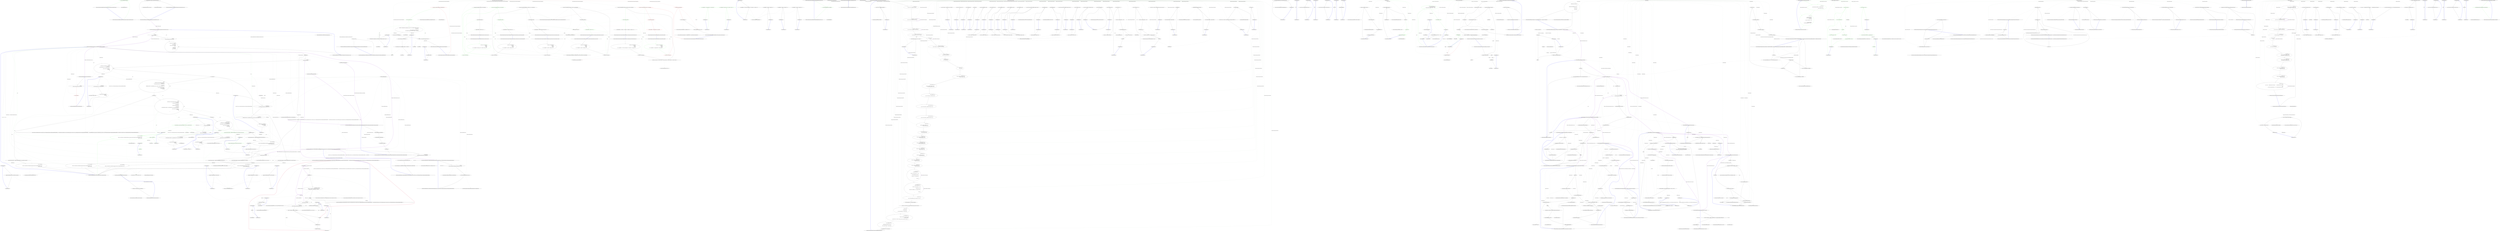 digraph  {
d3 [cluster="Nancy.ViewEngines.DotLiquid.DefaultFileSystemFactory.GetFileSystem(Nancy.ViewEngines.ViewEngineStartupContext)", color=green, community=0, label="1: return new LiquidNancyFileSystem(context);", span="24-24"];
d2 [cluster="Nancy.ViewEngines.DotLiquid.DefaultFileSystemFactory.GetFileSystem(Nancy.ViewEngines.ViewEngineStartupContext)", label="Entry Nancy.ViewEngines.DotLiquid.DefaultFileSystemFactory.GetFileSystem(Nancy.ViewEngines.ViewEngineStartupContext)", span="22-22"];
d4 [cluster="Nancy.ViewEngines.DotLiquid.DefaultFileSystemFactory.GetFileSystem(Nancy.ViewEngines.ViewEngineStartupContext)", label="Exit Nancy.ViewEngines.DotLiquid.DefaultFileSystemFactory.GetFileSystem(Nancy.ViewEngines.ViewEngineStartupContext)", span="22-22"];
d5 [cluster="LiquidNancyFileSystem.cstr", label="Entry LiquidNancyFileSystem.cstr", span=""];
m0_156 [cluster="Nancy.Request.Request(string, string, string)", file="DefaultRouteResolver.cs", label="Entry Nancy.Request.Request(string, string, string)", span="27-27"];
m0_80 [cluster="Nancy.Routing.IRouteCache.IsEmpty()", file="DefaultRouteResolver.cs", label="Entry Nancy.Routing.IRouteCache.IsEmpty()", span="14-14"];
m0_81 [cluster="Nancy.Diagnostics.TraceLog.WriteLog(System.Action<System.Text.StringBuilder>)", file="DefaultRouteResolver.cs", label="Entry Nancy.Diagnostics.TraceLog.WriteLog(System.Action<System.Text.StringBuilder>)", span="14-14"];
m0_144 [cluster="Nancy.Routing.DefaultRouteResolver.DefaultRouteResolverDiagnosticsProvider.DefaultRouteResolverDiagnosticsProvider(Nancy.Routing.DefaultRouteResolver)", file="DefaultRouteResolver.cs", label="Entry Nancy.Routing.DefaultRouteResolver.DefaultRouteResolverDiagnosticsProvider.DefaultRouteResolverDiagnosticsProvider(Nancy.Routing.DefaultRouteResolver)", span="279-279"];
m0_145 [cluster="Nancy.Routing.DefaultRouteResolver.DefaultRouteResolverDiagnosticsProvider.DefaultRouteResolverDiagnosticsProvider(Nancy.Routing.DefaultRouteResolver)", file="DefaultRouteResolver.cs", label="this.resolver = resolver", span="281-281"];
m0_146 [cluster="Nancy.Routing.DefaultRouteResolver.DefaultRouteResolverDiagnosticsProvider.DefaultRouteResolverDiagnosticsProvider(Nancy.Routing.DefaultRouteResolver)", file="DefaultRouteResolver.cs", label="Exit Nancy.Routing.DefaultRouteResolver.DefaultRouteResolverDiagnosticsProvider.DefaultRouteResolverDiagnosticsProvider(Nancy.Routing.DefaultRouteResolver)", span="279-279"];
m0_6 [cluster="Nancy.Routing.DefaultRouteResolver.Resolve(Nancy.NancyContext)", file="DefaultRouteResolver.cs", label="Entry Nancy.Routing.DefaultRouteResolver.Resolve(Nancy.NancyContext)", span="40-40"];
m0_7 [cluster="Nancy.Routing.DefaultRouteResolver.Resolve(Nancy.NancyContext)", file="DefaultRouteResolver.cs", label="var result =\r\n                this.Resolve(context.Request.Path, context, this.cache)", span="42-43"];
m0_8 [cluster="Nancy.Routing.DefaultRouteResolver.Resolve(Nancy.NancyContext)", color=red, community=0, file="DefaultRouteResolver.cs", label="0: return result.Selected;", span="45-45"];
m0_9 [cluster="Nancy.Routing.DefaultRouteResolver.Resolve(Nancy.NancyContext)", file="DefaultRouteResolver.cs", label="Exit Nancy.Routing.DefaultRouteResolver.Resolve(Nancy.NancyContext)", span="40-40"];
m0_39 [cluster="System.Collections.Generic.IEnumerable<TSource>.Count<TSource>(System.Func<TSource, bool>)", file="DefaultRouteResolver.cs", label="Entry System.Collections.Generic.IEnumerable<TSource>.Count<TSource>(System.Func<TSource, bool>)", span="0-0"];
m0_83 [cluster="Nancy.Routing.NotFoundRoute.NotFoundRoute(string, string)", file="DefaultRouteResolver.cs", label="Entry Nancy.Routing.NotFoundRoute.NotFoundRoute(string, string)", span="14-14"];
m0_87 [cluster="Unk.SelectMany", file="DefaultRouteResolver.cs", label="Entry Unk.SelectMany", span=""];
m0_0 [cluster="Nancy.Routing.DefaultRouteResolver.DefaultRouteResolver(Nancy.INancyModuleCatalog, Nancy.Routing.IRoutePatternMatcher, Nancy.Routing.INancyModuleBuilder, Nancy.Routing.IRouteCache)", file="DefaultRouteResolver.cs", label="Entry Nancy.Routing.DefaultRouteResolver.DefaultRouteResolver(Nancy.INancyModuleCatalog, Nancy.Routing.IRoutePatternMatcher, Nancy.Routing.INancyModuleBuilder, Nancy.Routing.IRouteCache)", span="26-26"];
m0_1 [cluster="Nancy.Routing.DefaultRouteResolver.DefaultRouteResolver(Nancy.INancyModuleCatalog, Nancy.Routing.IRoutePatternMatcher, Nancy.Routing.INancyModuleBuilder, Nancy.Routing.IRouteCache)", file="DefaultRouteResolver.cs", label="this.nancyModuleCatalog = nancyModuleCatalog", span="28-28"];
m0_2 [cluster="Nancy.Routing.DefaultRouteResolver.DefaultRouteResolver(Nancy.INancyModuleCatalog, Nancy.Routing.IRoutePatternMatcher, Nancy.Routing.INancyModuleBuilder, Nancy.Routing.IRouteCache)", file="DefaultRouteResolver.cs", label="this.routePatternMatcher = routePatternMatcher", span="29-29"];
m0_3 [cluster="Nancy.Routing.DefaultRouteResolver.DefaultRouteResolver(Nancy.INancyModuleCatalog, Nancy.Routing.IRoutePatternMatcher, Nancy.Routing.INancyModuleBuilder, Nancy.Routing.IRouteCache)", file="DefaultRouteResolver.cs", label="this.moduleBuilder = moduleBuilder", span="30-30"];
m0_4 [cluster="Nancy.Routing.DefaultRouteResolver.DefaultRouteResolver(Nancy.INancyModuleCatalog, Nancy.Routing.IRoutePatternMatcher, Nancy.Routing.INancyModuleBuilder, Nancy.Routing.IRouteCache)", file="DefaultRouteResolver.cs", label="this.cache = cache", span="31-31"];
m0_5 [cluster="Nancy.Routing.DefaultRouteResolver.DefaultRouteResolver(Nancy.INancyModuleCatalog, Nancy.Routing.IRoutePatternMatcher, Nancy.Routing.INancyModuleBuilder, Nancy.Routing.IRouteCache)", file="DefaultRouteResolver.cs", label="Exit Nancy.Routing.DefaultRouteResolver.DefaultRouteResolver(Nancy.INancyModuleCatalog, Nancy.Routing.IRoutePatternMatcher, Nancy.Routing.INancyModuleBuilder, Nancy.Routing.IRouteCache)", span="26-26"];
m0_10 [cluster="Nancy.Routing.DefaultRouteResolver.Resolve(string, Nancy.NancyContext, Nancy.Routing.IRouteCache)", file="DefaultRouteResolver.cs", label="Entry Nancy.Routing.DefaultRouteResolver.Resolve(string, Nancy.NancyContext, Nancy.Routing.IRouteCache)", span="97-97"];
m0_55 [cluster="Nancy.Routing.DefaultRouteResolver.Resolve(string, Nancy.NancyContext, Nancy.Routing.IRouteCache)", file="DefaultRouteResolver.cs", label="routeCache.IsEmpty()", span="99-99"];
m0_56 [cluster="Nancy.Routing.DefaultRouteResolver.Resolve(string, Nancy.NancyContext, Nancy.Routing.IRouteCache)", file="DefaultRouteResolver.cs", label="context.Trace.TraceLog.WriteLog(s => s.AppendLine(''[DefaultRouteResolver] No routes available''))", span="101-101"];
m0_57 [cluster="Nancy.Routing.DefaultRouteResolver.Resolve(string, Nancy.NancyContext, Nancy.Routing.IRouteCache)", file="DefaultRouteResolver.cs", label="return new ResolveResults\r\n                {\r\n                    Selected = new ResolveResult(new NotFoundRoute(context.Request.Method, path), DynamicDictionary.Empty, null, null)\r\n                };", span="102-105"];
m0_58 [cluster="Nancy.Routing.DefaultRouteResolver.Resolve(string, Nancy.NancyContext, Nancy.Routing.IRouteCache)", file="DefaultRouteResolver.cs", label="var routes =\r\n                routeCache.GetRouteCandidates()", span="108-109"];
m0_59 [cluster="Nancy.Routing.DefaultRouteResolver.Resolve(string, Nancy.NancyContext, Nancy.Routing.IRouteCache)", file="DefaultRouteResolver.cs", label="routes =\r\n                routes.Filter(context, ''Invalid condition'', (ctx, route) =>{\r\n                    var validCondition =\r\n                        ((route.Item3.Condition == null) || (route.Item3.Condition(ctx)));\r\n\r\n                    return new Tuple<bool, RouteCandidate>(\r\n                        validCondition,\r\n                        route\r\n                    );\r\n                })", span="112-121"];
m0_61 [cluster="Nancy.Routing.DefaultRouteResolver.Resolve(string, Nancy.NancyContext, Nancy.Routing.IRouteCache)", file="DefaultRouteResolver.cs", label="context.Trace.TraceLog.WriteLog(s => s.AppendLine(''[DefaultRouteResolver] No route had a valid condition''))", span="125-125"];
m0_62 [cluster="Nancy.Routing.DefaultRouteResolver.Resolve(string, Nancy.NancyContext, Nancy.Routing.IRouteCache)", file="DefaultRouteResolver.cs", label="return new ResolveResults\r\n                {\r\n                    Selected = new ResolveResult(new NotFoundRoute(context.Request.Method, path), DynamicDictionary.Empty, null, null),\r\n                    Rejected = routes.Item2\r\n                };", span="126-130"];
m0_63 [cluster="Nancy.Routing.DefaultRouteResolver.Resolve(string, Nancy.NancyContext, Nancy.Routing.IRouteCache)", file="DefaultRouteResolver.cs", label="routes =\r\n                routes.Filter(context, ''Path did not match'', (ctx, route) => {\r\n                    var validationResult = \r\n                        this.routePatternMatcher.Match(path, route.Item3.Path, context);\r\n\r\n                    var routeToReturn =\r\n                        (validationResult.IsMatch) ? new RouteCandidate(route.Item1, route.Item2, route.Item3, validationResult) : route;\r\n\r\n                    return new Tuple<bool, RouteCandidate>(\r\n                        validationResult.IsMatch,\r\n                        routeToReturn\r\n                    );\r\n                })", span="134-146"];
m0_65 [cluster="Nancy.Routing.DefaultRouteResolver.Resolve(string, Nancy.NancyContext, Nancy.Routing.IRouteCache)", file="DefaultRouteResolver.cs", label="context.Trace.TraceLog.WriteLog(s => s.AppendLine(''[DefaultRouteResolver] No route matched the requested path''))", span="150-150"];
m0_66 [cluster="Nancy.Routing.DefaultRouteResolver.Resolve(string, Nancy.NancyContext, Nancy.Routing.IRouteCache)", file="DefaultRouteResolver.cs", label="return new ResolveResults\r\n                {\r\n                    Selected = new ResolveResult(new NotFoundRoute(context.Request.Method, path), DynamicDictionary.Empty, null, null),\r\n                    Rejected = routes.Item2\r\n                };", span="151-155"];
m0_67 [cluster="Nancy.Routing.DefaultRouteResolver.Resolve(string, Nancy.NancyContext, Nancy.Routing.IRouteCache)", file="DefaultRouteResolver.cs", label="routes =\r\n                routes.Filter(context, ''Request method did not match'', (ctx, route) =>{\r\n                    var routeMethod = \r\n                        route.Item3.Method.ToUpperInvariant();\r\n\r\n                    var requestMethod = \r\n                        ctx.Request.Method.ToUpperInvariant();\r\n                    \r\n                    var methodIsValid =\r\n                        routeMethod.Equals(requestMethod) || (routeMethod.Equals(''GET'') && requestMethod.Equals(''HEAD''));\r\n\r\n                    return new Tuple<bool, RouteCandidate>(\r\n                        methodIsValid,\r\n                        route\r\n                    );\r\n                })", span="159-174"];
m0_70 [cluster="Nancy.Routing.DefaultRouteResolver.Resolve(string, Nancy.NancyContext, Nancy.Routing.IRouteCache)", color=green, community=0, file="DefaultRouteResolver.cs", label="0: context.Trace.TraceLog.WriteLog(s => s.AppendLine(''[DefaultRouteResolver] Route Matched But Method Not Allowed''))", span="179-179"];
m0_71 [cluster="Nancy.Routing.DefaultRouteResolver.Resolve(string, Nancy.NancyContext, Nancy.Routing.IRouteCache)", color=green, community=1, file="DefaultRouteResolver.cs", label="0: return new ResolveResults\r\n                {\r\n                    Selected = new ResolveResult(new MethodNotAllowedRoute(path, context.Request.Method, allowedMethods), DynamicDictionary.Empty, null, null),\r\n                    Rejected = routes.Item2\r\n                };", span="180-184"];
m0_72 [cluster="Nancy.Routing.DefaultRouteResolver.Resolve(string, Nancy.NancyContext, Nancy.Routing.IRouteCache)", file="DefaultRouteResolver.cs", label="var exactMatchResults =\r\n                routes.Filter(context, ''No exact match'', (ctx, route) =>{\r\n                    var routeIsExactMatch =\r\n                        !route.Item4.Parameters.GetDynamicMemberNames().Any();\r\n\r\n                    return new Tuple<bool, RouteCandidate>(\r\n                        routeIsExactMatch,\r\n                        route\r\n                    );\r\n                })", span="188-197"];
m0_74 [cluster="Nancy.Routing.DefaultRouteResolver.Resolve(string, Nancy.NancyContext, Nancy.Routing.IRouteCache)", file="DefaultRouteResolver.cs", label="context.Trace.TraceLog.WriteLog(s => s.AppendLine(''[DefaultRouteResolver] Found exact match route''))", span="201-201"];
m0_75 [cluster="Nancy.Routing.DefaultRouteResolver.Resolve(string, Nancy.NancyContext, Nancy.Routing.IRouteCache)", file="DefaultRouteResolver.cs", label="return new ResolveResults\r\n                {\r\n                    Selected = this.CreateRouteAndParametersFromMatch(context, exactMatchResults.Item1.First()),\r\n                    Rejected = exactMatchResults.Item2\r\n                };", span="202-206"];
m0_77 [cluster="Nancy.Routing.DefaultRouteResolver.Resolve(string, Nancy.NancyContext, Nancy.Routing.IRouteCache)", file="DefaultRouteResolver.cs", label="context.Trace.TraceLog.WriteLog(s => s.AppendLine(''[DefaultRouteResolver] Selected best match''))", span="213-213"];
m0_78 [cluster="Nancy.Routing.DefaultRouteResolver.Resolve(string, Nancy.NancyContext, Nancy.Routing.IRouteCache)", file="DefaultRouteResolver.cs", label="return new ResolveResults\r\n            {\r\n                Selected = this.CreateRouteAndParametersFromMatch(context, selected),\r\n                Rejected = exactMatchResults.Item2\r\n            };", span="214-218"];
m0_60 [cluster="Nancy.Routing.DefaultRouteResolver.Resolve(string, Nancy.NancyContext, Nancy.Routing.IRouteCache)", file="DefaultRouteResolver.cs", label="!routes.Item1.Any()", span="123-123"];
m0_64 [cluster="Nancy.Routing.DefaultRouteResolver.Resolve(string, Nancy.NancyContext, Nancy.Routing.IRouteCache)", file="DefaultRouteResolver.cs", label="!routes.Item1.Any()", span="148-148"];
m0_68 [cluster="Nancy.Routing.DefaultRouteResolver.Resolve(string, Nancy.NancyContext, Nancy.Routing.IRouteCache)", file="DefaultRouteResolver.cs", label="!routes.Item1.Any()", span="176-176"];
m0_69 [cluster="Nancy.Routing.DefaultRouteResolver.Resolve(string, Nancy.NancyContext, Nancy.Routing.IRouteCache)", color=green, community=0, file="DefaultRouteResolver.cs", label="0: var allowedMethods = routes.Item2.Values.SelectMany(x => x.Select(y => y.Item3.Method)).Distinct()", span="178-178"];
m0_76 [cluster="Nancy.Routing.DefaultRouteResolver.Resolve(string, Nancy.NancyContext, Nancy.Routing.IRouteCache)", file="DefaultRouteResolver.cs", label="var selected =\r\n                GetTopRouteMatchesNew(routes).First()", span="210-211"];
m0_73 [cluster="Nancy.Routing.DefaultRouteResolver.Resolve(string, Nancy.NancyContext, Nancy.Routing.IRouteCache)", file="DefaultRouteResolver.cs", label="exactMatchResults.Item1.Any()", span="199-199"];
m0_79 [cluster="Nancy.Routing.DefaultRouteResolver.Resolve(string, Nancy.NancyContext, Nancy.Routing.IRouteCache)", file="DefaultRouteResolver.cs", label="Exit Nancy.Routing.DefaultRouteResolver.Resolve(string, Nancy.NancyContext, Nancy.Routing.IRouteCache)", span="97-97"];
m0_85 [cluster="System.Tuple<System.Collections.Generic.List<System.Tuple<string, int, Nancy.Routing.RouteDescription, Nancy.Routing.IRoutePatternMatchResult>>, System.Collections.Generic.Dictionary<string, System.Collections.Generic.List<System.Tuple<string, int, Nancy.Routing.RouteDescription, Nancy.Routing.IRoutePatternMatchResult>>>>.Filter(Nancy.NancyContext, string, System.Func<Nancy.NancyContext, System.Tuple<string, int, Nancy.Routing.RouteDescription, Nancy.Routing.IRoutePatternMatchResult>, System.Tuple<bool, System.Tuple<string, int, Nancy.Routing.RouteDescription, Nancy.Routing.IRoutePatternMatchResult>>>)", file="DefaultRouteResolver.cs", label="Entry System.Tuple<System.Collections.Generic.List<System.Tuple<string, int, Nancy.Routing.RouteDescription, Nancy.Routing.IRoutePatternMatchResult>>, System.Collections.Generic.Dictionary<string, System.Collections.Generic.List<System.Tuple<string, int, Nancy.Routing.RouteDescription, Nancy.Routing.IRoutePatternMatchResult>>>>.Filter(Nancy.NancyContext, string, System.Func<Nancy.NancyContext, System.Tuple<string, int, Nancy.Routing.RouteDescription, Nancy.Routing.IRoutePatternMatchResult>, System.Tuple<bool, System.Tuple<string, int, Nancy.Routing.RouteDescription, Nancy.Routing.IRoutePatternMatchResult>>>)", span="43-43"];
m0_89 [cluster="MethodNotAllowedRoute.cstr", file="DefaultRouteResolver.cs", label="Entry MethodNotAllowedRoute.cstr", span=""];
m0_120 [cluster="string.Equals(string)", file="DefaultRouteResolver.cs", label="Entry string.Equals(string)", span="0-0"];
m0_23 [cluster="Nancy.Routing.INancyModuleBuilder.BuildModule(Nancy.NancyModule, Nancy.NancyContext)", file="DefaultRouteResolver.cs", label="Entry Nancy.Routing.INancyModuleBuilder.BuildModule(Nancy.NancyModule, Nancy.NancyContext)", span="13-13"];
m0_99 [cluster="System.Func<T, TResult>.Invoke(T)", file="DefaultRouteResolver.cs", label="Entry System.Func<T, TResult>.Invoke(T)", span="0-0"];
m0_147 [cluster="Nancy.Routing.DefaultRouteResolver.DefaultRouteResolverDiagnosticsProvider.ResolveRoute(string, string)", file="DefaultRouteResolver.cs", label="Entry Nancy.Routing.DefaultRouteResolver.DefaultRouteResolverDiagnosticsProvider.ResolveRoute(string, string)", span="284-284"];
m0_148 [cluster="Nancy.Routing.DefaultRouteResolver.DefaultRouteResolverDiagnosticsProvider.ResolveRoute(string, string)", file="DefaultRouteResolver.cs", label="var context =\r\n                    CreateContext(method, path)", span="286-287"];
m0_149 [cluster="Nancy.Routing.DefaultRouteResolver.DefaultRouteResolverDiagnosticsProvider.ResolveRoute(string, string)", file="DefaultRouteResolver.cs", label="var results = \r\n                    this.resolver.Resolve(path, context, this.resolver.cache)", span="289-290"];
m0_150 [cluster="Nancy.Routing.DefaultRouteResolver.DefaultRouteResolverDiagnosticsProvider.ResolveRoute(string, string)", file="DefaultRouteResolver.cs", label="return from result in results.Rejected\r\n                       select new {\r\n                            Reason = result.Key,\r\n                            Routes = from route in result.Value\r\n                                     select new\r\n                                                {\r\n                                                    route.Item3.Method,\r\n                                                    route.Item3.Path,\r\n                                                    Module = route.Item1\r\n                                                }\r\n                       };", span="292-302"];
m0_151 [cluster="Nancy.Routing.DefaultRouteResolver.DefaultRouteResolverDiagnosticsProvider.ResolveRoute(string, string)", file="DefaultRouteResolver.cs", label="Exit Nancy.Routing.DefaultRouteResolver.DefaultRouteResolverDiagnosticsProvider.ResolveRoute(string, string)", span="284-284"];
m0_37 [cluster="System.Collections.Generic.IEnumerable<TSource>.OrderBy<TSource, TKey>(System.Func<TSource, TKey>)", file="DefaultRouteResolver.cs", label="Entry System.Collections.Generic.IEnumerable<TSource>.OrderBy<TSource, TKey>(System.Func<TSource, TKey>)", span="0-0"];
m0_119 [cluster="string.ToUpperInvariant()", file="DefaultRouteResolver.cs", label="Entry string.ToUpperInvariant()", span="0-0"];
m0_40 [cluster="Nancy.DynamicDictionary.GetDynamicMemberNames()", file="DefaultRouteResolver.cs", label="Entry Nancy.DynamicDictionary.GetDynamicMemberNames()", span="71-71"];
m0_86 [cluster="System.Collections.Generic.IEnumerable<TSource>.Any<TSource>()", file="DefaultRouteResolver.cs", label="Entry System.Collections.Generic.IEnumerable<TSource>.Any<TSource>()", span="0-0"];
m0_82 [cluster="Nancy.Routing.DefaultRouteResolver.ResolveResults.ResolveResults()", file="DefaultRouteResolver.cs", label="Entry Nancy.Routing.DefaultRouteResolver.ResolveResults.ResolveResults()", span="231-231"];
m0_141 [cluster="Nancy.Routing.DefaultRouteResolver.ResolveResults.ResolveResults()", file="DefaultRouteResolver.cs", label="this.Rejected = new Dictionary<string, List<RouteCandidate>>()", span="233-233"];
m0_142 [cluster="Nancy.Routing.DefaultRouteResolver.ResolveResults.ResolveResults()", file="DefaultRouteResolver.cs", label="Exit Nancy.Routing.DefaultRouteResolver.ResolveResults.ResolveResults()", span="231-231"];
m0_109 [cluster="Nancy.Routing.IRoutePatternMatcher.Match(string, string, Nancy.NancyContext)", file="DefaultRouteResolver.cs", label="Entry Nancy.Routing.IRoutePatternMatcher.Match(string, string, Nancy.NancyContext)", span="15-15"];
m0_24 [cluster="Nancy.Routing.DefaultRouteResolver.GetTopRouteMatchesNew(System.Tuple<System.Collections.Generic.List<System.Tuple<string, int, Nancy.Routing.RouteDescription, Nancy.Routing.IRoutePatternMatchResult>>, System.Collections.Generic.Dictionary<string, System.Collections.Generic.List<System.Tuple<string, int, Nancy.Routing.RouteDescription, Nancy.Routing.IRoutePatternMatchResult>>>>)", file="DefaultRouteResolver.cs", label="Entry Nancy.Routing.DefaultRouteResolver.GetTopRouteMatchesNew(System.Tuple<System.Collections.Generic.List<System.Tuple<string, int, Nancy.Routing.RouteDescription, Nancy.Routing.IRoutePatternMatchResult>>, System.Collections.Generic.Dictionary<string, System.Collections.Generic.List<System.Tuple<string, int, Nancy.Routing.RouteDescription, Nancy.Routing.IRoutePatternMatchResult>>>>)", span="66-66"];
m0_25 [cluster="Nancy.Routing.DefaultRouteResolver.GetTopRouteMatchesNew(System.Tuple<System.Collections.Generic.List<System.Tuple<string, int, Nancy.Routing.RouteDescription, Nancy.Routing.IRoutePatternMatchResult>>, System.Collections.Generic.Dictionary<string, System.Collections.Generic.List<System.Tuple<string, int, Nancy.Routing.RouteDescription, Nancy.Routing.IRoutePatternMatchResult>>>>)", file="DefaultRouteResolver.cs", label="var maxSegments = 0", span="68-68"];
m0_32 [cluster="Nancy.Routing.DefaultRouteResolver.GetTopRouteMatchesNew(System.Tuple<System.Collections.Generic.List<System.Tuple<string, int, Nancy.Routing.RouteDescription, Nancy.Routing.IRoutePatternMatchResult>>, System.Collections.Generic.Dictionary<string, System.Collections.Generic.List<System.Tuple<string, int, Nancy.Routing.RouteDescription, Nancy.Routing.IRoutePatternMatchResult>>>>)", file="DefaultRouteResolver.cs", label="yield break;", span="87-87"];
m0_35 [cluster="Nancy.Routing.DefaultRouteResolver.GetTopRouteMatchesNew(System.Tuple<System.Collections.Generic.List<System.Tuple<string, int, Nancy.Routing.RouteDescription, Nancy.Routing.IRoutePatternMatchResult>>, System.Collections.Generic.Dictionary<string, System.Collections.Generic.List<System.Tuple<string, int, Nancy.Routing.RouteDescription, Nancy.Routing.IRoutePatternMatchResult>>>>)", file="DefaultRouteResolver.cs", label="yield return tuple;", span="93-93"];
m0_27 [cluster="Nancy.Routing.DefaultRouteResolver.GetTopRouteMatchesNew(System.Tuple<System.Collections.Generic.List<System.Tuple<string, int, Nancy.Routing.RouteDescription, Nancy.Routing.IRoutePatternMatchResult>>, System.Collections.Generic.Dictionary<string, System.Collections.Generic.List<System.Tuple<string, int, Nancy.Routing.RouteDescription, Nancy.Routing.IRoutePatternMatchResult>>>>)", file="DefaultRouteResolver.cs", label="var selectedRoutes = routes.Item1\r\n                .OrderBy(x => x.Item4.Parameters.GetDynamicMemberNames().Count())\r\n                .OrderByDescending(x => x.Item3.Path.Count(c => c.Equals('/')))", span="73-75"];
m0_26 [cluster="Nancy.Routing.DefaultRouteResolver.GetTopRouteMatchesNew(System.Tuple<System.Collections.Generic.List<System.Tuple<string, int, Nancy.Routing.RouteDescription, Nancy.Routing.IRoutePatternMatchResult>>, System.Collections.Generic.Dictionary<string, System.Collections.Generic.List<System.Tuple<string, int, Nancy.Routing.RouteDescription, Nancy.Routing.IRoutePatternMatchResult>>>>)", file="DefaultRouteResolver.cs", label="var maxParameters = 0", span="69-69"];
m0_31 [cluster="Nancy.Routing.DefaultRouteResolver.GetTopRouteMatchesNew(System.Tuple<System.Collections.Generic.List<System.Tuple<string, int, Nancy.Routing.RouteDescription, Nancy.Routing.IRoutePatternMatchResult>>, System.Collections.Generic.Dictionary<string, System.Collections.Generic.List<System.Tuple<string, int, Nancy.Routing.RouteDescription, Nancy.Routing.IRoutePatternMatchResult>>>>)", file="DefaultRouteResolver.cs", label="segments < maxSegments || parameters < maxParameters", span="85-85"];
m0_28 [cluster="Nancy.Routing.DefaultRouteResolver.GetTopRouteMatchesNew(System.Tuple<System.Collections.Generic.List<System.Tuple<string, int, Nancy.Routing.RouteDescription, Nancy.Routing.IRoutePatternMatchResult>>, System.Collections.Generic.Dictionary<string, System.Collections.Generic.List<System.Tuple<string, int, Nancy.Routing.RouteDescription, Nancy.Routing.IRoutePatternMatchResult>>>>)", file="DefaultRouteResolver.cs", label=selectedRoutes, span="77-77"];
m0_29 [cluster="Nancy.Routing.DefaultRouteResolver.GetTopRouteMatchesNew(System.Tuple<System.Collections.Generic.List<System.Tuple<string, int, Nancy.Routing.RouteDescription, Nancy.Routing.IRoutePatternMatchResult>>, System.Collections.Generic.Dictionary<string, System.Collections.Generic.List<System.Tuple<string, int, Nancy.Routing.RouteDescription, Nancy.Routing.IRoutePatternMatchResult>>>>)", file="DefaultRouteResolver.cs", label="var segments = \r\n                    tuple.Item3.Path.Count(c => c == '/')", span="79-80"];
m0_30 [cluster="Nancy.Routing.DefaultRouteResolver.GetTopRouteMatchesNew(System.Tuple<System.Collections.Generic.List<System.Tuple<string, int, Nancy.Routing.RouteDescription, Nancy.Routing.IRoutePatternMatchResult>>, System.Collections.Generic.Dictionary<string, System.Collections.Generic.List<System.Tuple<string, int, Nancy.Routing.RouteDescription, Nancy.Routing.IRoutePatternMatchResult>>>>)", file="DefaultRouteResolver.cs", label="var parameters = \r\n                    tuple.Item4.Parameters.GetDynamicMemberNames().Count()", span="82-83"];
m0_33 [cluster="Nancy.Routing.DefaultRouteResolver.GetTopRouteMatchesNew(System.Tuple<System.Collections.Generic.List<System.Tuple<string, int, Nancy.Routing.RouteDescription, Nancy.Routing.IRoutePatternMatchResult>>, System.Collections.Generic.Dictionary<string, System.Collections.Generic.List<System.Tuple<string, int, Nancy.Routing.RouteDescription, Nancy.Routing.IRoutePatternMatchResult>>>>)", file="DefaultRouteResolver.cs", label="maxSegments = segments", span="90-90"];
m0_34 [cluster="Nancy.Routing.DefaultRouteResolver.GetTopRouteMatchesNew(System.Tuple<System.Collections.Generic.List<System.Tuple<string, int, Nancy.Routing.RouteDescription, Nancy.Routing.IRoutePatternMatchResult>>, System.Collections.Generic.Dictionary<string, System.Collections.Generic.List<System.Tuple<string, int, Nancy.Routing.RouteDescription, Nancy.Routing.IRoutePatternMatchResult>>>>)", file="DefaultRouteResolver.cs", label="maxParameters = parameters", span="91-91"];
m0_36 [cluster="Nancy.Routing.DefaultRouteResolver.GetTopRouteMatchesNew(System.Tuple<System.Collections.Generic.List<System.Tuple<string, int, Nancy.Routing.RouteDescription, Nancy.Routing.IRoutePatternMatchResult>>, System.Collections.Generic.Dictionary<string, System.Collections.Generic.List<System.Tuple<string, int, Nancy.Routing.RouteDescription, Nancy.Routing.IRoutePatternMatchResult>>>>)", file="DefaultRouteResolver.cs", label="Exit Nancy.Routing.DefaultRouteResolver.GetTopRouteMatchesNew(System.Tuple<System.Collections.Generic.List<System.Tuple<string, int, Nancy.Routing.RouteDescription, Nancy.Routing.IRoutePatternMatchResult>>, System.Collections.Generic.Dictionary<string, System.Collections.Generic.List<System.Tuple<string, int, Nancy.Routing.RouteDescription, Nancy.Routing.IRoutePatternMatchResult>>>>)", span="66-66"];
m0_16 [cluster="Nancy.Routing.DefaultRouteResolver.GetInitializedModuleForMatch(Nancy.NancyContext, System.Tuple<string, int, Nancy.Routing.RouteDescription, Nancy.Routing.IRoutePatternMatchResult>)", file="DefaultRouteResolver.cs", label="Entry Nancy.Routing.DefaultRouteResolver.GetInitializedModuleForMatch(Nancy.NancyContext, System.Tuple<string, int, Nancy.Routing.RouteDescription, Nancy.Routing.IRoutePatternMatchResult>)", span="58-58"];
m0_19 [cluster="Nancy.Routing.DefaultRouteResolver.GetInitializedModuleForMatch(Nancy.NancyContext, System.Tuple<string, int, Nancy.Routing.RouteDescription, Nancy.Routing.IRoutePatternMatchResult>)", file="DefaultRouteResolver.cs", label="var module =\r\n                this.nancyModuleCatalog.GetModuleByKey(routeMatchToReturn.Item1, context)", span="60-61"];
m0_20 [cluster="Nancy.Routing.DefaultRouteResolver.GetInitializedModuleForMatch(Nancy.NancyContext, System.Tuple<string, int, Nancy.Routing.RouteDescription, Nancy.Routing.IRoutePatternMatchResult>)", file="DefaultRouteResolver.cs", label="return this.moduleBuilder.BuildModule(module, context);", span="63-63"];
m0_21 [cluster="Nancy.Routing.DefaultRouteResolver.GetInitializedModuleForMatch(Nancy.NancyContext, System.Tuple<string, int, Nancy.Routing.RouteDescription, Nancy.Routing.IRoutePatternMatchResult>)", file="DefaultRouteResolver.cs", label="Exit Nancy.Routing.DefaultRouteResolver.GetInitializedModuleForMatch(Nancy.NancyContext, System.Tuple<string, int, Nancy.Routing.RouteDescription, Nancy.Routing.IRoutePatternMatchResult>)", span="58-58"];
m0_84 [cluster="Nancy.Routing.IRouteCache.GetRouteCandidates()", file="DefaultRouteResolver.cs", label="Entry Nancy.Routing.IRouteCache.GetRouteCandidates()", span="16-16"];
m0_22 [cluster="Nancy.INancyModuleCatalog.GetModuleByKey(string, Nancy.NancyContext)", file="DefaultRouteResolver.cs", label="Entry Nancy.INancyModuleCatalog.GetModuleByKey(string, Nancy.NancyContext)", span="22-22"];
m0_18 [cluster="System.Tuple<T1, T2, T3, T4>.Tuple(T1, T2, T3, T4)", file="DefaultRouteResolver.cs", label="Entry System.Tuple<T1, T2, T3, T4>.Tuple(T1, T2, T3, T4)", span="0-0"];
m0_143 [cluster="System.Collections.Generic.Dictionary<TKey, TValue>.Dictionary()", file="DefaultRouteResolver.cs", label="Entry System.Collections.Generic.Dictionary<TKey, TValue>.Dictionary()", span="0-0"];
m0_100 [cluster="System.Tuple<T1, T2>.Tuple(T1, T2)", file="DefaultRouteResolver.cs", label="Entry System.Tuple<T1, T2>.Tuple(T1, T2)", span="0-0"];
m0_155 [cluster="Nancy.NancyContext.NancyContext()", file="DefaultRouteResolver.cs", label="Entry Nancy.NancyContext.NancyContext()", span="19-19"];
m0_90 [cluster="System.Collections.Generic.IEnumerable<TSource>.First<TSource>()", file="DefaultRouteResolver.cs", label="Entry System.Collections.Generic.IEnumerable<TSource>.First<TSource>()", span="0-0"];
m0_51 [cluster="char.Equals(char)", file="DefaultRouteResolver.cs", label="Entry char.Equals(char)", span="0-0"];
m0_125 [cluster="lambda expression", file="DefaultRouteResolver.cs", label="Entry lambda expression", span="178-178"];
m0_42 [cluster="lambda expression", file="DefaultRouteResolver.cs", label="Entry lambda expression", span="74-74"];
m0_45 [cluster="lambda expression", file="DefaultRouteResolver.cs", label="Entry lambda expression", span="75-75"];
m0_52 [cluster="lambda expression", file="DefaultRouteResolver.cs", label="Entry lambda expression", span="80-80"];
m0_43 [cluster="lambda expression", file="DefaultRouteResolver.cs", label="x.Item4.Parameters.GetDynamicMemberNames().Count()", span="74-74"];
m0_44 [cluster="lambda expression", file="DefaultRouteResolver.cs", label="Exit lambda expression", span="74-74"];
m0_46 [cluster="lambda expression", file="DefaultRouteResolver.cs", label="x.Item3.Path.Count(c => c.Equals('/'))", span="75-75"];
m0_47 [cluster="lambda expression", file="DefaultRouteResolver.cs", label="Exit lambda expression", span="75-75"];
m0_48 [cluster="lambda expression", file="DefaultRouteResolver.cs", label="Entry lambda expression", span="75-75"];
m0_49 [cluster="lambda expression", file="DefaultRouteResolver.cs", label="c.Equals('/')", span="75-75"];
m0_50 [cluster="lambda expression", file="DefaultRouteResolver.cs", label="Exit lambda expression", span="75-75"];
m0_53 [cluster="lambda expression", file="DefaultRouteResolver.cs", label="c == '/'", span="80-80"];
m0_54 [cluster="lambda expression", file="DefaultRouteResolver.cs", label="Exit lambda expression", span="80-80"];
m0_105 [cluster="lambda expression", file="DefaultRouteResolver.cs", label="var validationResult = \r\n                        this.routePatternMatcher.Match(path, route.Item3.Path, context)", span="136-137"];
m0_91 [cluster="lambda expression", file="DefaultRouteResolver.cs", label="Entry lambda expression", span="101-101"];
m0_95 [cluster="lambda expression", file="DefaultRouteResolver.cs", label="Entry lambda expression", span="113-121"];
m0_101 [cluster="lambda expression", file="DefaultRouteResolver.cs", label="Entry lambda expression", span="125-125"];
m0_104 [cluster="lambda expression", file="DefaultRouteResolver.cs", label="Entry lambda expression", span="135-146"];
m0_110 [cluster="lambda expression", file="DefaultRouteResolver.cs", label="Entry lambda expression", span="150-150"];
m0_113 [cluster="lambda expression", file="DefaultRouteResolver.cs", label="Entry lambda expression", span="160-174"];
m0_121 [cluster="lambda expression", file="DefaultRouteResolver.cs", label="Entry lambda expression", span="178-178"];
m0_128 [cluster="lambda expression", file="DefaultRouteResolver.cs", label="Entry lambda expression", span="179-179"];
m0_131 [cluster="lambda expression", file="DefaultRouteResolver.cs", label="Entry lambda expression", span="189-197"];
m0_135 [cluster="lambda expression", file="DefaultRouteResolver.cs", label="Entry lambda expression", span="201-201"];
m0_138 [cluster="lambda expression", file="DefaultRouteResolver.cs", label="Entry lambda expression", span="213-213"];
m0_92 [cluster="lambda expression", file="DefaultRouteResolver.cs", label="s.AppendLine(''[DefaultRouteResolver] No routes available'')", span="101-101"];
m0_93 [cluster="lambda expression", file="DefaultRouteResolver.cs", label="Exit lambda expression", span="101-101"];
m0_96 [cluster="lambda expression", file="DefaultRouteResolver.cs", label="var validCondition =\r\n                        ((route.Item3.Condition == null) || (route.Item3.Condition(ctx)))", span="114-115"];
m0_97 [cluster="lambda expression", file="DefaultRouteResolver.cs", label="return new Tuple<bool, RouteCandidate>(\r\n                        validCondition,\r\n                        route\r\n                    );", span="117-120"];
m0_98 [cluster="lambda expression", file="DefaultRouteResolver.cs", label="Exit lambda expression", span="113-121"];
m0_102 [cluster="lambda expression", file="DefaultRouteResolver.cs", label="s.AppendLine(''[DefaultRouteResolver] No route had a valid condition'')", span="125-125"];
m0_103 [cluster="lambda expression", file="DefaultRouteResolver.cs", label="Exit lambda expression", span="125-125"];
m0_106 [cluster="lambda expression", file="DefaultRouteResolver.cs", label="var routeToReturn =\r\n                        (validationResult.IsMatch) ? new RouteCandidate(route.Item1, route.Item2, route.Item3, validationResult) : route", span="139-140"];
m0_107 [cluster="lambda expression", file="DefaultRouteResolver.cs", label="return new Tuple<bool, RouteCandidate>(\r\n                        validationResult.IsMatch,\r\n                        routeToReturn\r\n                    );", span="142-145"];
m0_108 [cluster="lambda expression", file="DefaultRouteResolver.cs", label="Exit lambda expression", span="135-146"];
m0_111 [cluster="lambda expression", file="DefaultRouteResolver.cs", label="s.AppendLine(''[DefaultRouteResolver] No route matched the requested path'')", span="150-150"];
m0_112 [cluster="lambda expression", file="DefaultRouteResolver.cs", label="Exit lambda expression", span="150-150"];
m0_114 [cluster="lambda expression", file="DefaultRouteResolver.cs", label="var routeMethod = \r\n                        route.Item3.Method.ToUpperInvariant()", span="161-162"];
m0_115 [cluster="lambda expression", file="DefaultRouteResolver.cs", label="var requestMethod = \r\n                        ctx.Request.Method.ToUpperInvariant()", span="164-165"];
m0_117 [cluster="lambda expression", file="DefaultRouteResolver.cs", label="return new Tuple<bool, RouteCandidate>(\r\n                        methodIsValid,\r\n                        route\r\n                    );", span="170-173"];
m0_116 [cluster="lambda expression", file="DefaultRouteResolver.cs", label="var methodIsValid =\r\n                        routeMethod.Equals(requestMethod) || (routeMethod.Equals(''GET'') && requestMethod.Equals(''HEAD''))", span="167-168"];
m0_118 [cluster="lambda expression", file="DefaultRouteResolver.cs", label="Exit lambda expression", span="160-174"];
m0_122 [cluster="lambda expression", color=green, community=0, file="DefaultRouteResolver.cs", label="1: x.Select(y => y.Item3.Method)", span="178-178"];
m0_123 [cluster="lambda expression", file="DefaultRouteResolver.cs", label="Exit lambda expression", span="178-178"];
m0_126 [cluster="lambda expression", color=green, community=0, file="DefaultRouteResolver.cs", label="1: y.Item3.Method", span="178-178"];
m0_127 [cluster="lambda expression", file="DefaultRouteResolver.cs", label="Exit lambda expression", span="178-178"];
m0_129 [cluster="lambda expression", color=green, community=0, file="DefaultRouteResolver.cs", label="0: s.AppendLine(''[DefaultRouteResolver] Route Matched But Method Not Allowed'')", span="179-179"];
m0_130 [cluster="lambda expression", file="DefaultRouteResolver.cs", label="Exit lambda expression", span="179-179"];
m0_132 [cluster="lambda expression", file="DefaultRouteResolver.cs", label="var routeIsExactMatch =\r\n                        !route.Item4.Parameters.GetDynamicMemberNames().Any()", span="190-191"];
m0_133 [cluster="lambda expression", file="DefaultRouteResolver.cs", label="return new Tuple<bool, RouteCandidate>(\r\n                        routeIsExactMatch,\r\n                        route\r\n                    );", span="193-196"];
m0_134 [cluster="lambda expression", file="DefaultRouteResolver.cs", label="Exit lambda expression", span="189-197"];
m0_136 [cluster="lambda expression", file="DefaultRouteResolver.cs", label="s.AppendLine(''[DefaultRouteResolver] Found exact match route'')", span="201-201"];
m0_137 [cluster="lambda expression", file="DefaultRouteResolver.cs", label="Exit lambda expression", span="201-201"];
m0_139 [cluster="lambda expression", file="DefaultRouteResolver.cs", label="s.AppendLine(''[DefaultRouteResolver] Selected best match'')", span="213-213"];
m0_140 [cluster="lambda expression", file="DefaultRouteResolver.cs", label="Exit lambda expression", span="213-213"];
m0_88 [cluster="Unk.Distinct", file="DefaultRouteResolver.cs", label="Entry Unk.Distinct", span=""];
m0_38 [cluster="System.Collections.Generic.IEnumerable<TSource>.OrderByDescending<TSource, TKey>(System.Func<TSource, TKey>)", file="DefaultRouteResolver.cs", label="Entry System.Collections.Generic.IEnumerable<TSource>.OrderByDescending<TSource, TKey>(System.Func<TSource, TKey>)", span="0-0"];
m0_152 [cluster="Nancy.Routing.DefaultRouteResolver.DefaultRouteResolverDiagnosticsProvider.CreateContext(string, string)", file="DefaultRouteResolver.cs", label="Entry Nancy.Routing.DefaultRouteResolver.DefaultRouteResolverDiagnosticsProvider.CreateContext(string, string)", span="305-305"];
m0_153 [cluster="Nancy.Routing.DefaultRouteResolver.DefaultRouteResolverDiagnosticsProvider.CreateContext(string, string)", file="DefaultRouteResolver.cs", label="return new NancyContext { Request = new Request(method, path, ''http'')};", span="307-307"];
m0_154 [cluster="Nancy.Routing.DefaultRouteResolver.DefaultRouteResolverDiagnosticsProvider.CreateContext(string, string)", file="DefaultRouteResolver.cs", label="Exit Nancy.Routing.DefaultRouteResolver.DefaultRouteResolverDiagnosticsProvider.CreateContext(string, string)", span="305-305"];
m0_41 [cluster="System.Collections.Generic.IEnumerable<TSource>.Count<TSource>()", file="DefaultRouteResolver.cs", label="Entry System.Collections.Generic.IEnumerable<TSource>.Count<TSource>()", span="0-0"];
m0_124 [cluster="Unk.Select", file="DefaultRouteResolver.cs", label="Entry Unk.Select", span=""];
m0_11 [cluster="Nancy.Routing.DefaultRouteResolver.CreateRouteAndParametersFromMatch(Nancy.NancyContext, System.Tuple<string, int, Nancy.Routing.RouteDescription, Nancy.Routing.IRoutePatternMatchResult>)", file="DefaultRouteResolver.cs", label="Entry Nancy.Routing.DefaultRouteResolver.CreateRouteAndParametersFromMatch(Nancy.NancyContext, System.Tuple<string, int, Nancy.Routing.RouteDescription, Nancy.Routing.IRoutePatternMatchResult>)", span="48-48"];
m0_12 [cluster="Nancy.Routing.DefaultRouteResolver.CreateRouteAndParametersFromMatch(Nancy.NancyContext, System.Tuple<string, int, Nancy.Routing.RouteDescription, Nancy.Routing.IRoutePatternMatchResult>)", file="DefaultRouteResolver.cs", label="var associatedModule =\r\n                this.GetInitializedModuleForMatch(context, routeMatchToReturn)", span="50-51"];
m0_13 [cluster="Nancy.Routing.DefaultRouteResolver.CreateRouteAndParametersFromMatch(Nancy.NancyContext, System.Tuple<string, int, Nancy.Routing.RouteDescription, Nancy.Routing.IRoutePatternMatchResult>)", file="DefaultRouteResolver.cs", label="var route = associatedModule.Routes.ElementAt(routeMatchToReturn.Item2)", span="53-53"];
m0_14 [cluster="Nancy.Routing.DefaultRouteResolver.CreateRouteAndParametersFromMatch(Nancy.NancyContext, System.Tuple<string, int, Nancy.Routing.RouteDescription, Nancy.Routing.IRoutePatternMatchResult>)", file="DefaultRouteResolver.cs", label="return new ResolveResult(route, routeMatchToReturn.Item4.Parameters, associatedModule.Before, associatedModule.After);", span="55-55"];
m0_15 [cluster="Nancy.Routing.DefaultRouteResolver.CreateRouteAndParametersFromMatch(Nancy.NancyContext, System.Tuple<string, int, Nancy.Routing.RouteDescription, Nancy.Routing.IRoutePatternMatchResult>)", file="DefaultRouteResolver.cs", label="Exit Nancy.Routing.DefaultRouteResolver.CreateRouteAndParametersFromMatch(Nancy.NancyContext, System.Tuple<string, int, Nancy.Routing.RouteDescription, Nancy.Routing.IRoutePatternMatchResult>)", span="48-48"];
m0_94 [cluster="System.Text.StringBuilder.AppendLine(string)", file="DefaultRouteResolver.cs", label="Entry System.Text.StringBuilder.AppendLine(string)", span="0-0"];
m0_17 [cluster="System.Collections.Generic.IEnumerable<TSource>.ElementAt<TSource>(int)", file="DefaultRouteResolver.cs", label="Entry System.Collections.Generic.IEnumerable<TSource>.ElementAt<TSource>(int)", span="0-0"];
m0_157 [file="DefaultRouteResolver.cs", label="Nancy.Routing.DefaultRouteResolver", span=""];
m0_158 [file="DefaultRouteResolver.cs", label=string, span=""];
m0_159 [file="DefaultRouteResolver.cs", label="Nancy.NancyContext", span=""];
m0_160 [file="DefaultRouteResolver.cs", label="Nancy.Routing.DefaultRouteResolver.ResolveResults", span=""];
m0_161 [file="DefaultRouteResolver.cs", label="Nancy.Routing.DefaultRouteResolver.DefaultRouteResolverDiagnosticsProvider", span=""];
m2_7 [cluster="DotLiquidViewEngine.cstr", file="DotLiquidViewEngineFixture.cs", label="Entry DotLiquidViewEngine.cstr", span=""];
m2_36 [cluster="System.IO.MemoryStream.ShouldEqual(string)", file="DotLiquidViewEngineFixture.cs", label="Entry System.IO.MemoryStream.ShouldEqual(string)", span="177-177"];
m2_96 [cluster="System.Collections.Generic.List<T>.List()", file="DotLiquidViewEngineFixture.cs", label="Entry System.Collections.Generic.List<T>.List()", span="0-0"];
m2_58 [cluster="Nancy.ViewEngines.DotLiquid.Tests.DotLiquidViewEngineFixture.When_passing_a_null_model_should_return_a_null_model_message_if_called()", file="DotLiquidViewEngineFixture.cs", label="Entry Nancy.ViewEngines.DotLiquid.Tests.DotLiquidViewEngineFixture.When_passing_a_null_model_should_return_a_null_model_message_if_called()", span="85-85"];
m2_59 [cluster="Nancy.ViewEngines.DotLiquid.Tests.DotLiquidViewEngineFixture.When_passing_a_null_model_should_return_a_null_model_message_if_called()", file="DotLiquidViewEngineFixture.cs", label="var location = new ViewLocationResult(\r\n                string.Empty,\r\n                string.Empty,\r\n                ''liquid'',\r\n                () => new StringReader(@''<h1>Hello Mr. {{ model.name }}</h1>'')\r\n            )", span="88-93"];
m2_60 [cluster="Nancy.ViewEngines.DotLiquid.Tests.DotLiquidViewEngineFixture.When_passing_a_null_model_should_return_a_null_model_message_if_called()", file="DotLiquidViewEngineFixture.cs", label="var stream = new MemoryStream()", span="95-95"];
m2_61 [cluster="Nancy.ViewEngines.DotLiquid.Tests.DotLiquidViewEngineFixture.When_passing_a_null_model_should_return_a_null_model_message_if_called()", color=green, community=0, file="DotLiquidViewEngineFixture.cs", label="1: var response = this.engine.RenderView(location, null, this.renderContext)", span="98-98"];
m2_62 [cluster="Nancy.ViewEngines.DotLiquid.Tests.DotLiquidViewEngineFixture.When_passing_a_null_model_should_return_a_null_model_message_if_called()", color=green, community=0, file="DotLiquidViewEngineFixture.cs", label="1: response.Contents.Invoke(stream)", span="99-99"];
m2_63 [cluster="Nancy.ViewEngines.DotLiquid.Tests.DotLiquidViewEngineFixture.When_passing_a_null_model_should_return_a_null_model_message_if_called()", file="DotLiquidViewEngineFixture.cs", label="stream.ShouldEqual(''<h1>Hello Mr. [Model is null]</h1>'')", span="102-102"];
m2_64 [cluster="Nancy.ViewEngines.DotLiquid.Tests.DotLiquidViewEngineFixture.When_passing_a_null_model_should_return_a_null_model_message_if_called()", file="DotLiquidViewEngineFixture.cs", label="Exit Nancy.ViewEngines.DotLiquid.Tests.DotLiquidViewEngineFixture.When_passing_a_null_model_should_return_a_null_model_message_if_called()", span="85-85"];
m2_32 [cluster="Nancy.ViewEngines.ViewLocationResult.ViewLocationResult(string, string, string, System.Func<System.IO.TextReader>)", file="DotLiquidViewEngineFixture.cs", label="Entry Nancy.ViewEngines.ViewLocationResult.ViewLocationResult(string, string, string, System.Func<System.IO.TextReader>)", span="17-17"];
m2_9 [cluster="Unk.>", file="DotLiquidViewEngineFixture.cs", label="Entry Unk.>", span=""];
m2_46 [cluster="System.Collections.Generic.IEnumerable<T>.ShouldHaveCount<T>(int)", file="DotLiquidViewEngineFixture.cs", label="Entry System.Collections.Generic.IEnumerable<T>.ShouldHaveCount<T>(int)", span="80-80"];
m2_25 [cluster="Nancy.ViewEngines.DotLiquid.Tests.DotLiquidViewEngineFixture.Include_should_look_for_a_partial()", file="DotLiquidViewEngineFixture.cs", label="Entry Nancy.ViewEngines.DotLiquid.Tests.DotLiquidViewEngineFixture.Include_should_look_for_a_partial()", span="32-32"];
m2_26 [cluster="Nancy.ViewEngines.DotLiquid.Tests.DotLiquidViewEngineFixture.Include_should_look_for_a_partial()", color=green, community=0, file="DotLiquidViewEngineFixture.cs", label="1: var location = new ViewLocationResult(\r\n                string.Empty,\r\n                string.Empty,\r\n                ''liquid'',\r\n                () => new StringReader(@''<h1>Including a partial</h1>{% include 'partial' %}'')\r\n            )", span="35-40"];
m2_27 [cluster="Nancy.ViewEngines.DotLiquid.Tests.DotLiquidViewEngineFixture.Include_should_look_for_a_partial()", color=red, community=0, file="DotLiquidViewEngineFixture.cs", label="1: var stream = new MemoryStream()", span="42-42"];
m2_28 [cluster="Nancy.ViewEngines.DotLiquid.Tests.DotLiquidViewEngineFixture.Include_should_look_for_a_partial()", color=red, community=0, file="DotLiquidViewEngineFixture.cs", label="1: var response = this.engine.RenderView(location, null, this.renderContext)", span="45-45"];
m2_29 [cluster="Nancy.ViewEngines.DotLiquid.Tests.DotLiquidViewEngineFixture.Include_should_look_for_a_partial()", color=red, community=0, file="DotLiquidViewEngineFixture.cs", label="1: response.Contents.Invoke(stream)", span="46-46"];
m2_30 [cluster="Nancy.ViewEngines.DotLiquid.Tests.DotLiquidViewEngineFixture.Include_should_look_for_a_partial()", color=red, community=0, file="DotLiquidViewEngineFixture.cs", label="1: stream.ShouldEqual(''<h1>Including a partial</h1>Some template.'')", span="49-49"];
m2_31 [cluster="Nancy.ViewEngines.DotLiquid.Tests.DotLiquidViewEngineFixture.Include_should_look_for_a_partial()", file="DotLiquidViewEngineFixture.cs", label="Exit Nancy.ViewEngines.DotLiquid.Tests.DotLiquidViewEngineFixture.Include_should_look_for_a_partial()", span="32-32"];
m2_34 [cluster="Nancy.ViewEngines.DotLiquid.DotLiquidViewEngine.RenderView(Nancy.ViewEngines.ViewLocationResult, dynamic, Nancy.ViewEngines.IRenderContext)", file="DotLiquidViewEngineFixture.cs", label="Entry Nancy.ViewEngines.DotLiquid.DotLiquidViewEngine.RenderView(Nancy.ViewEngines.ViewLocationResult, dynamic, Nancy.ViewEngines.IRenderContext)", span="53-53"];
m2_35 [cluster="System.Action<T>.Invoke(T)", file="DotLiquidViewEngineFixture.cs", label="Entry System.Action<T>.Invoke(T)", span="0-0"];
m2_0 [cluster="Nancy.ViewEngines.DotLiquid.Tests.DotLiquidViewEngineFixture.DotLiquidViewEngineFixture()", file="DotLiquidViewEngineFixture.cs", label="Entry Nancy.ViewEngines.DotLiquid.Tests.DotLiquidViewEngineFixture.DotLiquidViewEngineFixture()", span="15-15"];
m2_1 [cluster="Nancy.ViewEngines.DotLiquid.Tests.DotLiquidViewEngineFixture.DotLiquidViewEngineFixture()", color=red, community=0, file="DotLiquidViewEngineFixture.cs", label="1: this.engine = new DotLiquidViewEngine(new LiquidNancyFileSystem(''''))", span="17-17"];
m2_2 [cluster="Nancy.ViewEngines.DotLiquid.Tests.DotLiquidViewEngineFixture.DotLiquidViewEngineFixture()", color=green, community=0, file="DotLiquidViewEngineFixture.cs", label="1: var cache = A.Fake<IViewCache>()", span="19-19"];
m2_3 [cluster="Nancy.ViewEngines.DotLiquid.Tests.DotLiquidViewEngineFixture.DotLiquidViewEngineFixture()", file="DotLiquidViewEngineFixture.cs", label="A.CallTo(() => cache.GetOrAdd(A<ViewLocationResult>.Ignored, A<Func<ViewLocationResult, Template>>.Ignored))\r\n                .ReturnsLazily(x =>\r\n                {\r\n                    var result = x.GetArgument<ViewLocationResult>(0);\r\n                    return x.GetArgument<Func<ViewLocationResult, Template>>(1).Invoke(result);\r\n                })", span="20-25"];
m2_5 [cluster="Nancy.ViewEngines.DotLiquid.Tests.DotLiquidViewEngineFixture.DotLiquidViewEngineFixture()", file="DotLiquidViewEngineFixture.cs", label="A.CallTo(() => this.renderContext.ViewCache).Returns(cache)", span="28-28"];
m2_4 [cluster="Nancy.ViewEngines.DotLiquid.Tests.DotLiquidViewEngineFixture.DotLiquidViewEngineFixture()", file="DotLiquidViewEngineFixture.cs", label="this.renderContext = A.Fake<IRenderContext>()", span="27-27"];
m2_6 [cluster="Nancy.ViewEngines.DotLiquid.Tests.DotLiquidViewEngineFixture.DotLiquidViewEngineFixture()", file="DotLiquidViewEngineFixture.cs", label="Exit Nancy.ViewEngines.DotLiquid.Tests.DotLiquidViewEngineFixture.DotLiquidViewEngineFixture()", span="15-15"];
m2_78 [cluster="Nancy.ViewEngines.DotLiquid.Tests.DotLiquidViewEngineFixture.when_calling_a_missing_member_should_return_a_missing_member_message()", file="DotLiquidViewEngineFixture.cs", label="Entry Nancy.ViewEngines.DotLiquid.Tests.DotLiquidViewEngineFixture.when_calling_a_missing_member_should_return_a_missing_member_message()", span="127-127"];
m2_79 [cluster="Nancy.ViewEngines.DotLiquid.Tests.DotLiquidViewEngineFixture.when_calling_a_missing_member_should_return_a_missing_member_message()", file="DotLiquidViewEngineFixture.cs", label="var location = new ViewLocationResult(\r\n                string.Empty,\r\n                string.Empty,\r\n                ''liquid'',\r\n                () => new StringReader(@''<h1>Hello Mr. {{ model.name }}</h1>'')\r\n            )", span="130-135"];
m2_80 [cluster="Nancy.ViewEngines.DotLiquid.Tests.DotLiquidViewEngineFixture.when_calling_a_missing_member_should_return_a_missing_member_message()", file="DotLiquidViewEngineFixture.cs", label="var stream = new MemoryStream()", span="137-137"];
m2_81 [cluster="Nancy.ViewEngines.DotLiquid.Tests.DotLiquidViewEngineFixture.when_calling_a_missing_member_should_return_a_missing_member_message()", file="DotLiquidViewEngineFixture.cs", label="var response = this.engine.RenderView(location, new { lastname = ''test'' }, this.renderContext)", span="140-140"];
m2_82 [cluster="Nancy.ViewEngines.DotLiquid.Tests.DotLiquidViewEngineFixture.when_calling_a_missing_member_should_return_a_missing_member_message()", file="DotLiquidViewEngineFixture.cs", label="response.Contents.Invoke(stream)", span="141-141"];
m2_83 [cluster="Nancy.ViewEngines.DotLiquid.Tests.DotLiquidViewEngineFixture.when_calling_a_missing_member_should_return_a_missing_member_message()", file="DotLiquidViewEngineFixture.cs", label="stream.ShouldEqual(''<h1>Hello Mr. [Can't find :name in the model]</h1>'')", span="144-144"];
m2_84 [cluster="Nancy.ViewEngines.DotLiquid.Tests.DotLiquidViewEngineFixture.when_calling_a_missing_member_should_return_a_missing_member_message()", file="DotLiquidViewEngineFixture.cs", label="Exit Nancy.ViewEngines.DotLiquid.Tests.DotLiquidViewEngineFixture.when_calling_a_missing_member_should_return_a_missing_member_message()", span="127-127"];
m2_21 [cluster="Unk.Invoke", file="DotLiquidViewEngineFixture.cs", label="Entry Unk.Invoke", span=""];
m2_10 [cluster="Unk.CallTo", file="DotLiquidViewEngineFixture.cs", label="Entry Unk.CallTo", span=""];
m2_16 [cluster="Unk.GetOrAdd", file="DotLiquidViewEngineFixture.cs", label="Entry Unk.GetOrAdd", span=""];
m2_97 [cluster="lambda expression", file="DotLiquidViewEngineFixture.cs", label="Entry lambda expression", span="157-157"];
m2_14 [cluster="lambda expression", file="DotLiquidViewEngineFixture.cs", label="cache.GetOrAdd(A<ViewLocationResult>.Ignored, A<Func<ViewLocationResult, Template>>.Ignored)", span="20-20"];
m2_13 [cluster="lambda expression", file="DotLiquidViewEngineFixture.cs", label="Entry lambda expression", span="20-20"];
m2_17 [cluster="lambda expression", file="DotLiquidViewEngineFixture.cs", label="Entry lambda expression", span="21-25"];
m2_22 [cluster="lambda expression", file="DotLiquidViewEngineFixture.cs", label="Entry lambda expression", span="28-28"];
m2_15 [cluster="lambda expression", file="DotLiquidViewEngineFixture.cs", label="Exit lambda expression", span="20-20"];
m2_18 [cluster="lambda expression", file="DotLiquidViewEngineFixture.cs", label="var result = x.GetArgument<ViewLocationResult>(0)", span="23-23"];
m2_19 [cluster="lambda expression", file="DotLiquidViewEngineFixture.cs", label="return x.GetArgument<Func<ViewLocationResult, Template>>(1).Invoke(result);", span="24-24"];
m2_20 [cluster="lambda expression", file="DotLiquidViewEngineFixture.cs", label="Exit lambda expression", span="21-25"];
m2_23 [cluster="lambda expression", file="DotLiquidViewEngineFixture.cs", label="this.renderContext.ViewCache", span="28-28"];
m2_24 [cluster="lambda expression", file="DotLiquidViewEngineFixture.cs", label="Exit lambda expression", span="28-28"];
m2_37 [cluster="lambda expression", file="DotLiquidViewEngineFixture.cs", label="Entry lambda expression", span="39-39"];
m2_38 [cluster="lambda expression", color=green, community=0, file="DotLiquidViewEngineFixture.cs", label="0: new StringReader(@''<h1>Including a partial</h1>{% include 'partial' %}'')", span="39-39"];
m2_39 [cluster="lambda expression", file="DotLiquidViewEngineFixture.cs", label="Exit lambda expression", span="39-39"];
m2_55 [cluster="lambda expression", file="DotLiquidViewEngineFixture.cs", label="Entry lambda expression", span="71-71"];
m2_56 [cluster="lambda expression", color=green, community=0, file="DotLiquidViewEngineFixture.cs", label="0: new StringReader(@''{% assign name = 'test' %}<h1>Hello Mr. {{ name }}</h1>'')", span="71-71"];
m2_57 [cluster="lambda expression", file="DotLiquidViewEngineFixture.cs", label="Exit lambda expression", span="71-71"];
m2_65 [cluster="lambda expression", file="DotLiquidViewEngineFixture.cs", label="Entry lambda expression", span="92-92"];
m2_66 [cluster="lambda expression", file="DotLiquidViewEngineFixture.cs", label="new StringReader(@''<h1>Hello Mr. {{ model.name }}</h1>'')", span="92-92"];
m2_67 [cluster="lambda expression", file="DotLiquidViewEngineFixture.cs", label="Exit lambda expression", span="92-92"];
m2_75 [cluster="lambda expression", file="DotLiquidViewEngineFixture.cs", label="Entry lambda expression", span="113-113"];
m2_76 [cluster="lambda expression", file="DotLiquidViewEngineFixture.cs", label="new StringReader(@''<h1>Hello Mr. {{ model.name }}</h1>'')", span="113-113"];
m2_77 [cluster="lambda expression", file="DotLiquidViewEngineFixture.cs", label="Exit lambda expression", span="113-113"];
m2_85 [cluster="lambda expression", file="DotLiquidViewEngineFixture.cs", label="Entry lambda expression", span="134-134"];
m2_86 [cluster="lambda expression", file="DotLiquidViewEngineFixture.cs", label="new StringReader(@''<h1>Hello Mr. {{ model.name }}</h1>'')", span="134-134"];
m2_87 [cluster="lambda expression", file="DotLiquidViewEngineFixture.cs", label="Exit lambda expression", span="134-134"];
m2_98 [cluster="lambda expression", file="DotLiquidViewEngineFixture.cs", label="new StringReader(@''<ul>{% for item in model.Widgets %}<li>{{ item.name }}</li>{% endfor %}</ul>'')", span="157-157"];
m2_99 [cluster="lambda expression", file="DotLiquidViewEngineFixture.cs", label="Exit lambda expression", span="157-157"];
m2_68 [cluster="Nancy.ViewEngines.DotLiquid.Tests.DotLiquidViewEngineFixture.RenderView_should_accept_a_model_and_read_from_it_into_the_stream()", file="DotLiquidViewEngineFixture.cs", label="Entry Nancy.ViewEngines.DotLiquid.Tests.DotLiquidViewEngineFixture.RenderView_should_accept_a_model_and_read_from_it_into_the_stream()", span="106-106"];
m2_69 [cluster="Nancy.ViewEngines.DotLiquid.Tests.DotLiquidViewEngineFixture.RenderView_should_accept_a_model_and_read_from_it_into_the_stream()", file="DotLiquidViewEngineFixture.cs", label="var location = new ViewLocationResult(\r\n                string.Empty,\r\n                string.Empty,\r\n                ''liquid'',\r\n                () => new StringReader(@''<h1>Hello Mr. {{ model.name }}</h1>'')\r\n            )", span="109-114"];
m2_70 [cluster="Nancy.ViewEngines.DotLiquid.Tests.DotLiquidViewEngineFixture.RenderView_should_accept_a_model_and_read_from_it_into_the_stream()", file="DotLiquidViewEngineFixture.cs", label="var stream = new MemoryStream()", span="116-116"];
m2_71 [cluster="Nancy.ViewEngines.DotLiquid.Tests.DotLiquidViewEngineFixture.RenderView_should_accept_a_model_and_read_from_it_into_the_stream()", file="DotLiquidViewEngineFixture.cs", label="var response = this.engine.RenderView(location, new { name = ''test'' }, this.renderContext)", span="119-119"];
m2_72 [cluster="Nancy.ViewEngines.DotLiquid.Tests.DotLiquidViewEngineFixture.RenderView_should_accept_a_model_and_read_from_it_into_the_stream()", file="DotLiquidViewEngineFixture.cs", label="response.Contents.Invoke(stream)", span="120-120"];
m2_73 [cluster="Nancy.ViewEngines.DotLiquid.Tests.DotLiquidViewEngineFixture.RenderView_should_accept_a_model_and_read_from_it_into_the_stream()", color=green, community=0, file="DotLiquidViewEngineFixture.cs", label="1: stream.ShouldEqual(''<h1>Hello Mr. test</h1>'')", span="123-123"];
m2_74 [cluster="Nancy.ViewEngines.DotLiquid.Tests.DotLiquidViewEngineFixture.RenderView_should_accept_a_model_and_read_from_it_into_the_stream()", file="DotLiquidViewEngineFixture.cs", label="Exit Nancy.ViewEngines.DotLiquid.Tests.DotLiquidViewEngineFixture.RenderView_should_accept_a_model_and_read_from_it_into_the_stream()", span="106-106"];
m2_33 [cluster="System.IO.MemoryStream.MemoryStream()", file="DotLiquidViewEngineFixture.cs", label="Entry System.IO.MemoryStream.MemoryStream()", span="0-0"];
m2_40 [cluster="System.IO.StringReader.StringReader(string)", file="DotLiquidViewEngineFixture.cs", label="Entry System.IO.StringReader.StringReader(string)", span="0-0"];
m2_48 [cluster="Nancy.ViewEngines.DotLiquid.Tests.DotLiquidViewEngineFixture.RenderView_should_render_to_stream()", file="DotLiquidViewEngineFixture.cs", label="Entry Nancy.ViewEngines.DotLiquid.Tests.DotLiquidViewEngineFixture.RenderView_should_render_to_stream()", span="64-64"];
m2_49 [cluster="Nancy.ViewEngines.DotLiquid.Tests.DotLiquidViewEngineFixture.RenderView_should_render_to_stream()", color=green, community=0, file="DotLiquidViewEngineFixture.cs", label="1: var location = new ViewLocationResult(\r\n                string.Empty,\r\n                string.Empty,\r\n                ''liquid'',\r\n                () => new StringReader(@''{% assign name = 'test' %}<h1>Hello Mr. {{ name }}</h1>'')\r\n            )", span="67-72"];
m2_50 [cluster="Nancy.ViewEngines.DotLiquid.Tests.DotLiquidViewEngineFixture.RenderView_should_render_to_stream()", color=green, community=0, file="DotLiquidViewEngineFixture.cs", label="1: var stream = new MemoryStream()", span="74-74"];
m2_51 [cluster="Nancy.ViewEngines.DotLiquid.Tests.DotLiquidViewEngineFixture.RenderView_should_render_to_stream()", file="DotLiquidViewEngineFixture.cs", label="var response = this.engine.RenderView(location, null, this.renderContext)", span="77-77"];
m2_52 [cluster="Nancy.ViewEngines.DotLiquid.Tests.DotLiquidViewEngineFixture.RenderView_should_render_to_stream()", file="DotLiquidViewEngineFixture.cs", label="response.Contents.Invoke(stream)", span="78-78"];
m2_53 [cluster="Nancy.ViewEngines.DotLiquid.Tests.DotLiquidViewEngineFixture.RenderView_should_render_to_stream()", file="DotLiquidViewEngineFixture.cs", label="stream.ShouldEqual(''<h1>Hello Mr. test</h1>'')", span="81-81"];
m2_54 [cluster="Nancy.ViewEngines.DotLiquid.Tests.DotLiquidViewEngineFixture.RenderView_should_render_to_stream()", file="DotLiquidViewEngineFixture.cs", label="Exit Nancy.ViewEngines.DotLiquid.Tests.DotLiquidViewEngineFixture.RenderView_should_render_to_stream()", span="64-64"];
m2_41 [cluster="Nancy.ViewEngines.DotLiquid.Tests.DotLiquidViewEngineFixture.Should_support_files_with_the_liquid_extensions()", file="DotLiquidViewEngineFixture.cs", label="Entry Nancy.ViewEngines.DotLiquid.Tests.DotLiquidViewEngineFixture.Should_support_files_with_the_liquid_extensions()", span="53-53"];
m2_42 [cluster="Nancy.ViewEngines.DotLiquid.Tests.DotLiquidViewEngineFixture.Should_support_files_with_the_liquid_extensions()", color=red, community=0, file="DotLiquidViewEngineFixture.cs", label="0: var extensions = this.engine.Extensions", span="56-56"];
m2_43 [cluster="Nancy.ViewEngines.DotLiquid.Tests.DotLiquidViewEngineFixture.Should_support_files_with_the_liquid_extensions()", file="DotLiquidViewEngineFixture.cs", label="extensions.ShouldHaveCount(1)", span="59-59"];
m2_44 [cluster="Nancy.ViewEngines.DotLiquid.Tests.DotLiquidViewEngineFixture.Should_support_files_with_the_liquid_extensions()", file="DotLiquidViewEngineFixture.cs", label="extensions.ShouldEqualSequence(new[] { ''liquid'' })", span="60-60"];
m2_45 [cluster="Nancy.ViewEngines.DotLiquid.Tests.DotLiquidViewEngineFixture.Should_support_files_with_the_liquid_extensions()", file="DotLiquidViewEngineFixture.cs", label="Exit Nancy.ViewEngines.DotLiquid.Tests.DotLiquidViewEngineFixture.Should_support_files_with_the_liquid_extensions()", span="53-53"];
m2_47 [cluster="System.Collections.Generic.IEnumerable<T>.ShouldEqualSequence<T>(System.Collections.Generic.IEnumerable<T>)", file="DotLiquidViewEngineFixture.cs", label="Entry System.Collections.Generic.IEnumerable<T>.ShouldEqualSequence<T>(System.Collections.Generic.IEnumerable<T>)", span="110-110"];
m2_8 [cluster="Nancy.ViewEngines.DotLiquid.LiquidNancyFileSystem.LiquidNancyFileSystem(string)", file="DotLiquidViewEngineFixture.cs", label="Entry Nancy.ViewEngines.DotLiquid.LiquidNancyFileSystem.LiquidNancyFileSystem(string)", span="6-6"];
m2_12 [cluster="Unk.Returns", file="DotLiquidViewEngineFixture.cs", label="Entry Unk.Returns", span=""];
m2_88 [cluster="Nancy.ViewEngines.DotLiquid.Tests.DotLiquidViewEngineFixture.RenderView_should_accept_a_model_with_a_list_and_iterate_over_it()", file="DotLiquidViewEngineFixture.cs", label="Entry Nancy.ViewEngines.DotLiquid.Tests.DotLiquidViewEngineFixture.RenderView_should_accept_a_model_with_a_list_and_iterate_over_it()", span="149-149"];
m2_89 [cluster="Nancy.ViewEngines.DotLiquid.Tests.DotLiquidViewEngineFixture.RenderView_should_accept_a_model_with_a_list_and_iterate_over_it()", file="DotLiquidViewEngineFixture.cs", label="var location = new ViewLocationResult(\r\n                string.Empty,\r\n                string.Empty,\r\n                ''liquid'',\r\n                () => new StringReader(@''<ul>{% for item in model.Widgets %}<li>{{ item.name }}</li>{% endfor %}</ul>'')\r\n            )", span="153-158"];
m2_90 [cluster="Nancy.ViewEngines.DotLiquid.Tests.DotLiquidViewEngineFixture.RenderView_should_accept_a_model_with_a_list_and_iterate_over_it()", file="DotLiquidViewEngineFixture.cs", label="var stream = new MemoryStream()", span="160-160"];
m2_92 [cluster="Nancy.ViewEngines.DotLiquid.Tests.DotLiquidViewEngineFixture.RenderView_should_accept_a_model_with_a_list_and_iterate_over_it()", file="DotLiquidViewEngineFixture.cs", label="var response = this.engine.RenderView(location, new { Widgets = widgets }, this.renderContext)", span="164-164"];
m2_91 [cluster="Nancy.ViewEngines.DotLiquid.Tests.DotLiquidViewEngineFixture.RenderView_should_accept_a_model_with_a_list_and_iterate_over_it()", file="DotLiquidViewEngineFixture.cs", label="var widgets = new List<object> { new { name = ''Widget 1'' }, new { name = ''Widget 2'' }, new { name = ''Widget 3'' }, new { name = ''Widget 4'' } }", span="163-163"];
m2_93 [cluster="Nancy.ViewEngines.DotLiquid.Tests.DotLiquidViewEngineFixture.RenderView_should_accept_a_model_with_a_list_and_iterate_over_it()", color=green, community=0, file="DotLiquidViewEngineFixture.cs", label="1: response.Contents.Invoke(stream)", span="165-165"];
m2_94 [cluster="Nancy.ViewEngines.DotLiquid.Tests.DotLiquidViewEngineFixture.RenderView_should_accept_a_model_with_a_list_and_iterate_over_it()", file="DotLiquidViewEngineFixture.cs", label="stream.ShouldEqual(''<ul><li>Widget 1</li><li>Widget 2</li><li>Widget 3</li><li>Widget 4</li></ul>'')", span="168-168"];
m2_95 [cluster="Nancy.ViewEngines.DotLiquid.Tests.DotLiquidViewEngineFixture.RenderView_should_accept_a_model_with_a_list_and_iterate_over_it()", file="DotLiquidViewEngineFixture.cs", label="Exit Nancy.ViewEngines.DotLiquid.Tests.DotLiquidViewEngineFixture.RenderView_should_accept_a_model_with_a_list_and_iterate_over_it()", span="149-149"];
m2_11 [cluster="Unk.ReturnsLazily", file="DotLiquidViewEngineFixture.cs", label="Entry Unk.ReturnsLazily", span=""];
m2_100 [file="DotLiquidViewEngineFixture.cs", label="Nancy.ViewEngines.DotLiquid.Tests.DotLiquidViewEngineFixture", span=""];
m2_101 [file="DotLiquidViewEngineFixture.cs", label=cache, span=""];
m6_2 [cluster="Nancy.ViewEngines.DotLiquid.LiquidNancyFileSystem.ReadTemplateFile(DotLiquid.Context, string)", file="LiquidNancyFileSystem.cs", label="Entry Nancy.ViewEngines.DotLiquid.LiquidNancyFileSystem.ReadTemplateFile(DotLiquid.Context, string)", span="10-10"];
m6_3 [cluster="Nancy.ViewEngines.DotLiquid.LiquidNancyFileSystem.ReadTemplateFile(DotLiquid.Context, string)", color=green, community=0, file="LiquidNancyFileSystem.cs", label="1: return base.ReadTemplateFile(context, templateName);", span="12-12"];
m6_4 [cluster="Nancy.ViewEngines.DotLiquid.LiquidNancyFileSystem.ReadTemplateFile(DotLiquid.Context, string)", file="LiquidNancyFileSystem.cs", label="Exit Nancy.ViewEngines.DotLiquid.LiquidNancyFileSystem.ReadTemplateFile(DotLiquid.Context, string)", span="10-10"];
m6_0 [cluster="Nancy.ViewEngines.DotLiquid.LiquidNancyFileSystem.LiquidNancyFileSystem(string)", file="LiquidNancyFileSystem.cs", label="Entry Nancy.ViewEngines.DotLiquid.LiquidNancyFileSystem.LiquidNancyFileSystem(string)", span="6-6"];
m6_1 [cluster="Nancy.ViewEngines.DotLiquid.LiquidNancyFileSystem.LiquidNancyFileSystem(string)", file="LiquidNancyFileSystem.cs", label="Exit Nancy.ViewEngines.DotLiquid.LiquidNancyFileSystem.LiquidNancyFileSystem(string)", span="6-6"];
m6_5 [cluster="Unk.ReadTemplateFile", file="LiquidNancyFileSystem.cs", label="Entry Unk.ReadTemplateFile", span=""];
m6_6 [file="LiquidNancyFileSystem.cs", label="Nancy.ViewEngines.DotLiquid.LiquidNancyFileSystem", span=""];
m8_36 [cluster="Nancy.Routing.IRouteCacheProvider.GetCache()", file="MainModule.cs", label="Entry Nancy.Routing.IRouteCacheProvider.GetCache()", span="15-15"];
m8_72 [cluster="Nancy.Demo.Hosting.Aspnet.Models.RatPack.RatPack()", file="MainModule.cs", label="Entry Nancy.Demo.Hosting.Aspnet.Models.RatPack.RatPack()", span="2-2"];
m8_114 [cluster="Nancy.IResponseFormatter.AsJson<TModel>(TModel, Nancy.HttpStatusCode)", file="MainModule.cs", label="Entry Nancy.IResponseFormatter.AsJson<TModel>(TModel, Nancy.HttpStatusCode)", span="40-40"];
m8_93 [cluster="Nancy.Demo.Hosting.Aspnet.Models.SomeViewModel.SomeViewModel()", file="MainModule.cs", label="Entry Nancy.Demo.Hosting.Aspnet.Models.SomeViewModel.SomeViewModel()", span="2-2"];
m8_128 [cluster="string.IsNullOrEmpty(string)", file="MainModule.cs", label="Entry string.IsNullOrEmpty(string)", span="0-0"];
m8_52 [cluster="Unk.Format", file="MainModule.cs", label="Entry Unk.Format", span=""];
m8_140 [cluster="System.NotSupportedException.NotSupportedException(string)", file="MainModule.cs", label="Entry System.NotSupportedException.NotSupportedException(string)", span="0-0"];
m8_136 [cluster="Nancy.Demo.Hosting.Aspnet.Models.Payload.Payload(int, bool, string)", file="MainModule.cs", label="Entry Nancy.Demo.Hosting.Aspnet.Models.Payload.Payload(int, bool, string)", span="16-16"];
m8_161 [cluster="System.TimeSpan.FromSeconds(double)", file="MainModule.cs", label="Entry System.TimeSpan.FromSeconds(double)", span="0-0"];
m8_151 [cluster="Nancy.NancyModule.ValidateCsrfToken(System.TimeSpan?)", file="MainModule.cs", label="Entry Nancy.NancyModule.ValidateCsrfToken(System.TimeSpan?)", span="103-103"];
m8_0 [cluster="Nancy.Demo.Hosting.Aspnet.MainModule.MainModule(Nancy.Routing.IRouteCacheProvider)", file="MainModule.cs", label="Entry Nancy.Demo.Hosting.Aspnet.MainModule.MainModule(Nancy.Routing.IRouteCacheProvider)", span="9-9"];
m8_1 [cluster="Nancy.Demo.Hosting.Aspnet.MainModule.MainModule(Nancy.Routing.IRouteCacheProvider)", file="MainModule.cs", label="Get[''/''] = x => {\r\n                return View[''routes'', routeCacheProvider.GetCache()];\r\n            }", span="11-13"];
m8_2 [cluster="Nancy.Demo.Hosting.Aspnet.MainModule.MainModule(Nancy.Routing.IRouteCacheProvider)", file="MainModule.cs", label="Get[''/filtered'', r => true] = x => {\r\n                return ''This is a route with a filter that always returns true.'';\r\n            }", span="15-17"];
m8_3 [cluster="Nancy.Demo.Hosting.Aspnet.MainModule.MainModule(Nancy.Routing.IRouteCacheProvider)", file="MainModule.cs", label="Get[''/filtered'', r => false] = x => {\r\n                return ''This is also a route, but filtered out so should never be hit.'';\r\n            }", span="19-21"];
m8_4 [cluster="Nancy.Demo.Hosting.Aspnet.MainModule.MainModule(Nancy.Routing.IRouteCacheProvider)", file="MainModule.cs", label="Get[@''/(?<foo>\d{2,4})/{bar}''] = x => {\r\n                return string.Format(''foo: {0}<br/>bar: {1}'', x.foo, x.bar);\r\n            }", span="23-25"];
m8_5 [cluster="Nancy.Demo.Hosting.Aspnet.MainModule.MainModule(Nancy.Routing.IRouteCacheProvider)", file="MainModule.cs", label="Get[''/test''] = x => {\r\n                return ''Test'';\r\n            }", span="27-29"];
m8_6 [cluster="Nancy.Demo.Hosting.Aspnet.MainModule.MainModule(Nancy.Routing.IRouteCacheProvider)", file="MainModule.cs", label="Get[''/nustache''] = parameters => {\r\n                return View[''nustache'', new { name = ''Nancy'', value = 1000000 }];\r\n            }", span="31-33"];
m8_7 [cluster="Nancy.Demo.Hosting.Aspnet.MainModule.MainModule(Nancy.Routing.IRouteCacheProvider)", file="MainModule.cs", label="Get[''/dotliquid''] = parameters => {\r\n                return View[''dot'', new { name = ''dot'' }];\r\n            }", span="35-37"];
m8_8 [cluster="Nancy.Demo.Hosting.Aspnet.MainModule.MainModule(Nancy.Routing.IRouteCacheProvider)", file="MainModule.cs", label="Get[''/javascript''] = x => {\r\n                return View[''javascript.html''];\r\n            }", span="39-41"];
m8_9 [cluster="Nancy.Demo.Hosting.Aspnet.MainModule.MainModule(Nancy.Routing.IRouteCacheProvider)", file="MainModule.cs", label="Get[''/static''] = x => {\r\n                return View[''static''];\r\n            }", span="43-45"];
m8_10 [cluster="Nancy.Demo.Hosting.Aspnet.MainModule.MainModule(Nancy.Routing.IRouteCacheProvider)", file="MainModule.cs", label="Get[''/razor''] = x => {\r\n                var model = new RatPack { FirstName = ''Frank'' };\r\n                return View[''razor.cshtml'', model];\r\n            }", span="47-50"];
m8_11 [cluster="Nancy.Demo.Hosting.Aspnet.MainModule.MainModule(Nancy.Routing.IRouteCacheProvider)", file="MainModule.cs", label="Get[''/razor-simple''] = x =>\r\n            {\r\n                var model = new RatPack { FirstName = ''Frank'' };\r\n                return View[''razor-simple.cshtml'', model];\r\n            }", span="52-56"];
m8_12 [cluster="Nancy.Demo.Hosting.Aspnet.MainModule.MainModule(Nancy.Routing.IRouteCacheProvider)", file="MainModule.cs", label="Get[''/razor-dynamic''] = x =>\r\n            {\r\n                return View[''razor.cshtml'', new { FirstName = ''Frank'' }];\r\n            }", span="58-61"];
m8_13 [cluster="Nancy.Demo.Hosting.Aspnet.MainModule.MainModule(Nancy.Routing.IRouteCacheProvider)", file="MainModule.cs", label="Get[''/razor-cs-strong''] = x =>\r\n            {\r\n                return View[''razor-strong.cshtml'', new RatPack { FirstName = ''Frank'' }];\r\n            }", span="63-66"];
m8_14 [cluster="Nancy.Demo.Hosting.Aspnet.MainModule.MainModule(Nancy.Routing.IRouteCacheProvider)", file="MainModule.cs", label="Get[''/razor-vb-strong''] = x =>\r\n            {\r\n                return View[''razor-strong.vbhtml'', new RatPack { FirstName = ''Frank'' }];\r\n            }", span="68-71"];
m8_15 [cluster="Nancy.Demo.Hosting.Aspnet.MainModule.MainModule(Nancy.Routing.IRouteCacheProvider)", file="MainModule.cs", label="Get[''/ssve''] = x =>\r\n            {\r\n                var model = new RatPack { FirstName = ''You'' };\r\n                return View[''ssve.sshtml'', model];\r\n            }", span="73-77"];
m8_16 [cluster="Nancy.Demo.Hosting.Aspnet.MainModule.MainModule(Nancy.Routing.IRouteCacheProvider)", file="MainModule.cs", label="Get[''/viewmodelconvention''] = x => {\r\n                return View[new SomeViewModel()];\r\n            }", span="79-81"];
m8_17 [cluster="Nancy.Demo.Hosting.Aspnet.MainModule.MainModule(Nancy.Routing.IRouteCacheProvider)", file="MainModule.cs", label="Get[''/ndjango''] = x => {\r\n                var model = new RatPack { FirstName = ''Michael'' };\r\n                return View[''ndjango.django'', model];\r\n            }", span="83-86"];
m8_18 [cluster="Nancy.Demo.Hosting.Aspnet.MainModule.MainModule(Nancy.Routing.IRouteCacheProvider)", file="MainModule.cs", label="Get[''/ndjango-extends''] = x => {\r\n                var model = new RatPack { FirstName = ''Michael'' };\r\n                return View[''with-master.django'', model];\r\n            }", span="88-91"];
m8_19 [cluster="Nancy.Demo.Hosting.Aspnet.MainModule.MainModule(Nancy.Routing.IRouteCacheProvider)", file="MainModule.cs", label="Get[''/spark''] = x => {\r\n                var model = new RatPack { FirstName = ''Bright'' };\r\n                return View[''spark.spark'', model];\r\n            }", span="93-96"];
m8_20 [cluster="Nancy.Demo.Hosting.Aspnet.MainModule.MainModule(Nancy.Routing.IRouteCacheProvider)", file="MainModule.cs", label="Get[''/spark-anon''] = x =>\r\n            {\r\n                var model = new { FirstName = ''Anonymous'' };\r\n                return View[''anon.spark'', model];\r\n            }", span="98-102"];
m8_21 [cluster="Nancy.Demo.Hosting.Aspnet.MainModule.MainModule(Nancy.Routing.IRouteCacheProvider)", file="MainModule.cs", label="Get[''/json''] = x => {\r\n                var model = new RatPack { FirstName = ''Andy'' };\r\n                return Response.AsJson(model);\r\n            }", span="104-107"];
m8_22 [cluster="Nancy.Demo.Hosting.Aspnet.MainModule.MainModule(Nancy.Routing.IRouteCacheProvider)", file="MainModule.cs", label="Get[''/xml''] = x => {\r\n                var model = new RatPack { FirstName = ''Andy'' };\r\n                return Response.AsXml(model);\r\n            }", span="109-112"];
m8_23 [cluster="Nancy.Demo.Hosting.Aspnet.MainModule.MainModule(Nancy.Routing.IRouteCacheProvider)", file="MainModule.cs", label="Get[''/session''] = x => {\r\n                var value = Session[''moo''] ?? '''';\r\n\r\n                var output = ''Current session value is: '' + value;\r\n\r\n                if (String.IsNullOrEmpty(value.ToString()))\r\n                {\r\n                    Session[''moo''] = ''I've created a session!'';\r\n                }\r\n\r\n                return output;\r\n            }", span="114-125"];
m8_24 [cluster="Nancy.Demo.Hosting.Aspnet.MainModule.MainModule(Nancy.Routing.IRouteCacheProvider)", file="MainModule.cs", label="Get[''/sessionObject''] = x => {\r\n                var value = Session[''baa''] ?? ''null'';\r\n\r\n                var output = ''Current session value is: '' + value;\r\n\r\n                if (value.ToString() == ''null'')\r\n                {\r\n                    Session[''baa''] = new Payload(27, true, ''some random string value'');\r\n                }\r\n\r\n                return output;\r\n            }", span="127-138"];
m8_25 [cluster="Nancy.Demo.Hosting.Aspnet.MainModule.MainModule(Nancy.Routing.IRouteCacheProvider)", file="MainModule.cs", label="Get[''/error''] = x =>\r\n                {\r\n                    throw new NotSupportedException(''This is an exception thrown in a route.'');\r\n                }", span="140-143"];
m8_26 [cluster="Nancy.Demo.Hosting.Aspnet.MainModule.MainModule(Nancy.Routing.IRouteCacheProvider)", file="MainModule.cs", label="Get[''/customErrorHandler''] = _ => HttpStatusCode.ImATeapot", span="145-145"];
m8_27 [cluster="Nancy.Demo.Hosting.Aspnet.MainModule.MainModule(Nancy.Routing.IRouteCacheProvider)", file="MainModule.cs", label="Get[''/csrf''] = x => this.View[''csrf'', new { Blurb = ''CSRF without an expiry using the 'session' token'' }]", span="147-147"];
m8_28 [cluster="Nancy.Demo.Hosting.Aspnet.MainModule.MainModule(Nancy.Routing.IRouteCacheProvider)", file="MainModule.cs", label="Post[''/csrf''] = x =>\r\n            {\r\n                this.ValidateCsrfToken();\r\n\r\n                return string.Format(''Hello {0}!'', Request.Form.Name);\r\n            }", span="149-154"];
m8_29 [cluster="Nancy.Demo.Hosting.Aspnet.MainModule.MainModule(Nancy.Routing.IRouteCacheProvider)", file="MainModule.cs", label="Get[''/csrfWithExpiry''] = x =>\r\n                {\r\n                    // Create a new one because we have an expiry to check\r\n                    this.CreateNewCsrfToken();\r\n\r\n                    return this.View[''csrf'', new { Blurb = ''You have 20 seconds to submit the page.. TICK TOCK :-)'' }];\r\n                }", span="156-162"];
m8_30 [cluster="Nancy.Demo.Hosting.Aspnet.MainModule.MainModule(Nancy.Routing.IRouteCacheProvider)", file="MainModule.cs", label="Post[''/csrfWithExpiry''] = x =>\r\n                {\r\n                    this.ValidateCsrfToken(TimeSpan.FromSeconds(20));\r\n\r\n                    return string.Format(''Hello {0}!'', Request.Form.Name);\r\n                }", span="164-169"];
m8_31 [cluster="Nancy.Demo.Hosting.Aspnet.MainModule.MainModule(Nancy.Routing.IRouteCacheProvider)", file="MainModule.cs", label="Get[''/viewNotFound''] = _ => View[''I-do-not-exist'']", span="171-171"];
m8_32 [cluster="Nancy.Demo.Hosting.Aspnet.MainModule.MainModule(Nancy.Routing.IRouteCacheProvider)", file="MainModule.cs", label="Exit Nancy.Demo.Hosting.Aspnet.MainModule.MainModule(Nancy.Routing.IRouteCacheProvider)", span="9-9"];
m8_162 [cluster="lambda expression", file="MainModule.cs", label="Entry lambda expression", span="171-171"];
m8_34 [cluster="lambda expression", file="MainModule.cs", label="return View[''routes'', routeCacheProvider.GetCache()];", span="12-12"];
m8_50 [cluster="lambda expression", file="MainModule.cs", label="return string.Format(''foo: {0}<br/>bar: {1}'', x.foo, x.bar);", span="24-24"];
m8_33 [cluster="lambda expression", file="MainModule.cs", label="Entry lambda expression", span="11-13"];
m8_35 [cluster="lambda expression", file="MainModule.cs", label="Exit lambda expression", span="11-13"];
m8_37 [cluster="lambda expression", file="MainModule.cs", label="Entry lambda expression", span="15-15"];
m8_38 [cluster="lambda expression", file="MainModule.cs", label=true, span="15-15"];
m8_39 [cluster="lambda expression", file="MainModule.cs", label="Exit lambda expression", span="15-15"];
m8_40 [cluster="lambda expression", file="MainModule.cs", label="Entry lambda expression", span="15-17"];
m8_41 [cluster="lambda expression", file="MainModule.cs", label="return ''This is a route with a filter that always returns true.'';", span="16-16"];
m8_42 [cluster="lambda expression", file="MainModule.cs", label="Exit lambda expression", span="15-17"];
m8_43 [cluster="lambda expression", file="MainModule.cs", label="Entry lambda expression", span="19-19"];
m8_44 [cluster="lambda expression", file="MainModule.cs", label=false, span="19-19"];
m8_45 [cluster="lambda expression", file="MainModule.cs", label="Exit lambda expression", span="19-19"];
m8_46 [cluster="lambda expression", file="MainModule.cs", label="Entry lambda expression", span="19-21"];
m8_47 [cluster="lambda expression", file="MainModule.cs", label="return ''This is also a route, but filtered out so should never be hit.'';", span="20-20"];
m8_48 [cluster="lambda expression", file="MainModule.cs", label="Exit lambda expression", span="19-21"];
m8_49 [cluster="lambda expression", file="MainModule.cs", label="Entry lambda expression", span="23-25"];
m8_51 [cluster="lambda expression", file="MainModule.cs", label="Exit lambda expression", span="23-25"];
m8_53 [cluster="lambda expression", file="MainModule.cs", label="Entry lambda expression", span="27-29"];
m8_54 [cluster="lambda expression", file="MainModule.cs", label="return ''Test'';", span="28-28"];
m8_55 [cluster="lambda expression", file="MainModule.cs", label="Exit lambda expression", span="27-29"];
m8_56 [cluster="lambda expression", file="MainModule.cs", label="Entry lambda expression", span="31-33"];
m8_57 [cluster="lambda expression", file="MainModule.cs", label="return View[''nustache'', new { name = ''Nancy'', value = 1000000 }];", span="32-32"];
m8_58 [cluster="lambda expression", file="MainModule.cs", label="Exit lambda expression", span="31-33"];
m8_59 [cluster="lambda expression", file="MainModule.cs", label="Entry lambda expression", span="35-37"];
m8_60 [cluster="lambda expression", file="MainModule.cs", label="return View[''dot'', new { name = ''dot'' }];", span="36-36"];
m8_61 [cluster="lambda expression", file="MainModule.cs", label="Exit lambda expression", span="35-37"];
m8_62 [cluster="lambda expression", file="MainModule.cs", label="Entry lambda expression", span="39-41"];
m8_63 [cluster="lambda expression", file="MainModule.cs", label="return View[''javascript.html''];", span="40-40"];
m8_64 [cluster="lambda expression", file="MainModule.cs", label="Exit lambda expression", span="39-41"];
m8_65 [cluster="lambda expression", file="MainModule.cs", label="Entry lambda expression", span="43-45"];
m8_66 [cluster="lambda expression", file="MainModule.cs", label="return View[''static''];", span="44-44"];
m8_67 [cluster="lambda expression", file="MainModule.cs", label="Exit lambda expression", span="43-45"];
m8_68 [cluster="lambda expression", file="MainModule.cs", label="Entry lambda expression", span="47-50"];
m8_69 [cluster="lambda expression", file="MainModule.cs", label="var model = new RatPack { FirstName = ''Frank'' }", span="48-48"];
m8_70 [cluster="lambda expression", file="MainModule.cs", label="return View[''razor.cshtml'', model];", span="49-49"];
m8_71 [cluster="lambda expression", file="MainModule.cs", label="Exit lambda expression", span="47-50"];
m8_73 [cluster="lambda expression", file="MainModule.cs", label="Entry lambda expression", span="52-56"];
m8_74 [cluster="lambda expression", file="MainModule.cs", label="var model = new RatPack { FirstName = ''Frank'' }", span="54-54"];
m8_75 [cluster="lambda expression", file="MainModule.cs", label="return View[''razor-simple.cshtml'', model];", span="55-55"];
m8_76 [cluster="lambda expression", file="MainModule.cs", label="Exit lambda expression", span="52-56"];
m8_77 [cluster="lambda expression", file="MainModule.cs", label="Entry lambda expression", span="58-61"];
m8_78 [cluster="lambda expression", file="MainModule.cs", label="return View[''razor.cshtml'', new { FirstName = ''Frank'' }];", span="60-60"];
m8_79 [cluster="lambda expression", file="MainModule.cs", label="Exit lambda expression", span="58-61"];
m8_80 [cluster="lambda expression", file="MainModule.cs", label="Entry lambda expression", span="63-66"];
m8_81 [cluster="lambda expression", file="MainModule.cs", label="return View[''razor-strong.cshtml'', new RatPack { FirstName = ''Frank'' }];", span="65-65"];
m8_82 [cluster="lambda expression", file="MainModule.cs", label="Exit lambda expression", span="63-66"];
m8_83 [cluster="lambda expression", file="MainModule.cs", label="Entry lambda expression", span="68-71"];
m8_84 [cluster="lambda expression", file="MainModule.cs", label="return View[''razor-strong.vbhtml'', new RatPack { FirstName = ''Frank'' }];", span="70-70"];
m8_85 [cluster="lambda expression", file="MainModule.cs", label="Exit lambda expression", span="68-71"];
m8_86 [cluster="lambda expression", file="MainModule.cs", label="Entry lambda expression", span="73-77"];
m8_87 [cluster="lambda expression", file="MainModule.cs", label="var model = new RatPack { FirstName = ''You'' }", span="75-75"];
m8_88 [cluster="lambda expression", file="MainModule.cs", label="return View[''ssve.sshtml'', model];", span="76-76"];
m8_89 [cluster="lambda expression", file="MainModule.cs", label="Exit lambda expression", span="73-77"];
m8_90 [cluster="lambda expression", file="MainModule.cs", label="Entry lambda expression", span="79-81"];
m8_91 [cluster="lambda expression", file="MainModule.cs", label="return View[new SomeViewModel()];", span="80-80"];
m8_92 [cluster="lambda expression", file="MainModule.cs", label="Exit lambda expression", span="79-81"];
m8_94 [cluster="lambda expression", file="MainModule.cs", label="Entry lambda expression", span="83-86"];
m8_95 [cluster="lambda expression", file="MainModule.cs", label="var model = new RatPack { FirstName = ''Michael'' }", span="84-84"];
m8_96 [cluster="lambda expression", file="MainModule.cs", label="return View[''ndjango.django'', model];", span="85-85"];
m8_97 [cluster="lambda expression", file="MainModule.cs", label="Exit lambda expression", span="83-86"];
m8_98 [cluster="lambda expression", file="MainModule.cs", label="Entry lambda expression", span="88-91"];
m8_99 [cluster="lambda expression", file="MainModule.cs", label="var model = new RatPack { FirstName = ''Michael'' }", span="89-89"];
m8_100 [cluster="lambda expression", file="MainModule.cs", label="return View[''with-master.django'', model];", span="90-90"];
m8_101 [cluster="lambda expression", file="MainModule.cs", label="Exit lambda expression", span="88-91"];
m8_102 [cluster="lambda expression", file="MainModule.cs", label="Entry lambda expression", span="93-96"];
m8_103 [cluster="lambda expression", file="MainModule.cs", label="var model = new RatPack { FirstName = ''Bright'' }", span="94-94"];
m8_104 [cluster="lambda expression", file="MainModule.cs", label="return View[''spark.spark'', model];", span="95-95"];
m8_105 [cluster="lambda expression", file="MainModule.cs", label="Exit lambda expression", span="93-96"];
m8_106 [cluster="lambda expression", file="MainModule.cs", label="Entry lambda expression", span="98-102"];
m8_107 [cluster="lambda expression", file="MainModule.cs", label="var model = new { FirstName = ''Anonymous'' }", span="100-100"];
m8_108 [cluster="lambda expression", file="MainModule.cs", label="return View[''anon.spark'', model];", span="101-101"];
m8_109 [cluster="lambda expression", file="MainModule.cs", label="Exit lambda expression", span="98-102"];
m8_110 [cluster="lambda expression", file="MainModule.cs", label="Entry lambda expression", span="104-107"];
m8_111 [cluster="lambda expression", file="MainModule.cs", label="var model = new RatPack { FirstName = ''Andy'' }", span="105-105"];
m8_112 [cluster="lambda expression", file="MainModule.cs", label="return Response.AsJson(model);", span="106-106"];
m8_113 [cluster="lambda expression", file="MainModule.cs", label="Exit lambda expression", span="104-107"];
m8_115 [cluster="lambda expression", file="MainModule.cs", label="Entry lambda expression", span="109-112"];
m8_116 [cluster="lambda expression", file="MainModule.cs", label="var model = new RatPack { FirstName = ''Andy'' }", span="110-110"];
m8_117 [cluster="lambda expression", file="MainModule.cs", label="return Response.AsXml(model);", span="111-111"];
m8_118 [cluster="lambda expression", file="MainModule.cs", label="Exit lambda expression", span="109-112"];
m8_120 [cluster="lambda expression", file="MainModule.cs", label="Entry lambda expression", span="114-125"];
m8_121 [cluster="lambda expression", file="MainModule.cs", label="var value = Session[''moo''] ?? ''''", span="115-115"];
m8_122 [cluster="lambda expression", file="MainModule.cs", label="var output = ''Current session value is: '' + value", span="117-117"];
m8_123 [cluster="lambda expression", file="MainModule.cs", label="String.IsNullOrEmpty(value.ToString())", span="119-119"];
m8_125 [cluster="lambda expression", file="MainModule.cs", label="return output;", span="124-124"];
m8_124 [cluster="lambda expression", file="MainModule.cs", label="Session[''moo''] = ''I've created a session!''", span="121-121"];
m8_126 [cluster="lambda expression", file="MainModule.cs", label="Exit lambda expression", span="114-125"];
m8_129 [cluster="lambda expression", file="MainModule.cs", label="Entry lambda expression", span="127-138"];
m8_130 [cluster="lambda expression", file="MainModule.cs", label="var value = Session[''baa''] ?? ''null''", span="128-128"];
m8_131 [cluster="lambda expression", file="MainModule.cs", label="var output = ''Current session value is: '' + value", span="130-130"];
m8_132 [cluster="lambda expression", file="MainModule.cs", label="value.ToString() == ''null''", span="132-132"];
m8_134 [cluster="lambda expression", file="MainModule.cs", label="return output;", span="137-137"];
m8_133 [cluster="lambda expression", file="MainModule.cs", label="Session[''baa''] = new Payload(27, true, ''some random string value'')", span="134-134"];
m8_135 [cluster="lambda expression", file="MainModule.cs", label="Exit lambda expression", span="127-138"];
m8_137 [cluster="lambda expression", file="MainModule.cs", label="Entry lambda expression", span="140-143"];
m8_138 [cluster="lambda expression", file="MainModule.cs", label="throw new NotSupportedException(''This is an exception thrown in a route.'');", span="142-142"];
m8_139 [cluster="lambda expression", file="MainModule.cs", label="Exit lambda expression", span="140-143"];
m8_141 [cluster="lambda expression", file="MainModule.cs", label="Entry lambda expression", span="145-145"];
m8_142 [cluster="lambda expression", file="MainModule.cs", label="HttpStatusCode.ImATeapot", span="145-145"];
m8_143 [cluster="lambda expression", file="MainModule.cs", label="Exit lambda expression", span="145-145"];
m8_144 [cluster="lambda expression", file="MainModule.cs", label="Entry lambda expression", span="147-147"];
m8_145 [cluster="lambda expression", file="MainModule.cs", label="this.View[''csrf'', new { Blurb = ''CSRF without an expiry using the 'session' token'' }]", span="147-147"];
m8_146 [cluster="lambda expression", file="MainModule.cs", label="Exit lambda expression", span="147-147"];
m8_147 [cluster="lambda expression", file="MainModule.cs", label="Entry lambda expression", span="149-154"];
m8_148 [cluster="lambda expression", file="MainModule.cs", label="this.ValidateCsrfToken()", span="151-151"];
m8_149 [cluster="lambda expression", file="MainModule.cs", label="return string.Format(''Hello {0}!'', Request.Form.Name);", span="153-153"];
m8_150 [cluster="lambda expression", file="MainModule.cs", label="Exit lambda expression", span="149-154"];
m8_152 [cluster="lambda expression", file="MainModule.cs", label="Entry lambda expression", span="156-162"];
m8_153 [cluster="lambda expression", file="MainModule.cs", label="this.CreateNewCsrfToken()", span="159-159"];
m8_154 [cluster="lambda expression", file="MainModule.cs", label="return this.View[''csrf'', new { Blurb = ''You have 20 seconds to submit the page.. TICK TOCK :-)'' }];", span="161-161"];
m8_155 [cluster="lambda expression", file="MainModule.cs", label="Exit lambda expression", span="156-162"];
m8_157 [cluster="lambda expression", file="MainModule.cs", label="Entry lambda expression", span="164-169"];
m8_158 [cluster="lambda expression", file="MainModule.cs", label="this.ValidateCsrfToken(TimeSpan.FromSeconds(20))", span="166-166"];
m8_159 [cluster="lambda expression", file="MainModule.cs", label="return string.Format(''Hello {0}!'', Request.Form.Name);", span="168-168"];
m8_160 [cluster="lambda expression", file="MainModule.cs", label="Exit lambda expression", span="164-169"];
m8_163 [cluster="lambda expression", file="MainModule.cs", label="View[''I-do-not-exist'']", span="171-171"];
m8_164 [cluster="lambda expression", file="MainModule.cs", label="Exit lambda expression", span="171-171"];
m8_156 [cluster="Nancy.NancyModule.CreateNewCsrfToken()", file="MainModule.cs", label="Entry Nancy.NancyModule.CreateNewCsrfToken()", span="82-82"];
m8_127 [cluster="object.ToString()", file="MainModule.cs", label="Entry object.ToString()", span="0-0"];
m8_119 [cluster="Nancy.IResponseFormatter.AsXml<TModel>(TModel)", file="MainModule.cs", label="Entry Nancy.IResponseFormatter.AsXml<TModel>(TModel)", span="55-55"];
m8_165 [file="MainModule.cs", label="Nancy.Demo.Hosting.Aspnet.MainModule", span=""];
m8_166 [file="MainModule.cs", label="Nancy.Routing.IRouteCacheProvider", span=""];
m9_5 [cluster="System.Collections.Generic.Dictionary<TKey, TValue>.Dictionary()", file="NancyContext.cs", label="Entry System.Collections.Generic.Dictionary<TKey, TValue>.Dictionary()", span="0-0"];
m9_7 [cluster="Nancy.NancyContext.Dispose()", file="NancyContext.cs", label="Entry Nancy.NancyContext.Dispose()", span="79-79"];
m9_8 [cluster="Nancy.NancyContext.Dispose()", file="NancyContext.cs", label="this.Items.Values.OfType<IDisposable>()", span="81-81"];
m9_9 [cluster="Nancy.NancyContext.Dispose()", file="NancyContext.cs", label="disposableItem.Dispose()", span="83-83"];
m9_10 [cluster="Nancy.NancyContext.Dispose()", file="NancyContext.cs", label="this.Items.Clear()", span="86-86"];
m9_11 [cluster="Nancy.NancyContext.Dispose()", color=green, community=0, file="NancyContext.cs", label="1: this.request != null", span="88-88"];
m9_12 [cluster="Nancy.NancyContext.Dispose()", color=green, community=0, file="NancyContext.cs", label="1: Exit Nancy.NancyContext.Dispose()", span="79-79"];
m9_6 [cluster="Nancy.Diagnostics.RequestTrace.RequestTrace()", file="NancyContext.cs", label="Entry Nancy.Diagnostics.RequestTrace.RequestTrace()", span="27-27"];
m9_15 [cluster="System.Collections.Generic.ICollection<T>.Clear()", file="NancyContext.cs", label="Entry System.Collections.Generic.ICollection<T>.Clear()", span="0-0"];
m9_0 [cluster="Nancy.NancyContext.NancyContext()", file="NancyContext.cs", label="Entry Nancy.NancyContext.NancyContext()", span="19-19"];
m9_1 [cluster="Nancy.NancyContext.NancyContext()", file="NancyContext.cs", label="this.Items = new Dictionary<string, object>()", span="21-21"];
m9_2 [cluster="Nancy.NancyContext.NancyContext()", file="NancyContext.cs", label="this.Trace = new RequestTrace()", span="22-22"];
m9_3 [cluster="Nancy.NancyContext.NancyContext()", file="NancyContext.cs", label="this.ControlPanelEnabled = true", span="25-25"];
m9_4 [cluster="Nancy.NancyContext.NancyContext()", file="NancyContext.cs", label="Exit Nancy.NancyContext.NancyContext()", span="19-19"];
m9_14 [cluster="System.IDisposable.Dispose()", file="NancyContext.cs", label="Entry System.IDisposable.Dispose()", span="0-0"];
m9_13 [cluster="System.Collections.IEnumerable.OfType<TResult>()", file="NancyContext.cs", label="Entry System.Collections.IEnumerable.OfType<TResult>()", span="0-0"];
m9_16 [file="NancyContext.cs", label="Nancy.NancyContext", span=""];
m10_38 [cluster="Nancy.Tests.Unit.NancyContextFixture.Should_clear_items_collection_when_disposed()", file="NancyContextFixture.cs", label="Entry Nancy.Tests.Unit.NancyContextFixture.Should_clear_items_collection_when_disposed()", span="49-49"];
m10_39 [cluster="Nancy.Tests.Unit.NancyContextFixture.Should_clear_items_collection_when_disposed()", file="NancyContextFixture.cs", label="this.context.Items.Add(''Test'', new object())", span="52-52"];
m10_40 [cluster="Nancy.Tests.Unit.NancyContextFixture.Should_clear_items_collection_when_disposed()", file="NancyContextFixture.cs", label="this.context.Dispose()", span="55-55"];
m10_41 [cluster="Nancy.Tests.Unit.NancyContextFixture.Should_clear_items_collection_when_disposed()", file="NancyContextFixture.cs", label="this.context.Items.Count.ShouldEqual(0)", span="58-58"];
m10_42 [cluster="Nancy.Tests.Unit.NancyContextFixture.Should_clear_items_collection_when_disposed()", file="NancyContextFixture.cs", label="Exit Nancy.Tests.Unit.NancyContextFixture.Should_clear_items_collection_when_disposed()", span="49-49"];
m10_13 [cluster="Unk.MustHaveHappened", file="NancyContextFixture.cs", label="Entry Unk.MustHaveHappened", span=""];
m10_11 [cluster="lambda expression", color=green, community=0, file="NancyContextFixture.cs", label="1: this.context.Dispose()", span="19-19"];
m10_43 [cluster="object.ShouldEqual(object)", file="NancyContextFixture.cs", label="Entry object.ShouldEqual(object)", span="95-95"];
m10_10 [cluster="Unk.>", file="NancyContextFixture.cs", label="Entry Unk.>", span=""];
m10_4 [cluster="Nancy.Tests.Unit.NancyContextFixture.Should_dispose_request_when_being_disposed()", file="NancyContextFixture.cs", label="Entry Nancy.Tests.Unit.NancyContextFixture.Should_dispose_request_when_being_disposed()", span="16-16"];
m10_5 [cluster="Nancy.Tests.Unit.NancyContextFixture.Should_dispose_request_when_being_disposed()", color=green, community=0, file="NancyContextFixture.cs", label="1: var request = A.Fake<Request>(x => {\r\n                x.Implements(typeof (IDisposable));;\r\n                x.WithArgumentsForConstructor(new[] {''GET'', ''/'', ''http''});\r\n            })", span="19-22"];
m10_6 [cluster="Nancy.Tests.Unit.NancyContextFixture.Should_dispose_request_when_being_disposed()", color=green, community=0, file="NancyContextFixture.cs", label="1: this.context.Request = request", span="24-24"];
m10_7 [cluster="Nancy.Tests.Unit.NancyContextFixture.Should_dispose_request_when_being_disposed()", file="NancyContextFixture.cs", label="this.context.Dispose()", span="27-27"];
m10_0 [cluster="Nancy.Tests.Unit.NancyContextFixture.NancyContextFixture()", file="NancyContextFixture.cs", label="Entry Nancy.Tests.Unit.NancyContextFixture.NancyContextFixture()", span="10-10"];
m10_1 [cluster="Nancy.Tests.Unit.NancyContextFixture.NancyContextFixture()", file="NancyContextFixture.cs", label="this.context = new NancyContext()", span="12-12"];
m10_2 [cluster="Nancy.Tests.Unit.NancyContextFixture.NancyContextFixture()", file="NancyContextFixture.cs", label="Exit Nancy.Tests.Unit.NancyContextFixture.NancyContextFixture()", span="10-10"];
m10_31 [cluster="Unk.Add", file="NancyContextFixture.cs", label="Entry Unk.Add", span=""];
m10_8 [cluster="Unk.Exception", file="NancyContextFixture.cs", label="Entry Unk.Exception", span=""];
m10_9 [cluster="Unk.ShouldBeNull", file="NancyContextFixture.cs", label="Entry Unk.ShouldBeNull", span=""];
m10_18 [cluster="Unk.Implements", file="NancyContextFixture.cs", label="Entry Unk.Implements", span=""];
m10_32 [cluster="object.Object()", file="NancyContextFixture.cs", label="Entry object.Object()", span="0-0"];
m10_37 [cluster="Unk.Dispose", file="NancyContextFixture.cs", label="Entry Unk.Dispose", span=""];
m10_19 [cluster="Unk.WithArgumentsForConstructor", file="NancyContextFixture.cs", label="Entry Unk.WithArgumentsForConstructor", span=""];
m10_12 [cluster="Unk.CallTo", file="NancyContextFixture.cs", label="Entry Unk.CallTo", span=""];
m10_3 [cluster="Nancy.NancyContext.NancyContext()", file="NancyContextFixture.cs", label="Entry Nancy.NancyContext.NancyContext()", span="19-19"];
m10_34 [cluster="lambda expression", file="NancyContextFixture.cs", label="Entry lambda expression", span="45-45"];
m10_14 [cluster="lambda expression", file="NancyContextFixture.cs", label="Entry lambda expression", span="19-22"];
m10_21 [cluster="lambda expression", file="NancyContextFixture.cs", label="((IDisposable)request).Dispose()", span="30-30"];
m10_20 [cluster="lambda expression", file="NancyContextFixture.cs", label="Entry lambda expression", span="30-30"];
m10_15 [cluster="lambda expression", file="NancyContextFixture.cs", label="x.Implements(typeof (IDisposable))", span="20-20"];
m10_16 [cluster="lambda expression", file="NancyContextFixture.cs", label="x.WithArgumentsForConstructor(new[] {''GET'', ''/'', ''http''})", span="21-21"];
m10_17 [cluster="lambda expression", file="NancyContextFixture.cs", label="Exit lambda expression", span="19-22"];
m10_22 [cluster="lambda expression", file="NancyContextFixture.cs", label="Exit lambda expression", span="30-30"];
m10_35 [cluster="lambda expression", file="NancyContextFixture.cs", label="disposable.Dispose()", span="45-45"];
m10_36 [cluster="lambda expression", file="NancyContextFixture.cs", label="Exit lambda expression", span="45-45"];
m10_23 [cluster="System.IDisposable.Dispose()", file="NancyContextFixture.cs", label="Entry System.IDisposable.Dispose()", span="0-0"];
m10_33 [cluster="System.Collections.Generic.IDictionary<TKey, TValue>.Add(TKey, TValue)", file="NancyContextFixture.cs", label="Entry System.Collections.Generic.IDictionary<TKey, TValue>.Add(TKey, TValue)", span="0-0"];
m10_24 [cluster="Nancy.Tests.Unit.NancyContextFixture.Should_dispose_disposable_items_when_disposed()", file="NancyContextFixture.cs", label="Entry Nancy.Tests.Unit.NancyContextFixture.Should_dispose_disposable_items_when_disposed()", span="34-34"];
m10_25 [cluster="Nancy.Tests.Unit.NancyContextFixture.Should_dispose_disposable_items_when_disposed()", file="NancyContextFixture.cs", label="var disposable = A.Fake<IDisposable>()", span="37-37"];
m10_26 [cluster="Nancy.Tests.Unit.NancyContextFixture.Should_dispose_disposable_items_when_disposed()", file="NancyContextFixture.cs", label="this.context.Items.Add(''Disposable'', disposable)", span="38-38"];
m10_29 [cluster="Nancy.Tests.Unit.NancyContextFixture.Should_dispose_disposable_items_when_disposed()", file="NancyContextFixture.cs", label="A.CallTo(() => disposable.Dispose()).MustHaveHappened(Repeated.Exactly.Once)", span="45-45"];
m10_27 [cluster="Nancy.Tests.Unit.NancyContextFixture.Should_dispose_disposable_items_when_disposed()", file="NancyContextFixture.cs", label="this.context.Items.Add(''Test'', new object())", span="39-39"];
m10_28 [cluster="Nancy.Tests.Unit.NancyContextFixture.Should_dispose_disposable_items_when_disposed()", file="NancyContextFixture.cs", label="this.context.Dispose()", span="42-42"];
m10_30 [cluster="Nancy.Tests.Unit.NancyContextFixture.Should_dispose_disposable_items_when_disposed()", file="NancyContextFixture.cs", label="Exit Nancy.Tests.Unit.NancyContextFixture.Should_dispose_disposable_items_when_disposed()", span="34-34"];
m10_44 [file="NancyContextFixture.cs", label="Nancy.Tests.Unit.NancyContextFixture", span=""];
m10_45 [file="NancyContextFixture.cs", label=request, span=""];
m10_46 [file="NancyContextFixture.cs", label=disposable, span=""];
m11_83 [cluster="System.Threading.ThreadPool.QueueUserWorkItem(System.Threading.WaitCallback)", file="NancyEngine.cs", label="Entry System.Threading.ThreadPool.QueueUserWorkItem(System.Threading.WaitCallback)", span="0-0"];
m11_13 [cluster="System.ArgumentNullException.ArgumentNullException(string)", file="NancyEngine.cs", label="Entry System.ArgumentNullException.ArgumentNullException(string)", span="0-0"];
m11_96 [cluster="Unk.Handle", file="NancyEngine.cs", label="Entry Unk.Handle", span=""];
m11_147 [cluster="Nancy.NancyEngine.ExecuteRoutePreReq(Nancy.NancyContext, System.Func<Nancy.NancyContext, Nancy.Response>)", file="NancyEngine.cs", label="Entry Nancy.NancyEngine.ExecuteRoutePreReq(Nancy.NancyContext, System.Func<Nancy.NancyContext, Nancy.Response>)", span="278-278"];
m11_151 [cluster="Nancy.NancyEngine.ExecuteRoutePreReq(Nancy.NancyContext, System.Func<Nancy.NancyContext, Nancy.Response>)", file="NancyEngine.cs", label="resolveResultPreReq == null", span="280-280"];
m11_153 [cluster="Nancy.NancyEngine.ExecuteRoutePreReq(Nancy.NancyContext, System.Func<Nancy.NancyContext, Nancy.Response>)", file="NancyEngine.cs", label="var resolveResultPreReqResponse = resolveResultPreReq.Invoke(context)", span="285-285"];
m11_155 [cluster="Nancy.NancyEngine.ExecuteRoutePreReq(Nancy.NancyContext, System.Func<Nancy.NancyContext, Nancy.Response>)", file="NancyEngine.cs", label="context.Response = resolveResultPreReqResponse", span="289-289"];
m11_152 [cluster="Nancy.NancyEngine.ExecuteRoutePreReq(Nancy.NancyContext, System.Func<Nancy.NancyContext, Nancy.Response>)", file="NancyEngine.cs", label="return;", span="282-282"];
m11_154 [cluster="Nancy.NancyEngine.ExecuteRoutePreReq(Nancy.NancyContext, System.Func<Nancy.NancyContext, Nancy.Response>)", file="NancyEngine.cs", label="resolveResultPreReqResponse != null", span="287-287"];
m11_156 [cluster="Nancy.NancyEngine.ExecuteRoutePreReq(Nancy.NancyContext, System.Func<Nancy.NancyContext, Nancy.Response>)", file="NancyEngine.cs", label="Exit Nancy.NancyEngine.ExecuteRoutePreReq(Nancy.NancyContext, System.Func<Nancy.NancyContext, Nancy.Response>)", span="278-278"];
m11_49 [cluster="Nancy.NancyEngine.UpdateTraceCookie(Nancy.NancyContext, System.Guid)", file="NancyEngine.cs", label="Entry Nancy.NancyEngine.UpdateTraceCookie(Nancy.NancyContext, System.Guid)", span="149-149"];
m11_73 [cluster="Nancy.NancyEngine.UpdateTraceCookie(Nancy.NancyContext, System.Guid)", file="NancyEngine.cs", label="var cookie = new NancyCookie(''__NCTRACE'', sessionGuid.ToString(), true) { Expires = DateTime.Now.AddMinutes(30) }", span="151-151"];
m11_74 [cluster="Nancy.NancyEngine.UpdateTraceCookie(Nancy.NancyContext, System.Guid)", file="NancyEngine.cs", label="ctx.Response.AddCookie(cookie)", span="152-152"];
m11_75 [cluster="Nancy.NancyEngine.UpdateTraceCookie(Nancy.NancyContext, System.Guid)", file="NancyEngine.cs", label="Exit Nancy.NancyEngine.UpdateTraceCookie(Nancy.NancyContext, System.Guid)", span="149-149"];
m11_78 [cluster="System.DateTime.AddMinutes(double)", file="NancyEngine.cs", label="Entry System.DateTime.AddMinutes(double)", span="0-0"];
m11_110 [cluster="Nancy.NancyEngine.ResolveAndInvokeRoute(Nancy.NancyContext)", file="NancyEngine.cs", label="Entry Nancy.NancyEngine.ResolveAndInvokeRoute(Nancy.NancyContext)", span="253-253"];
m11_134 [cluster="Nancy.NancyEngine.ResolveAndInvokeRoute(Nancy.NancyContext)", file="NancyEngine.cs", label="var resolveResult = this.resolver.Resolve(context)", span="255-255"];
m11_135 [cluster="Nancy.NancyEngine.ResolveAndInvokeRoute(Nancy.NancyContext)", file="NancyEngine.cs", label="context.Parameters = resolveResult.Item2", span="257-257"];
m11_138 [cluster="Nancy.NancyEngine.ResolveAndInvokeRoute(Nancy.NancyContext)", file="NancyEngine.cs", label="ExecuteRoutePreReq(context, resolveResultPreReq)", span="260-260"];
m11_139 [cluster="Nancy.NancyEngine.ResolveAndInvokeRoute(Nancy.NancyContext)", file="NancyEngine.cs", label="context.Response == null", span="262-262"];
m11_140 [cluster="Nancy.NancyEngine.ResolveAndInvokeRoute(Nancy.NancyContext)", file="NancyEngine.cs", label="context.Response = resolveResult.Item1.Invoke(resolveResult.Item2)", span="264-264"];
m11_141 [cluster="Nancy.NancyEngine.ResolveAndInvokeRoute(Nancy.NancyContext)", file="NancyEngine.cs", label="context.Request.Method.ToUpperInvariant() == ''HEAD''", span="267-267"];
m11_142 [cluster="Nancy.NancyEngine.ResolveAndInvokeRoute(Nancy.NancyContext)", file="NancyEngine.cs", label="context.Response = new HeadResponse(context.Response)", span="269-269"];
m11_144 [cluster="Nancy.NancyEngine.ResolveAndInvokeRoute(Nancy.NancyContext)", file="NancyEngine.cs", label="resolveResultPostReq.Invoke(context)", span="274-274"];
m11_136 [cluster="Nancy.NancyEngine.ResolveAndInvokeRoute(Nancy.NancyContext)", file="NancyEngine.cs", label="var resolveResultPreReq = resolveResult.Item3", span="258-258"];
m11_137 [cluster="Nancy.NancyEngine.ResolveAndInvokeRoute(Nancy.NancyContext)", file="NancyEngine.cs", label="var resolveResultPostReq = resolveResult.Item4", span="259-259"];
m11_143 [cluster="Nancy.NancyEngine.ResolveAndInvokeRoute(Nancy.NancyContext)", file="NancyEngine.cs", label="resolveResultPostReq != null", span="272-272"];
m11_145 [cluster="Nancy.NancyEngine.ResolveAndInvokeRoute(Nancy.NancyContext)", file="NancyEngine.cs", label="Exit Nancy.NancyEngine.ResolveAndInvokeRoute(Nancy.NancyContext)", span="253-253"];
m11_58 [cluster="string.StartsWith(string)", file="NancyEngine.cs", label="Entry string.StartsWith(string)", span="0-0"];
m11_12 [cluster="System.ArgumentNullException.ArgumentNullException(string, string)", file="NancyEngine.cs", label="Entry System.ArgumentNullException.ArgumentNullException(string, string)", span="0-0"];
m11_47 [cluster="Unk.ToDictionary", file="NancyEngine.cs", label="Entry Unk.ToDictionary", span=""];
m11_150 [cluster="Nancy.HeadResponse.HeadResponse(Nancy.Response)", file="NancyEngine.cs", label="Entry Nancy.HeadResponse.HeadResponse(Nancy.Response)", span="13-13"];
m11_48 [cluster="Nancy.Diagnostics.IRequestTracing.AddRequestDiagnosticToSession(System.Guid, Nancy.NancyContext)", file="NancyEngine.cs", label="Entry Nancy.Diagnostics.IRequestTracing.AddRequestDiagnosticToSession(System.Guid, Nancy.NancyContext)", span="9-9"];
m11_46 [cluster="object.GetType()", file="NancyEngine.cs", label="Entry object.GetType()", span="0-0"];
m11_27 [cluster="Nancy.NancyEngine.InvokeRequestLifeCycle(Nancy.NancyContext, Nancy.Bootstrapper.IPipelines)", file="NancyEngine.cs", label="Entry Nancy.NancyEngine.InvokeRequestLifeCycle(Nancy.NancyContext, Nancy.Bootstrapper.IPipelines)", span="192-192"];
m11_101 [cluster="Nancy.NancyEngine.InvokeRequestLifeCycle(Nancy.NancyContext, Nancy.Bootstrapper.IPipelines)", file="NancyEngine.cs", label="InvokePreRequestHook(context, pipelines.BeforeRequest)", span="196-196"];
m11_102 [cluster="Nancy.NancyEngine.InvokeRequestLifeCycle(Nancy.NancyContext, Nancy.Bootstrapper.IPipelines)", file="NancyEngine.cs", label="context.Response == null", span="198-198"];
m11_103 [cluster="Nancy.NancyEngine.InvokeRequestLifeCycle(Nancy.NancyContext, Nancy.Bootstrapper.IPipelines)", file="NancyEngine.cs", label="this.ResolveAndInvokeRoute(context)", span="200-200"];
m11_104 [cluster="Nancy.NancyEngine.InvokeRequestLifeCycle(Nancy.NancyContext, Nancy.Bootstrapper.IPipelines)", file="NancyEngine.cs", label="pipelines.AfterRequest != null", span="203-203"];
m11_105 [cluster="Nancy.NancyEngine.InvokeRequestLifeCycle(Nancy.NancyContext, Nancy.Bootstrapper.IPipelines)", file="NancyEngine.cs", label="pipelines.AfterRequest.Invoke(context)", span="205-205"];
m11_107 [cluster="Nancy.NancyEngine.InvokeRequestLifeCycle(Nancy.NancyContext, Nancy.Bootstrapper.IPipelines)", file="NancyEngine.cs", label="InvokeOnErrorHook(context, pipelines.OnError, ex)", span="210-210"];
m11_106 [cluster="Nancy.NancyEngine.InvokeRequestLifeCycle(Nancy.NancyContext, Nancy.Bootstrapper.IPipelines)", file="NancyEngine.cs", label=Exception, span="208-208"];
m11_108 [cluster="Nancy.NancyEngine.InvokeRequestLifeCycle(Nancy.NancyContext, Nancy.Bootstrapper.IPipelines)", file="NancyEngine.cs", label="Exit Nancy.NancyEngine.InvokeRequestLifeCycle(Nancy.NancyContext, Nancy.Bootstrapper.IPipelines)", span="192-192"];
m11_76 [cluster="Nancy.Cookies.NancyCookie.NancyCookie(string, string, bool)", file="NancyEngine.cs", label="Entry Nancy.Cookies.NancyCookie.NancyCookie(string, string, bool)", span="15-15"];
m11_80 [cluster="Nancy.NancyEngine.HandleRequest(Nancy.Request, System.Action<Nancy.NancyContext>, System.Action<System.Exception>)", file="NancyEngine.cs", label="Entry Nancy.NancyEngine.HandleRequest(Nancy.Request, System.Action<Nancy.NancyContext>, System.Action<System.Exception>)", span="161-161"];
m11_81 [cluster="Nancy.NancyEngine.HandleRequest(Nancy.Request, System.Action<Nancy.NancyContext>, System.Action<System.Exception>)", file="NancyEngine.cs", label="ThreadPool.QueueUserWorkItem(s =>\r\n                {\r\n                    try\r\n                    {\r\n                        onComplete.Invoke(this.HandleRequest(request));\r\n                    }\r\n                    catch (Exception e)\r\n                    {\r\n                        onError.Invoke(e);\r\n                    }\r\n                })", span="166-176"];
m11_82 [cluster="Nancy.NancyEngine.HandleRequest(Nancy.Request, System.Action<Nancy.NancyContext>, System.Action<System.Exception>)", file="NancyEngine.cs", label="Exit Nancy.NancyEngine.HandleRequest(Nancy.Request, System.Action<Nancy.NancyContext>, System.Action<System.Exception>)", span="161-161"];
m11_111 [cluster="Nancy.AfterPipeline.Invoke(Nancy.NancyContext)", file="NancyEngine.cs", label="Entry Nancy.AfterPipeline.Invoke(Nancy.NancyContext)", span="53-53"];
m11_26 [cluster="System.Func<T, TResult>.Invoke(T)", file="NancyEngine.cs", label="Entry System.Func<T, TResult>.Invoke(T)", span="0-0"];
m11_44 [cluster="Nancy.NancyEngine.EnableTracing(Nancy.NancyContext)", file="NancyEngine.cs", label="Entry Nancy.NancyEngine.EnableTracing(Nancy.NancyContext)", span="121-121"];
m11_56 [cluster="Nancy.NancyEngine.EnableTracing(Nancy.NancyContext)", file="NancyEngine.cs", label="return StaticConfiguration.EnableRequestTracing &&\r\n                   !ctx.Request.Path.StartsWith(DiagnosticsHook.ControlPanelPrefix);", span="123-124"];
m11_57 [cluster="Nancy.NancyEngine.EnableTracing(Nancy.NancyContext)", file="NancyEngine.cs", label="Exit Nancy.NancyEngine.EnableTracing(Nancy.NancyContext)", span="121-121"];
m11_149 [cluster="string.ToUpperInvariant()", file="NancyEngine.cs", label="Entry string.ToUpperInvariant()", span="0-0"];
m11_112 [cluster="Nancy.NancyEngine.InvokeOnErrorHook(Nancy.NancyContext, Nancy.ErrorPipeline, System.Exception)", file="NancyEngine.cs", label="Entry Nancy.NancyEngine.InvokeOnErrorHook(Nancy.NancyContext, Nancy.ErrorPipeline, System.Exception)", span="227-227"];
m11_119 [cluster="Nancy.NancyEngine.InvokeOnErrorHook(Nancy.NancyContext, Nancy.ErrorPipeline, System.Exception)", file="NancyEngine.cs", label="pipeline == null", span="231-231"];
m11_120 [cluster="Nancy.NancyEngine.InvokeOnErrorHook(Nancy.NancyContext, Nancy.ErrorPipeline, System.Exception)", file="NancyEngine.cs", label="throw new RequestExecutionException(ex);", span="233-233"];
m11_121 [cluster="Nancy.NancyEngine.InvokeOnErrorHook(Nancy.NancyContext, Nancy.ErrorPipeline, System.Exception)", file="NancyEngine.cs", label="var onErrorResponse = pipeline.Invoke(context, ex)", span="236-236"];
m11_123 [cluster="Nancy.NancyEngine.InvokeOnErrorHook(Nancy.NancyContext, Nancy.ErrorPipeline, System.Exception)", file="NancyEngine.cs", label="throw new RequestExecutionException(ex);", span="240-240"];
m11_124 [cluster="Nancy.NancyEngine.InvokeOnErrorHook(Nancy.NancyContext, Nancy.ErrorPipeline, System.Exception)", file="NancyEngine.cs", label="context.Response = onErrorResponse", span="243-243"];
m11_126 [cluster="Nancy.NancyEngine.InvokeOnErrorHook(Nancy.NancyContext, Nancy.ErrorPipeline, System.Exception)", file="NancyEngine.cs", label="context.Response = new Response { StatusCode = HttpStatusCode.InternalServerError }", span="247-247"];
m11_127 [cluster="Nancy.NancyEngine.InvokeOnErrorHook(Nancy.NancyContext, Nancy.ErrorPipeline, System.Exception)", file="NancyEngine.cs", label="context.Items[ERROR_KEY] = e.ToString()", span="248-248"];
m11_128 [cluster="Nancy.NancyEngine.InvokeOnErrorHook(Nancy.NancyContext, Nancy.ErrorPipeline, System.Exception)", file="NancyEngine.cs", label="context.Items[ERROR_EXCEPTION] = e", span="249-249"];
m11_122 [cluster="Nancy.NancyEngine.InvokeOnErrorHook(Nancy.NancyContext, Nancy.ErrorPipeline, System.Exception)", file="NancyEngine.cs", label="onErrorResponse == null", span="238-238"];
m11_125 [cluster="Nancy.NancyEngine.InvokeOnErrorHook(Nancy.NancyContext, Nancy.ErrorPipeline, System.Exception)", file="NancyEngine.cs", label=Exception, span="245-245"];
m11_129 [cluster="Nancy.NancyEngine.InvokeOnErrorHook(Nancy.NancyContext, Nancy.ErrorPipeline, System.Exception)", file="NancyEngine.cs", label="Exit Nancy.NancyEngine.InvokeOnErrorHook(Nancy.NancyContext, Nancy.ErrorPipeline, System.Exception)", span="227-227"];
m11_89 [cluster="System.Action<T>.Invoke(T)", file="NancyEngine.cs", label="Entry System.Action<T>.Invoke(T)", span="0-0"];
m11_131 [cluster="Nancy.ErrorPipeline.Invoke(Nancy.NancyContext, System.Exception)", file="NancyEngine.cs", label="Entry Nancy.ErrorPipeline.Invoke(Nancy.NancyContext, System.Exception)", span="67-67"];
m11_77 [cluster="System.Guid.ToString()", file="NancyEngine.cs", label="Entry System.Guid.ToString()", span="0-0"];
m11_95 [cluster="Unk.Where", file="NancyEngine.cs", label="Entry Unk.Where", span=""];
m11_71 [cluster="System.Guid.TryParse(string, out System.Guid)", file="NancyEngine.cs", label="Entry System.Guid.TryParse(string, out System.Guid)", span="0-0"];
m11_130 [cluster="Nancy.RequestExecutionException.RequestExecutionException(System.Exception)", file="NancyEngine.cs", label="Entry Nancy.RequestExecutionException.RequestExecutionException(System.Exception)", span="15-15"];
m11_70 [cluster="Nancy.Diagnostics.IRequestTracing.CreateSession()", file="NancyEngine.cs", label="Entry Nancy.Diagnostics.IRequestTracing.CreateSession()", span="7-7"];
m11_28 [cluster="Nancy.NancyEngine.CheckErrorHandler(Nancy.NancyContext)", file="NancyEngine.cs", label="Entry Nancy.NancyEngine.CheckErrorHandler(Nancy.NancyContext)", span="179-179"];
m11_90 [cluster="Nancy.NancyEngine.CheckErrorHandler(Nancy.NancyContext)", file="NancyEngine.cs", label="context.Response == null", span="181-181"];
m11_92 [cluster="Nancy.NancyEngine.CheckErrorHandler(Nancy.NancyContext)", file="NancyEngine.cs", label="this.errorHandlers.Where(e => e.HandlesStatusCode(context.Response.StatusCode, null))", span="186-186"];
m11_93 [cluster="Nancy.NancyEngine.CheckErrorHandler(Nancy.NancyContext)", file="NancyEngine.cs", label="errorHandler.Handle(context.Response.StatusCode, context)", span="188-188"];
m11_91 [cluster="Nancy.NancyEngine.CheckErrorHandler(Nancy.NancyContext)", file="NancyEngine.cs", label="return;", span="183-183"];
m11_94 [cluster="Nancy.NancyEngine.CheckErrorHandler(Nancy.NancyContext)", file="NancyEngine.cs", label="Exit Nancy.NancyEngine.CheckErrorHandler(Nancy.NancyContext)", span="179-179"];
m11_72 [cluster="Nancy.Diagnostics.IRequestTracing.IsValidSessionId(System.Guid)", file="NancyEngine.cs", label="Entry Nancy.Diagnostics.IRequestTracing.IsValidSessionId(System.Guid)", span="15-15"];
m11_97 [cluster="lambda expression", file="NancyEngine.cs", label="Entry lambda expression", span="186-186"];
m11_50 [cluster="lambda expression", file="NancyEngine.cs", label="Entry lambda expression", span="113-113"];
m11_53 [cluster="lambda expression", file="NancyEngine.cs", label="Entry lambda expression", span="113-113"];
m11_51 [cluster="lambda expression", file="NancyEngine.cs", label="kv.Key", span="113-113"];
m11_52 [cluster="lambda expression", file="NancyEngine.cs", label="Exit lambda expression", span="113-113"];
m11_54 [cluster="lambda expression", file="NancyEngine.cs", label="kv.Value", span="113-113"];
m11_55 [cluster="lambda expression", file="NancyEngine.cs", label="Exit lambda expression", span="113-113"];
m11_85 [cluster="lambda expression", file="NancyEngine.cs", label="onComplete.Invoke(this.HandleRequest(request))", span="170-170"];
m11_87 [cluster="lambda expression", file="NancyEngine.cs", label="onError.Invoke(e)", span="174-174"];
m11_84 [cluster="lambda expression", file="NancyEngine.cs", label="Entry lambda expression", span="166-176"];
m11_86 [cluster="lambda expression", file="NancyEngine.cs", label=Exception, span="172-172"];
m11_88 [cluster="lambda expression", file="NancyEngine.cs", label="Exit lambda expression", span="166-176"];
m11_98 [cluster="lambda expression", file="NancyEngine.cs", label="e.HandlesStatusCode(context.Response.StatusCode, null)", span="186-186"];
m11_99 [cluster="lambda expression", file="NancyEngine.cs", label="Exit lambda expression", span="186-186"];
m11_109 [cluster="Nancy.NancyEngine.InvokePreRequestHook(Nancy.NancyContext, Nancy.BeforePipeline)", file="NancyEngine.cs", label="Entry Nancy.NancyEngine.InvokePreRequestHook(Nancy.NancyContext, Nancy.BeforePipeline)", span="214-214"];
m11_113 [cluster="Nancy.NancyEngine.InvokePreRequestHook(Nancy.NancyContext, Nancy.BeforePipeline)", file="NancyEngine.cs", label="pipeline != null", span="216-216"];
m11_114 [cluster="Nancy.NancyEngine.InvokePreRequestHook(Nancy.NancyContext, Nancy.BeforePipeline)", file="NancyEngine.cs", label="var preRequestResponse = pipeline.Invoke(context)", span="218-218"];
m11_116 [cluster="Nancy.NancyEngine.InvokePreRequestHook(Nancy.NancyContext, Nancy.BeforePipeline)", file="NancyEngine.cs", label="context.Response = preRequestResponse", span="222-222"];
m11_115 [cluster="Nancy.NancyEngine.InvokePreRequestHook(Nancy.NancyContext, Nancy.BeforePipeline)", file="NancyEngine.cs", label="preRequestResponse != null", span="220-220"];
m11_117 [cluster="Nancy.NancyEngine.InvokePreRequestHook(Nancy.NancyContext, Nancy.BeforePipeline)", file="NancyEngine.cs", label="Exit Nancy.NancyEngine.InvokePreRequestHook(Nancy.NancyContext, Nancy.BeforePipeline)", span="214-214"];
m11_118 [cluster="Nancy.BeforePipeline.Invoke(Nancy.NancyContext)", file="NancyEngine.cs", label="Entry Nancy.BeforePipeline.Invoke(Nancy.NancyContext)", span="65-65"];
m11_148 [cluster="Nancy.Routing.Route.Invoke(Nancy.DynamicDictionary)", file="NancyEngine.cs", label="Entry Nancy.Routing.Route.Invoke(Nancy.DynamicDictionary)", span="54-54"];
m11_29 [cluster="Nancy.NancyEngine.SaveTraceInformation(Nancy.NancyContext)", file="NancyEngine.cs", label="Entry Nancy.NancyEngine.SaveTraceInformation(Nancy.NancyContext)", span="95-95"];
m11_30 [cluster="Nancy.NancyEngine.SaveTraceInformation(Nancy.NancyContext)", file="NancyEngine.cs", label="!this.EnableTracing(ctx)", span="97-97"];
m11_32 [cluster="Nancy.NancyEngine.SaveTraceInformation(Nancy.NancyContext)", file="NancyEngine.cs", label="ctx.Request == null || ctx.Response == null", span="102-102"];
m11_34 [cluster="Nancy.NancyEngine.SaveTraceInformation(Nancy.NancyContext)", file="NancyEngine.cs", label="var sessionGuid = this.GetDiagnosticsSessionGuid(ctx)", span="107-107"];
m11_35 [cluster="Nancy.NancyEngine.SaveTraceInformation(Nancy.NancyContext)", file="NancyEngine.cs", label="ctx.Trace.ResponseType = ctx.Response.GetType()", span="109-109"];
m11_36 [cluster="Nancy.NancyEngine.SaveTraceInformation(Nancy.NancyContext)", file="NancyEngine.cs", label="ctx.Trace.StatusCode = ctx.Response.StatusCode", span="110-110"];
m11_37 [cluster="Nancy.NancyEngine.SaveTraceInformation(Nancy.NancyContext)", file="NancyEngine.cs", label="ctx.Trace.RequestContentType = ctx.Request.Headers.ContentType", span="111-111"];
m11_38 [cluster="Nancy.NancyEngine.SaveTraceInformation(Nancy.NancyContext)", file="NancyEngine.cs", label="ctx.Trace.ResponseContentType = ctx.Response.ContentType", span="112-112"];
m11_39 [cluster="Nancy.NancyEngine.SaveTraceInformation(Nancy.NancyContext)", file="NancyEngine.cs", label="ctx.Trace.RequestHeaders = ctx.Request.Headers.ToDictionary(kv => kv.Key, kv => kv.Value)", span="113-113"];
m11_40 [cluster="Nancy.NancyEngine.SaveTraceInformation(Nancy.NancyContext)", file="NancyEngine.cs", label="ctx.Trace.ResponseHeaders = ctx.Response.Headers", span="114-114"];
m11_41 [cluster="Nancy.NancyEngine.SaveTraceInformation(Nancy.NancyContext)", file="NancyEngine.cs", label="this.requestTracing.AddRequestDiagnosticToSession(sessionGuid, ctx)", span="116-116"];
m11_42 [cluster="Nancy.NancyEngine.SaveTraceInformation(Nancy.NancyContext)", file="NancyEngine.cs", label="this.UpdateTraceCookie(ctx, sessionGuid)", span="118-118"];
m11_31 [cluster="Nancy.NancyEngine.SaveTraceInformation(Nancy.NancyContext)", file="NancyEngine.cs", label="return;", span="99-99"];
m11_33 [cluster="Nancy.NancyEngine.SaveTraceInformation(Nancy.NancyContext)", file="NancyEngine.cs", label="return;", span="104-104"];
m11_43 [cluster="Nancy.NancyEngine.SaveTraceInformation(Nancy.NancyContext)", file="NancyEngine.cs", label="Exit Nancy.NancyEngine.SaveTraceInformation(Nancy.NancyContext)", span="95-95"];
m11_69 [cluster="System.Collections.Generic.IDictionary<TKey, TValue>.TryGetValue(TKey, out TValue)", file="NancyEngine.cs", label="Entry System.Collections.Generic.IDictionary<TKey, TValue>.TryGetValue(TKey, out TValue)", span="0-0"];
m11_79 [cluster="Nancy.Response.AddCookie(Nancy.Cookies.INancyCookie)", file="NancyEngine.cs", label="Entry Nancy.Response.AddCookie(Nancy.Cookies.INancyCookie)", span="72-72"];
m11_100 [cluster="Nancy.ErrorHandling.IErrorHandler.HandlesStatusCode(Nancy.HttpStatusCode, Nancy.NancyContext)", file="NancyEngine.cs", label="Entry Nancy.ErrorHandling.IErrorHandler.HandlesStatusCode(Nancy.HttpStatusCode, Nancy.NancyContext)", span="13-13"];
m11_45 [cluster="Nancy.NancyEngine.GetDiagnosticsSessionGuid(Nancy.NancyContext)", file="NancyEngine.cs", label="Entry Nancy.NancyEngine.GetDiagnosticsSessionGuid(Nancy.NancyContext)", span="127-127"];
m11_59 [cluster="Nancy.NancyEngine.GetDiagnosticsSessionGuid(Nancy.NancyContext)", file="NancyEngine.cs", label="string sessionId", span="129-129"];
m11_60 [cluster="Nancy.NancyEngine.GetDiagnosticsSessionGuid(Nancy.NancyContext)", file="NancyEngine.cs", label="!ctx.Request.Cookies.TryGetValue(''__NCTRACE'', out sessionId)", span="130-130"];
m11_61 [cluster="Nancy.NancyEngine.GetDiagnosticsSessionGuid(Nancy.NancyContext)", file="NancyEngine.cs", label="return this.requestTracing.CreateSession();", span="132-132"];
m11_62 [cluster="Nancy.NancyEngine.GetDiagnosticsSessionGuid(Nancy.NancyContext)", file="NancyEngine.cs", label="Guid sessionGuid", span="135-135"];
m11_63 [cluster="Nancy.NancyEngine.GetDiagnosticsSessionGuid(Nancy.NancyContext)", file="NancyEngine.cs", label="!Guid.TryParse(sessionId, out sessionGuid)", span="136-136"];
m11_64 [cluster="Nancy.NancyEngine.GetDiagnosticsSessionGuid(Nancy.NancyContext)", file="NancyEngine.cs", label="return this.requestTracing.CreateSession();", span="138-138"];
m11_65 [cluster="Nancy.NancyEngine.GetDiagnosticsSessionGuid(Nancy.NancyContext)", file="NancyEngine.cs", label="!this.requestTracing.IsValidSessionId(sessionGuid)", span="141-141"];
m11_67 [cluster="Nancy.NancyEngine.GetDiagnosticsSessionGuid(Nancy.NancyContext)", file="NancyEngine.cs", label="return sessionGuid;", span="146-146"];
m11_66 [cluster="Nancy.NancyEngine.GetDiagnosticsSessionGuid(Nancy.NancyContext)", file="NancyEngine.cs", label="return this.requestTracing.CreateSession();", span="143-143"];
m11_68 [cluster="Nancy.NancyEngine.GetDiagnosticsSessionGuid(Nancy.NancyContext)", file="NancyEngine.cs", label="Exit Nancy.NancyEngine.GetDiagnosticsSessionGuid(Nancy.NancyContext)", span="127-127"];
m11_133 [cluster="System.Exception.ToString()", file="NancyEngine.cs", label="Entry System.Exception.ToString()", span="0-0"];
m11_14 [cluster="Nancy.NancyEngine.HandleRequest(Nancy.Request)", file="NancyEngine.cs", label="Entry Nancy.NancyEngine.HandleRequest(Nancy.Request)", span="73-73"];
m11_15 [cluster="Nancy.NancyEngine.HandleRequest(Nancy.Request)", file="NancyEngine.cs", label="request == null", span="75-75"];
m11_18 [cluster="Nancy.NancyEngine.HandleRequest(Nancy.Request)", file="NancyEngine.cs", label="context.Request = request", span="81-81"];
m11_16 [cluster="Nancy.NancyEngine.HandleRequest(Nancy.Request)", file="NancyEngine.cs", label="throw new ArgumentNullException(''request'', ''The request parameter cannot be null.'');", span="77-77"];
m11_17 [cluster="Nancy.NancyEngine.HandleRequest(Nancy.Request)", file="NancyEngine.cs", label="var context = this.contextFactory.Create()", span="80-80"];
m11_19 [cluster="Nancy.NancyEngine.HandleRequest(Nancy.Request)", file="NancyEngine.cs", label="var pipelines =\r\n                this.RequestPipelinesFactory.Invoke(context)", span="83-84"];
m11_20 [cluster="Nancy.NancyEngine.HandleRequest(Nancy.Request)", file="NancyEngine.cs", label="this.InvokeRequestLifeCycle(context, pipelines)", span="86-86"];
m11_21 [cluster="Nancy.NancyEngine.HandleRequest(Nancy.Request)", file="NancyEngine.cs", label="CheckErrorHandler(context)", span="88-88"];
m11_22 [cluster="Nancy.NancyEngine.HandleRequest(Nancy.Request)", file="NancyEngine.cs", label="this.SaveTraceInformation(context)", span="90-90"];
m11_23 [cluster="Nancy.NancyEngine.HandleRequest(Nancy.Request)", file="NancyEngine.cs", label="return context;", span="92-92"];
m11_24 [cluster="Nancy.NancyEngine.HandleRequest(Nancy.Request)", file="NancyEngine.cs", label="Exit Nancy.NancyEngine.HandleRequest(Nancy.Request)", span="73-73"];
m11_25 [cluster="Nancy.INancyContextFactory.Create()", file="NancyEngine.cs", label="Entry Nancy.INancyContextFactory.Create()", span="11-11"];
m11_132 [cluster="Nancy.Response.Response()", file="NancyEngine.cs", label="Entry Nancy.Response.Response()", span="20-20"];
m11_0 [cluster="Nancy.NancyEngine.NancyEngine(Nancy.Routing.IRouteResolver, Nancy.INancyContextFactory, System.Collections.Generic.IEnumerable<Nancy.ErrorHandling.IErrorHandler>, Nancy.Diagnostics.IRequestTracing)", file="NancyEngine.cs", label="Entry Nancy.NancyEngine.NancyEngine(Nancy.Routing.IRouteResolver, Nancy.INancyContextFactory, System.Collections.Generic.IEnumerable<Nancy.ErrorHandling.IErrorHandler>, Nancy.Diagnostics.IRequestTracing)", span="33-33"];
m11_1 [cluster="Nancy.NancyEngine.NancyEngine(Nancy.Routing.IRouteResolver, Nancy.INancyContextFactory, System.Collections.Generic.IEnumerable<Nancy.ErrorHandling.IErrorHandler>, Nancy.Diagnostics.IRequestTracing)", file="NancyEngine.cs", label="resolver == null", span="35-35"];
m11_3 [cluster="Nancy.NancyEngine.NancyEngine(Nancy.Routing.IRouteResolver, Nancy.INancyContextFactory, System.Collections.Generic.IEnumerable<Nancy.ErrorHandling.IErrorHandler>, Nancy.Diagnostics.IRequestTracing)", file="NancyEngine.cs", label="contextFactory == null", span="45-45"];
m11_5 [cluster="Nancy.NancyEngine.NancyEngine(Nancy.Routing.IRouteResolver, Nancy.INancyContextFactory, System.Collections.Generic.IEnumerable<Nancy.ErrorHandling.IErrorHandler>, Nancy.Diagnostics.IRequestTracing)", file="NancyEngine.cs", label="errorHandlers == null", span="50-50"];
m11_7 [cluster="Nancy.NancyEngine.NancyEngine(Nancy.Routing.IRouteResolver, Nancy.INancyContextFactory, System.Collections.Generic.IEnumerable<Nancy.ErrorHandling.IErrorHandler>, Nancy.Diagnostics.IRequestTracing)", file="NancyEngine.cs", label="this.resolver = resolver", span="55-55"];
m11_8 [cluster="Nancy.NancyEngine.NancyEngine(Nancy.Routing.IRouteResolver, Nancy.INancyContextFactory, System.Collections.Generic.IEnumerable<Nancy.ErrorHandling.IErrorHandler>, Nancy.Diagnostics.IRequestTracing)", file="NancyEngine.cs", label="this.contextFactory = contextFactory", span="57-57"];
m11_9 [cluster="Nancy.NancyEngine.NancyEngine(Nancy.Routing.IRouteResolver, Nancy.INancyContextFactory, System.Collections.Generic.IEnumerable<Nancy.ErrorHandling.IErrorHandler>, Nancy.Diagnostics.IRequestTracing)", file="NancyEngine.cs", label="this.errorHandlers = errorHandlers", span="58-58"];
m11_10 [cluster="Nancy.NancyEngine.NancyEngine(Nancy.Routing.IRouteResolver, Nancy.INancyContextFactory, System.Collections.Generic.IEnumerable<Nancy.ErrorHandling.IErrorHandler>, Nancy.Diagnostics.IRequestTracing)", file="NancyEngine.cs", label="this.requestTracing = requestTracing", span="59-59"];
m11_2 [cluster="Nancy.NancyEngine.NancyEngine(Nancy.Routing.IRouteResolver, Nancy.INancyContextFactory, System.Collections.Generic.IEnumerable<Nancy.ErrorHandling.IErrorHandler>, Nancy.Diagnostics.IRequestTracing)", file="NancyEngine.cs", label="throw new ArgumentNullException(''resolver'', ''The resolver parameter cannot be null.'');", span="37-37"];
m11_4 [cluster="Nancy.NancyEngine.NancyEngine(Nancy.Routing.IRouteResolver, Nancy.INancyContextFactory, System.Collections.Generic.IEnumerable<Nancy.ErrorHandling.IErrorHandler>, Nancy.Diagnostics.IRequestTracing)", file="NancyEngine.cs", label="throw new ArgumentNullException(''contextFactory'');", span="47-47"];
m11_6 [cluster="Nancy.NancyEngine.NancyEngine(Nancy.Routing.IRouteResolver, Nancy.INancyContextFactory, System.Collections.Generic.IEnumerable<Nancy.ErrorHandling.IErrorHandler>, Nancy.Diagnostics.IRequestTracing)", file="NancyEngine.cs", label="throw new ArgumentNullException(''errorHandlers'');", span="52-52"];
m11_11 [cluster="Nancy.NancyEngine.NancyEngine(Nancy.Routing.IRouteResolver, Nancy.INancyContextFactory, System.Collections.Generic.IEnumerable<Nancy.ErrorHandling.IErrorHandler>, Nancy.Diagnostics.IRequestTracing)", file="NancyEngine.cs", label="Exit Nancy.NancyEngine.NancyEngine(Nancy.Routing.IRouteResolver, Nancy.INancyContextFactory, System.Collections.Generic.IEnumerable<Nancy.ErrorHandling.IErrorHandler>, Nancy.Diagnostics.IRequestTracing)", span="33-33"];
m11_146 [cluster="Nancy.Routing.IRouteResolver.Resolve(Nancy.NancyContext)", file="NancyEngine.cs", label="Entry Nancy.Routing.IRouteResolver.Resolve(Nancy.NancyContext)", span="14-14"];
m11_157 [file="NancyEngine.cs", label="Nancy.NancyEngine", span=""];
m11_158 [file="NancyEngine.cs", label="Nancy.Request", span=""];
m11_159 [file="NancyEngine.cs", label="System.Action<Nancy.NancyContext>", span=""];
m11_160 [file="NancyEngine.cs", label="System.Action<System.Exception>", span=""];
m11_161 [file="NancyEngine.cs", label="Nancy.NancyContext", span=""];
m13_0 [cluster="Nancy.Demo.Validation.CustomersModule.CustomersModule()", file="PartialRenderingFixture.cs", label="Entry Nancy.Demo.Validation.CustomersModule.CustomersModule()", span="10-10"];
m13_1 [cluster="Nancy.Demo.Validation.CustomersModule.CustomersModule()", color=green, community=0, file="PartialRenderingFixture.cs", label="1: Get[''/''] = x =>\r\n                { \r\n                    var model = DB.Customers.OrderBy(e => e.RenewalDate).ToArray();\r\n\r\n                    return View[''Customers'', model];\r\n                }", span="13-18"];
m13_2 [cluster="Nancy.Demo.Validation.CustomersModule.CustomersModule()", color=green, community=0, file="PartialRenderingFixture.cs", label="1: Post[''/''] = x =>\r\n                {\r\n                    Customer model = this.Bind();\r\n                    var result = this.Validate(model);\r\n                    if (!result.IsValid)\r\n                    {\r\n                        return View[''CustomerError'', result];\r\n                    }\r\n\r\n                    DB.Customers.Add(model);\r\n                    return this.Response.AsRedirect(''/Customers'');\r\n                }", span="20-31"];
m13_3 [cluster="Nancy.Demo.Validation.CustomersModule.CustomersModule()", file="PartialRenderingFixture.cs", label="Exit Nancy.Demo.Validation.CustomersModule.CustomersModule()", span="10-10"];
m13_8 [cluster="System.Collections.Generic.IEnumerable<TSource>.OrderBy<TSource, TKey>(System.Func<TSource, TKey>)", file="PartialRenderingFixture.cs", label="Entry System.Collections.Generic.IEnumerable<TSource>.OrderBy<TSource, TKey>(System.Func<TSource, TKey>)", span="0-0"];
m13_23 [cluster="System.Collections.Generic.List<T>.Add(T)", file="PartialRenderingFixture.cs", label="Entry System.Collections.Generic.List<T>.Add(T)", span="0-0"];
m13_21 [cluster="Unk.Bind", file="PartialRenderingFixture.cs", label="Entry Unk.Bind", span=""];
m13_22 [cluster="Nancy.INancyModule.Validate<T>(T)", file="PartialRenderingFixture.cs", label="Entry Nancy.INancyModule.Validate<T>(T)", span="14-14"];
m13_9 [cluster="System.Collections.Generic.IEnumerable<TSource>.ToArray<TSource>()", file="PartialRenderingFixture.cs", label="Entry System.Collections.Generic.IEnumerable<TSource>.ToArray<TSource>()", span="0-0"];
m13_13 [cluster="lambda expression", file="PartialRenderingFixture.cs", label="Entry lambda expression", span="20-31"];
m13_5 [cluster="lambda expression", color=green, community=0, file="PartialRenderingFixture.cs", label="1: var model = DB.Customers.OrderBy(e => e.RenewalDate).ToArray()", span="15-15"];
m13_4 [cluster="lambda expression", file="PartialRenderingFixture.cs", label="Entry lambda expression", span="13-18"];
m13_6 [cluster="lambda expression", color=green, community=0, file="PartialRenderingFixture.cs", label="1: return View[''Customers'', model];", span="17-17"];
m13_10 [cluster="lambda expression", file="PartialRenderingFixture.cs", label="Entry lambda expression", span="15-15"];
m13_7 [cluster="lambda expression", file="PartialRenderingFixture.cs", label="Exit lambda expression", span="13-18"];
m13_11 [cluster="lambda expression", color=green, community=0, file="PartialRenderingFixture.cs", label="1: e.RenewalDate", span="15-15"];
m13_12 [cluster="lambda expression", file="PartialRenderingFixture.cs", label="Exit lambda expression", span="15-15"];
m13_14 [cluster="lambda expression", color=green, community=0, file="PartialRenderingFixture.cs", label="1: Customer model = this.Bind()", span="22-22"];
m13_15 [cluster="lambda expression", color=green, community=0, file="PartialRenderingFixture.cs", label="0: var result = this.Validate(model)", span="23-23"];
m13_18 [cluster="lambda expression", color=green, community=0, file="PartialRenderingFixture.cs", label="0: DB.Customers.Add(model)", span="29-29"];
m13_16 [cluster="lambda expression", color=green, community=0, file="PartialRenderingFixture.cs", label="1: !result.IsValid", span="24-24"];
m13_17 [cluster="lambda expression", color=green, community=0, file="PartialRenderingFixture.cs", label="1: return View[''CustomerError'', result];", span="26-26"];
m13_19 [cluster="lambda expression", color=green, community=0, file="PartialRenderingFixture.cs", label="1: return this.Response.AsRedirect(''/Customers'');", span="30-30"];
m13_20 [cluster="lambda expression", file="PartialRenderingFixture.cs", label="Exit lambda expression", span="20-31"];
m13_24 [cluster="Nancy.IResponseFormatter.AsRedirect(string, Nancy.Responses.RedirectResponse.RedirectType)", file="PartialRenderingFixture.cs", label="Entry Nancy.IResponseFormatter.AsRedirect(string, Nancy.Responses.RedirectResponse.RedirectType)", span="62-62"];
m13_25 [file="PartialRenderingFixture.cs", label="Nancy.Demo.Validation.CustomersModule", span=""];
m14_24 [cluster="System.ArgumentNullException.ArgumentNullException(string)", file="RequestStream.cs", label="Entry System.ArgumentNullException.ArgumentNullException(string)", span="0-0"];
m14_25 [cluster="Nancy.Json.Simple.NancySerializationStrategy.RegisterConverters(System.Collections.Generic.IEnumerable<Nancy.Json.JavaScriptConverter>)", file="RequestStream.cs", label="Entry Nancy.Json.Simple.NancySerializationStrategy.RegisterConverters(System.Collections.Generic.IEnumerable<Nancy.Json.JavaScriptConverter>)", span="43-43"];
m14_0 [cluster="Nancy.Json.JavaScriptSerializer.JavaScriptSerializer()", file="RequestStream.cs", label="Entry Nancy.Json.JavaScriptSerializer.JavaScriptSerializer()", span="50-50"];
m14_1 [cluster="Nancy.Json.JavaScriptSerializer.JavaScriptSerializer()", file="RequestStream.cs", label="Exit Nancy.Json.JavaScriptSerializer.JavaScriptSerializer()", span="50-50"];
m14_37 [cluster="Nancy.Json.JavaScriptSerializer.Serialize(object)", file="RequestStream.cs", label="Entry Nancy.Json.JavaScriptSerializer.Serialize(object)", span="151-151"];
m14_38 [cluster="Nancy.Json.JavaScriptSerializer.Serialize(object)", file="RequestStream.cs", label="return SimpleJson.SerializeObject(obj, this.serializerStrategy);", span="153-153"];
m14_39 [cluster="Nancy.Json.JavaScriptSerializer.Serialize(object)", file="RequestStream.cs", label="Exit Nancy.Json.JavaScriptSerializer.Serialize(object)", span="151-151"];
m14_10 [cluster="Nancy.Json.JavaScriptSerializer.RegisterConverters(System.Collections.Generic.IEnumerable<Nancy.Json.JavaScriptConverter>, System.Collections.Generic.IEnumerable<Nancy.Json.JavaScriptPrimitiveConverter>)", file="RequestStream.cs", label="Entry Nancy.Json.JavaScriptSerializer.RegisterConverters(System.Collections.Generic.IEnumerable<Nancy.Json.JavaScriptConverter>, System.Collections.Generic.IEnumerable<Nancy.Json.JavaScriptPrimitiveConverter>)", span="132-132"];
m14_32 [cluster="Nancy.Json.JavaScriptSerializer.RegisterConverters(System.Collections.Generic.IEnumerable<Nancy.Json.JavaScriptConverter>, System.Collections.Generic.IEnumerable<Nancy.Json.JavaScriptPrimitiveConverter>)", file="RequestStream.cs", label="converters != null", span="135-135"];
m14_33 [cluster="Nancy.Json.JavaScriptSerializer.RegisterConverters(System.Collections.Generic.IEnumerable<Nancy.Json.JavaScriptConverter>, System.Collections.Generic.IEnumerable<Nancy.Json.JavaScriptPrimitiveConverter>)", file="RequestStream.cs", label="RegisterConverters(converters)", span="137-137"];
m14_34 [cluster="Nancy.Json.JavaScriptSerializer.RegisterConverters(System.Collections.Generic.IEnumerable<Nancy.Json.JavaScriptConverter>, System.Collections.Generic.IEnumerable<Nancy.Json.JavaScriptPrimitiveConverter>)", file="RequestStream.cs", label="primitiveConverters != null", span="140-140"];
m14_35 [cluster="Nancy.Json.JavaScriptSerializer.RegisterConverters(System.Collections.Generic.IEnumerable<Nancy.Json.JavaScriptConverter>, System.Collections.Generic.IEnumerable<Nancy.Json.JavaScriptPrimitiveConverter>)", file="RequestStream.cs", label="RegisterConverters(primitiveConverters)", span="142-142"];
m14_36 [cluster="Nancy.Json.JavaScriptSerializer.RegisterConverters(System.Collections.Generic.IEnumerable<Nancy.Json.JavaScriptConverter>, System.Collections.Generic.IEnumerable<Nancy.Json.JavaScriptPrimitiveConverter>)", file="RequestStream.cs", label="Exit Nancy.Json.JavaScriptSerializer.RegisterConverters(System.Collections.Generic.IEnumerable<Nancy.Json.JavaScriptConverter>, System.Collections.Generic.IEnumerable<Nancy.Json.JavaScriptPrimitiveConverter>)", span="132-132"];
m14_18 [cluster="Nancy.Json.Simple.SimpleJson.DeserializeObject(string, System.Type, Nancy.Json.Simple.IJsonSerializerStrategy)", file="RequestStream.cs", label="Entry Nancy.Json.Simple.SimpleJson.DeserializeObject(string, System.Type, Nancy.Json.Simple.IJsonSerializerStrategy)", span="563-563"];
m14_5 [cluster="Nancy.Json.Simple.NancySerializationStrategy.NancySerializationStrategy(bool)", file="RequestStream.cs", label="Entry Nancy.Json.Simple.NancySerializationStrategy.NancySerializationStrategy(bool)", span="34-34"];
m14_40 [cluster="Nancy.Json.Simple.SimpleJson.SerializeObject(object, Nancy.Json.Simple.IJsonSerializerStrategy)", file="RequestStream.cs", label="Entry Nancy.Json.Simple.SimpleJson.SerializeObject(object, Nancy.Json.Simple.IJsonSerializerStrategy)", span="592-592"];
m14_15 [cluster="Nancy.Json.JavaScriptSerializer.DeserializeObject(string)", file="RequestStream.cs", label="Entry Nancy.Json.JavaScriptSerializer.DeserializeObject(string)", span="92-92"];
m14_16 [cluster="Nancy.Json.JavaScriptSerializer.DeserializeObject(string)", file="RequestStream.cs", label="return SimpleJson.DeserializeObject(input, null, this.serializerStrategy);", span="94-94"];
m14_17 [cluster="Nancy.Json.JavaScriptSerializer.DeserializeObject(string)", file="RequestStream.cs", label="Exit Nancy.Json.JavaScriptSerializer.DeserializeObject(string)", span="92-92"];
m14_26 [cluster="Nancy.Json.JavaScriptSerializer.RegisterConverters(System.Collections.Generic.IEnumerable<Nancy.Json.JavaScriptPrimitiveConverter>)", file="RequestStream.cs", label="Entry Nancy.Json.JavaScriptSerializer.RegisterConverters(System.Collections.Generic.IEnumerable<Nancy.Json.JavaScriptPrimitiveConverter>)", span="117-117"];
m14_27 [cluster="Nancy.Json.JavaScriptSerializer.RegisterConverters(System.Collections.Generic.IEnumerable<Nancy.Json.JavaScriptPrimitiveConverter>)", file="RequestStream.cs", label="primitiveConverters == null", span="119-119"];
m14_29 [cluster="Nancy.Json.JavaScriptSerializer.RegisterConverters(System.Collections.Generic.IEnumerable<Nancy.Json.JavaScriptPrimitiveConverter>)", file="RequestStream.cs", label="this.serializerStrategy.RegisterConverters(primitiveConverters)", span="124-124"];
m14_28 [cluster="Nancy.Json.JavaScriptSerializer.RegisterConverters(System.Collections.Generic.IEnumerable<Nancy.Json.JavaScriptPrimitiveConverter>)", file="RequestStream.cs", label="throw new ArgumentNullException(''primitiveConverters'');", span="121-121"];
m14_30 [cluster="Nancy.Json.JavaScriptSerializer.RegisterConverters(System.Collections.Generic.IEnumerable<Nancy.Json.JavaScriptPrimitiveConverter>)", file="RequestStream.cs", label="Exit Nancy.Json.JavaScriptSerializer.RegisterConverters(System.Collections.Generic.IEnumerable<Nancy.Json.JavaScriptPrimitiveConverter>)", span="117-117"];
m14_44 [cluster="System.IO.TextWriter.Write(string)", file="RequestStream.cs", label="Entry System.IO.TextWriter.Write(string)", span="0-0"];
m14_11 [cluster="Nancy.Json.JavaScriptSerializer.Deserialize<T>(string)", file="RequestStream.cs", label="Entry Nancy.Json.JavaScriptSerializer.Deserialize<T>(string)", span="82-82"];
m14_12 [cluster="Nancy.Json.JavaScriptSerializer.Deserialize<T>(string)", file="RequestStream.cs", label="return SimpleJson.DeserializeObject<T>(input, this.serializerStrategy);", span="84-84"];
m14_13 [cluster="Nancy.Json.JavaScriptSerializer.Deserialize<T>(string)", file="RequestStream.cs", label="Exit Nancy.Json.JavaScriptSerializer.Deserialize<T>(string)", span="82-82"];
m14_14 [cluster="Nancy.Json.Simple.SimpleJson.DeserializeObject<T>(string, Nancy.Json.Simple.IJsonSerializerStrategy)", file="RequestStream.cs", label="Entry Nancy.Json.Simple.SimpleJson.DeserializeObject<T>(string, Nancy.Json.Simple.IJsonSerializerStrategy)", span="576-576"];
m14_19 [cluster="Nancy.Json.JavaScriptSerializer.RegisterConverters(System.Collections.Generic.IEnumerable<Nancy.Json.JavaScriptConverter>)", file="RequestStream.cs", label="Entry Nancy.Json.JavaScriptSerializer.RegisterConverters(System.Collections.Generic.IEnumerable<Nancy.Json.JavaScriptConverter>)", span="102-102"];
m14_20 [cluster="Nancy.Json.JavaScriptSerializer.RegisterConverters(System.Collections.Generic.IEnumerable<Nancy.Json.JavaScriptConverter>)", file="RequestStream.cs", label="converters == null", span="104-104"];
m14_22 [cluster="Nancy.Json.JavaScriptSerializer.RegisterConverters(System.Collections.Generic.IEnumerable<Nancy.Json.JavaScriptConverter>)", file="RequestStream.cs", label="this.serializerStrategy.RegisterConverters(converters)", span="109-109"];
m14_21 [cluster="Nancy.Json.JavaScriptSerializer.RegisterConverters(System.Collections.Generic.IEnumerable<Nancy.Json.JavaScriptConverter>)", file="RequestStream.cs", label="throw new ArgumentNullException(''converters'');", span="106-106"];
m14_23 [cluster="Nancy.Json.JavaScriptSerializer.RegisterConverters(System.Collections.Generic.IEnumerable<Nancy.Json.JavaScriptConverter>)", file="RequestStream.cs", label="Exit Nancy.Json.JavaScriptSerializer.RegisterConverters(System.Collections.Generic.IEnumerable<Nancy.Json.JavaScriptConverter>)", span="102-102"];
m14_41 [cluster="Nancy.Json.JavaScriptSerializer.Serialize(object, System.IO.TextWriter)", file="RequestStream.cs", label="Entry Nancy.Json.JavaScriptSerializer.Serialize(object, System.IO.TextWriter)", span="156-156"];
m14_42 [cluster="Nancy.Json.JavaScriptSerializer.Serialize(object, System.IO.TextWriter)", file="RequestStream.cs", label="output.Write(Serialize(obj))", span="158-158"];
m14_43 [cluster="Nancy.Json.JavaScriptSerializer.Serialize(object, System.IO.TextWriter)", file="RequestStream.cs", label="Exit Nancy.Json.JavaScriptSerializer.Serialize(object, System.IO.TextWriter)", span="156-156"];
m14_31 [cluster="Nancy.Json.Simple.NancySerializationStrategy.RegisterConverters(System.Collections.Generic.IEnumerable<Nancy.Json.JavaScriptPrimitiveConverter>)", file="RequestStream.cs", label="Entry Nancy.Json.Simple.NancySerializationStrategy.RegisterConverters(System.Collections.Generic.IEnumerable<Nancy.Json.JavaScriptPrimitiveConverter>)", span="52-52"];
m14_2 [cluster="Nancy.Json.JavaScriptSerializer.JavaScriptSerializer(Nancy.Json.JsonConfiguration)", file="RequestStream.cs", label="Entry Nancy.Json.JavaScriptSerializer.JavaScriptSerializer(Nancy.Json.JsonConfiguration)", span="58-58"];
m14_3 [cluster="Nancy.Json.JavaScriptSerializer.JavaScriptSerializer(Nancy.Json.JsonConfiguration)", file="RequestStream.cs", label="this.serializerStrategy = new NancySerializationStrategy(configuration.RetainCasing)", span="60-60"];
m14_4 [cluster="Nancy.Json.JavaScriptSerializer.JavaScriptSerializer(Nancy.Json.JsonConfiguration)", file="RequestStream.cs", label="Exit Nancy.Json.JavaScriptSerializer.JavaScriptSerializer(Nancy.Json.JsonConfiguration)", span="58-58"];
m14_6 [cluster="Nancy.Json.JavaScriptSerializer.JavaScriptSerializer(Nancy.Json.JsonConfiguration, bool)", file="RequestStream.cs", label="Entry Nancy.Json.JavaScriptSerializer.JavaScriptSerializer(Nancy.Json.JsonConfiguration, bool)", span="68-68"];
m14_7 [cluster="Nancy.Json.JavaScriptSerializer.JavaScriptSerializer(Nancy.Json.JsonConfiguration, bool)", file="RequestStream.cs", label=registerConverters, span="70-70"];
m14_8 [cluster="Nancy.Json.JavaScriptSerializer.JavaScriptSerializer(Nancy.Json.JsonConfiguration, bool)", file="RequestStream.cs", label="this.RegisterConverters(configuration.Converters, configuration.PrimitiveConverters)", span="72-72"];
m14_9 [cluster="Nancy.Json.JavaScriptSerializer.JavaScriptSerializer(Nancy.Json.JsonConfiguration, bool)", file="RequestStream.cs", label="Exit Nancy.Json.JavaScriptSerializer.JavaScriptSerializer(Nancy.Json.JsonConfiguration, bool)", span="68-68"];
m14_45 [file="RequestStream.cs", label="Nancy.Json.JavaScriptSerializer", span=""];
m15_17 [cluster="Nancy.Routing.IRouteCacheProvider.GetCache()", file="RequestStreamFixture.cs", label="Entry Nancy.Routing.IRouteCacheProvider.GetCache()", span="11-11"];
m15_35 [cluster="Nancy.IResponseFormatter.AsRedirect(string)", file="RequestStreamFixture.cs", label="Entry Nancy.IResponseFormatter.AsRedirect(string)", span="26-26"];
m15_19 [cluster="Unk.Spark", file="RequestStreamFixture.cs", label="Entry Unk.Spark", span=""];
m15_47 [cluster="Nancy.Demo.Models.RatPack.RatPack()", file="RequestStreamFixture.cs", label="Entry Nancy.Demo.Models.RatPack.RatPack()", span="2-2"];
m15_18 [cluster="System.Collections.Generic.IEnumerable<TSource>.ToList<TSource>()", file="RequestStreamFixture.cs", label="Entry System.Collections.Generic.IEnumerable<TSource>.ToList<TSource>()", span="0-0"];
m15_48 [cluster="Unk.Django", file="RequestStreamFixture.cs", label="Entry Unk.Django", span=""];
m15_42 [cluster="Unk.Static", file="RequestStreamFixture.cs", label="Entry Unk.Static", span=""];
m15_63 [cluster="lambda expression", file="RequestStreamFixture.cs", label="Entry lambda expression", span="77-84"];
m15_14 [cluster="lambda expression", file="RequestStreamFixture.cs", label="var model = routeCacheProvider.GetCache().ToList()", span="23-23"];
m15_13 [cluster="lambda expression", file="RequestStreamFixture.cs", label="Entry lambda expression", span="22-25"];
m15_15 [cluster="lambda expression", file="RequestStreamFixture.cs", label="return View.Spark(''~/views/routes.spark'', model);", span="24-24"];
m15_16 [cluster="lambda expression", file="RequestStreamFixture.cs", label="Exit lambda expression", span="22-25"];
m15_20 [cluster="lambda expression", file="RequestStreamFixture.cs", label="Entry lambda expression", span="28-28"];
m15_21 [cluster="lambda expression", file="RequestStreamFixture.cs", label=true, span="28-28"];
m15_22 [cluster="lambda expression", file="RequestStreamFixture.cs", label="Exit lambda expression", span="28-28"];
m15_23 [cluster="lambda expression", file="RequestStreamFixture.cs", label="Entry lambda expression", span="28-30"];
m15_24 [cluster="lambda expression", file="RequestStreamFixture.cs", label="return ''This is a route with a filter that always returns true.'';", span="29-29"];
m15_25 [cluster="lambda expression", file="RequestStreamFixture.cs", label="Exit lambda expression", span="28-30"];
m15_26 [cluster="lambda expression", file="RequestStreamFixture.cs", label="Entry lambda expression", span="32-32"];
m15_27 [cluster="lambda expression", file="RequestStreamFixture.cs", label=false, span="32-32"];
m15_28 [cluster="lambda expression", file="RequestStreamFixture.cs", label="Exit lambda expression", span="32-32"];
m15_29 [cluster="lambda expression", file="RequestStreamFixture.cs", label="Entry lambda expression", span="32-34"];
m15_30 [cluster="lambda expression", file="RequestStreamFixture.cs", label="return ''This is also a route, but filtered out so should never be hit.'';", span="33-33"];
m15_31 [cluster="lambda expression", file="RequestStreamFixture.cs", label="Exit lambda expression", span="32-34"];
m15_32 [cluster="lambda expression", file="RequestStreamFixture.cs", label="Entry lambda expression", span="36-38"];
m15_33 [cluster="lambda expression", file="RequestStreamFixture.cs", label="return Response.AsRedirect(''http://www.google.com'');", span="37-37"];
m15_34 [cluster="lambda expression", file="RequestStreamFixture.cs", label="Exit lambda expression", span="36-38"];
m15_36 [cluster="lambda expression", file="RequestStreamFixture.cs", label="Entry lambda expression", span="40-42"];
m15_37 [cluster="lambda expression", file="RequestStreamFixture.cs", label="return ''Test'';", span="41-41"];
m15_38 [cluster="lambda expression", file="RequestStreamFixture.cs", label="Exit lambda expression", span="40-42"];
m15_39 [cluster="lambda expression", file="RequestStreamFixture.cs", label="Entry lambda expression", span="44-46"];
m15_40 [cluster="lambda expression", file="RequestStreamFixture.cs", label="return View.Static(''~/views/static.htm'');", span="45-45"];
m15_41 [cluster="lambda expression", file="RequestStreamFixture.cs", label="Exit lambda expression", span="44-46"];
m15_43 [cluster="lambda expression", file="RequestStreamFixture.cs", label="Entry lambda expression", span="54-57"];
m15_44 [cluster="lambda expression", file="RequestStreamFixture.cs", label="var model = new RatPack { FirstName = ''Michael'' }", span="55-55"];
m15_45 [cluster="lambda expression", file="RequestStreamFixture.cs", label="return View.Django(''~/views/ndjango.django'', model);", span="56-56"];
m15_46 [cluster="lambda expression", file="RequestStreamFixture.cs", label="Exit lambda expression", span="54-57"];
m15_49 [cluster="lambda expression", file="RequestStreamFixture.cs", label="Entry lambda expression", span="59-62"];
m15_50 [cluster="lambda expression", file="RequestStreamFixture.cs", label="var model = new RatPack { FirstName = ''Bright'' }", span="60-60"];
m15_51 [cluster="lambda expression", file="RequestStreamFixture.cs", label="return View.Spark(''~/views/spark.spark'', model);", span="61-61"];
m15_52 [cluster="lambda expression", file="RequestStreamFixture.cs", label="Exit lambda expression", span="59-62"];
m15_53 [cluster="lambda expression", file="RequestStreamFixture.cs", label="Entry lambda expression", span="64-67"];
m15_54 [cluster="lambda expression", file="RequestStreamFixture.cs", label="var model = new RatPack { FirstName = ''Andy'' }", span="65-65"];
m15_55 [cluster="lambda expression", file="RequestStreamFixture.cs", label="return Response.AsJson(model);", span="66-66"];
m15_56 [cluster="lambda expression", file="RequestStreamFixture.cs", label="Exit lambda expression", span="64-67"];
m15_58 [cluster="lambda expression", file="RequestStreamFixture.cs", label="Entry lambda expression", span="69-72"];
m15_59 [cluster="lambda expression", file="RequestStreamFixture.cs", label="var model = new RatPack { FirstName = ''Andy'' }", span="70-70"];
m15_60 [cluster="lambda expression", file="RequestStreamFixture.cs", label="return Response.AsXml(model);", span="71-71"];
m15_61 [cluster="lambda expression", file="RequestStreamFixture.cs", label="Exit lambda expression", span="69-72"];
m15_64 [cluster="lambda expression", file="RequestStreamFixture.cs", label="return ''Success: '' + ((dynamic)Request.Query).oauth_token + ''; '' + ((dynamic)Request.Query).oauth_verifier;", span="79-79"];
m15_66 [cluster="lambda expression", file="RequestStreamFixture.cs", label="return ''Call as: /access?oauth_token=11111111111111&oauth_verifier=2222222222222222'';", span="82-82"];
m15_65 [cluster="lambda expression", file="RequestStreamFixture.cs", label="Exit lambda expression", span="77-84"];
m15_57 [cluster="Unk.AsJson", file="RequestStreamFixture.cs", label="Entry Unk.AsJson", span=""];
m15_62 [cluster="Nancy.IResponseFormatter.AsXml<TModel>(TModel)", file="RequestStreamFixture.cs", label="Entry Nancy.IResponseFormatter.AsXml<TModel>(TModel)", span="31-31"];
m15_0 [cluster="Nancy.Demo.MainModule.MainModule(Nancy.Routing.IRouteCacheProvider)", file="RequestStreamFixture.cs", label="Entry Nancy.Demo.MainModule.MainModule(Nancy.Routing.IRouteCacheProvider)", span="15-15"];
m15_1 [cluster="Nancy.Demo.MainModule.MainModule(Nancy.Routing.IRouteCacheProvider)", file="RequestStreamFixture.cs", label="Get[''/''] = x => {\r\n				var model = routeCacheProvider.GetCache().ToList();\r\n                return View.Spark(''~/views/routes.spark'', model);\r\n            }", span="22-25"];
m15_2 [cluster="Nancy.Demo.MainModule.MainModule(Nancy.Routing.IRouteCacheProvider)", file="RequestStreamFixture.cs", label="Get[''/filtered'', r => true] = x => {\r\n                return ''This is a route with a filter that always returns true.'';\r\n            }", span="28-30"];
m15_3 [cluster="Nancy.Demo.MainModule.MainModule(Nancy.Routing.IRouteCacheProvider)", file="RequestStreamFixture.cs", label="Get[''/filtered'', r => false] = x => {\r\n                return ''This is also a route, but filtered out so should never be hit.'';\r\n            }", span="32-34"];
m15_4 [cluster="Nancy.Demo.MainModule.MainModule(Nancy.Routing.IRouteCacheProvider)", file="RequestStreamFixture.cs", label="Get[''/redirect''] = x => {\r\n				return Response.AsRedirect(''http://www.google.com''); \r\n			}", span="36-38"];
m15_5 [cluster="Nancy.Demo.MainModule.MainModule(Nancy.Routing.IRouteCacheProvider)", file="RequestStreamFixture.cs", label="Get[''/test''] = x => {\r\n                return ''Test'';\r\n            }", span="40-42"];
m15_6 [cluster="Nancy.Demo.MainModule.MainModule(Nancy.Routing.IRouteCacheProvider)", file="RequestStreamFixture.cs", label="Get[''/static''] = x => {\r\n                return View.Static(''~/views/static.htm'');\r\n            }", span="44-46"];
m15_7 [cluster="Nancy.Demo.MainModule.MainModule(Nancy.Routing.IRouteCacheProvider)", file="RequestStreamFixture.cs", label="Get[''/ndjango''] = x => {\r\n                var model = new RatPack { FirstName = ''Michael'' };\r\n                return View.Django(''~/views/ndjango.django'', model);\r\n            }", span="54-57"];
m15_8 [cluster="Nancy.Demo.MainModule.MainModule(Nancy.Routing.IRouteCacheProvider)", file="RequestStreamFixture.cs", label="Get[''/spark''] = x => {\r\n                var model = new RatPack { FirstName = ''Bright'' };\r\n                return View.Spark(''~/views/spark.spark'', model);\r\n            }", span="59-62"];
m15_9 [cluster="Nancy.Demo.MainModule.MainModule(Nancy.Routing.IRouteCacheProvider)", file="RequestStreamFixture.cs", label="Get[''/json''] = x => {\r\n                var model = new RatPack { FirstName = ''Andy'' };\r\n                return Response.AsJson(model);\r\n            }", span="64-67"];
m15_10 [cluster="Nancy.Demo.MainModule.MainModule(Nancy.Routing.IRouteCacheProvider)", file="RequestStreamFixture.cs", label="Get[''/xml''] = x => {\r\n                var model = new RatPack { FirstName = ''Andy'' };\r\n                return Response.AsXml(model);\r\n            }", span="69-72"];
m15_11 [cluster="Nancy.Demo.MainModule.MainModule(Nancy.Routing.IRouteCacheProvider)", file="RequestStreamFixture.cs", label="Get[''/access''] = x => {\r\n				try{\r\n					return ''Success: '' + ((dynamic)Request.Query).oauth_token + ''; '' + ((dynamic)Request.Query).oauth_verifier;\r\n				}\r\n				catch {\r\n					return ''Call as: /access?oauth_token=11111111111111&oauth_verifier=2222222222222222'';\r\n				}\r\n			}", span="77-84"];
m15_12 [cluster="Nancy.Demo.MainModule.MainModule(Nancy.Routing.IRouteCacheProvider)", file="RequestStreamFixture.cs", label="Exit Nancy.Demo.MainModule.MainModule(Nancy.Routing.IRouteCacheProvider)", span="15-15"];
m15_67 [file="RequestStreamFixture.cs", label="Nancy.Demo.MainModule", span=""];
m15_68 [file="RequestStreamFixture.cs", label="Nancy.Routing.IRouteCacheProvider", span=""];
m16_0 [cluster="Nancy.ViewEngines.DotLiquid.Tests.Functional.RootPathProvider.GetRootPath()", file="RootPathProvider.cs", label="Entry Nancy.ViewEngines.DotLiquid.Tests.Functional.RootPathProvider.GetRootPath()", span="10-10"];
m16_1 [cluster="Nancy.ViewEngines.DotLiquid.Tests.Functional.RootPathProvider.GetRootPath()", color=green, community=0, file="RootPathProvider.cs", label="1: return PathHelper.GetParent(typeof (RootPathProvider).Assembly.Location, 3);", span="12-12"];
m16_2 [cluster="Nancy.ViewEngines.DotLiquid.Tests.Functional.RootPathProvider.GetRootPath()", file="RootPathProvider.cs", label="Exit Nancy.ViewEngines.DotLiquid.Tests.Functional.RootPathProvider.GetRootPath()", span="10-10"];
m16_3 [cluster="Nancy.Testing.PathHelper.GetParent(string, int)", file="RootPathProvider.cs", label="Entry Nancy.Testing.PathHelper.GetParent(string, int)", span="14-14"];
d3 -> d4  [color=green, key=0, style=solid];
d3 -> d5  [color=green, key=2, style=dotted];
d2 -> d3  [color=green, key=0, style=solid];
d4 -> d2  [color=blue, key=0, style=bold];
m0_80 -> m0_0  [color=darkorchid, key=3, label="Field variable Nancy.INancyModuleCatalog nancyModuleCatalog", style=bold];
m0_144 -> m0_145  [key=0, style=solid];
m0_145 -> m0_146  [key=0, style=solid];
m0_146 -> m0_144  [color=blue, key=0, style=bold];
m0_6 -> m0_7  [key=0, style=solid];
m0_7 -> m0_8  [color=red, key=0, style=solid];
m0_7 -> m0_10  [key=2, style=dotted];
m0_8 -> m0_9  [color=red, key=0, style=solid];
m0_9 -> m0_6  [color=blue, key=0, style=bold];
m0_0 -> m0_1  [key=0, style=solid];
m0_0 -> m0_2  [color=darkseagreen4, key=1, label="Nancy.Routing.IRoutePatternMatcher", style=dashed];
m0_0 -> m0_3  [color=darkseagreen4, key=1, label="Nancy.Routing.INancyModuleBuilder", style=dashed];
m0_0 -> m0_4  [color=darkseagreen4, key=1, label="Nancy.Routing.IRouteCache", style=dashed];
m0_1 -> m0_2  [key=0, style=solid];
m0_2 -> m0_3  [key=0, style=solid];
m0_3 -> m0_4  [key=0, style=solid];
m0_4 -> m0_5  [key=0, style=solid];
m0_5 -> m0_0  [color=blue, key=0, style=bold];
m0_10 -> m0_55  [key=0, style=solid];
m0_10 -> m0_56  [color=darkseagreen4, key=1, label="Nancy.NancyContext", style=dashed];
m0_10 -> m0_57  [color=darkseagreen4, key=1, label=string, style=dashed];
m0_10 -> m0_58  [color=darkseagreen4, key=1, label="Nancy.Routing.IRouteCache", style=dashed];
m0_10 -> m0_59  [color=darkseagreen4, key=1, label="Nancy.NancyContext", style=dashed];
m0_10 -> m0_61  [color=darkseagreen4, key=1, label="Nancy.NancyContext", style=dashed];
m0_10 -> m0_62  [color=darkseagreen4, key=1, label=string, style=dashed];
m0_10 -> m0_63  [color=darkseagreen4, key=1, label=string, style=dashed];
m0_10 -> m0_105  [color=darkseagreen4, key=1, label=string, style=dashed];
m0_10 -> m0_65  [color=darkseagreen4, key=1, label="Nancy.NancyContext", style=dashed];
m0_10 -> m0_66  [color=darkseagreen4, key=1, label=string, style=dashed];
m0_10 -> m0_67  [color=darkseagreen4, key=1, label="Nancy.NancyContext", style=dashed];
m0_10 -> m0_70  [color=green, key=1, label="Nancy.NancyContext", style=dashed];
m0_10 -> m0_71  [color=green, key=1, label=string, style=dashed];
m0_10 -> m0_72  [color=darkseagreen4, key=1, label="Nancy.NancyContext", style=dashed];
m0_10 -> m0_74  [color=darkseagreen4, key=1, label="Nancy.NancyContext", style=dashed];
m0_10 -> m0_75  [color=darkseagreen4, key=1, label="Nancy.NancyContext", style=dashed];
m0_10 -> m0_77  [color=darkseagreen4, key=1, label="Nancy.NancyContext", style=dashed];
m0_10 -> m0_78  [color=darkseagreen4, key=1, label="Nancy.NancyContext", style=dashed];
m0_10 -> m0_147  [color=darkorchid, key=3, label="Parameter variable string path", style=bold];
m0_10 -> m0_6  [color=darkorchid, key=3, label="Parameter variable Nancy.NancyContext context", style=bold];
m0_10 -> m0_148  [color=darkorchid, key=3, label="Parameter variable Nancy.NancyContext context", style=bold];
m0_55 -> m0_56  [key=0, style=solid];
m0_55 -> m0_58  [key=0, style=solid];
m0_55 -> m0_80  [key=2, style=dotted];
m0_56 -> m0_57  [key=0, style=solid];
m0_56 -> m0_81  [key=2, style=dotted];
m0_56 -> m0_91  [color=darkseagreen4, key=1, label="lambda expression", style=dashed];
m0_57 -> m0_79  [key=0, style=solid];
m0_57 -> m0_82  [key=2, style=dotted];
m0_57 -> m0_18  [key=2, style=dotted];
m0_57 -> m0_83  [key=2, style=dotted];
m0_58 -> m0_59  [key=0, style=solid];
m0_58 -> m0_84  [key=2, style=dotted];
m0_59 -> m0_60  [key=0, style=solid];
m0_59 -> m0_85  [key=2, style=dotted];
m0_59 -> m0_59  [color=darkseagreen4, key=1, label=routes, style=dashed];
m0_59 -> m0_95  [color=darkseagreen4, key=1, label="lambda expression", style=dashed];
m0_59 -> m0_62  [color=darkseagreen4, key=1, label=routes, style=dashed];
m0_59 -> m0_63  [color=darkseagreen4, key=1, label=routes, style=dashed];
m0_61 -> m0_62  [key=0, style=solid];
m0_61 -> m0_81  [key=2, style=dotted];
m0_61 -> m0_101  [color=darkseagreen4, key=1, label="lambda expression", style=dashed];
m0_62 -> m0_79  [key=0, style=solid];
m0_62 -> m0_82  [key=2, style=dotted];
m0_62 -> m0_18  [key=2, style=dotted];
m0_62 -> m0_83  [key=2, style=dotted];
m0_63 -> m0_64  [key=0, style=solid];
m0_63 -> m0_85  [key=2, style=dotted];
m0_63 -> m0_63  [color=darkseagreen4, key=1, label=routes, style=dashed];
m0_63 -> m0_104  [color=darkseagreen4, key=1, label="lambda expression", style=dashed];
m0_63 -> m0_66  [color=darkseagreen4, key=1, label=routes, style=dashed];
m0_63 -> m0_67  [color=darkseagreen4, key=1, label=routes, style=dashed];
m0_65 -> m0_66  [key=0, style=solid];
m0_65 -> m0_81  [key=2, style=dotted];
m0_65 -> m0_110  [color=darkseagreen4, key=1, label="lambda expression", style=dashed];
m0_66 -> m0_79  [key=0, style=solid];
m0_66 -> m0_82  [key=2, style=dotted];
m0_66 -> m0_18  [key=2, style=dotted];
m0_66 -> m0_83  [key=2, style=dotted];
m0_67 -> m0_68  [key=0, style=solid];
m0_67 -> m0_85  [key=2, style=dotted];
m0_67 -> m0_67  [color=darkseagreen4, key=1, label=routes, style=dashed];
m0_67 -> m0_113  [color=darkseagreen4, key=1, label="lambda expression", style=dashed];
m0_67 -> m0_69  [color=green, key=1, label=routes, style=dashed];
m0_67 -> m0_71  [color=green, key=1, label=routes, style=dashed];
m0_67 -> m0_72  [color=darkseagreen4, key=1, label=routes, style=dashed];
m0_67 -> m0_76  [color=darkseagreen4, key=1, label=routes, style=dashed];
m0_70 -> m0_71  [color=green, key=0, style=solid];
m0_70 -> m0_81  [color=green, key=2, style=dotted];
m0_70 -> m0_128  [color=green, key=1, label="lambda expression", style=dashed];
m0_71 -> m0_79  [color=green, key=0, style=solid];
m0_71 -> m0_82  [color=green, key=2, style=dotted];
m0_71 -> m0_18  [color=green, key=2, style=dotted];
m0_71 -> m0_89  [color=green, key=2, style=dotted];
m0_72 -> m0_73  [key=0, style=solid];
m0_72 -> m0_85  [key=2, style=dotted];
m0_72 -> m0_131  [color=darkseagreen4, key=1, label="lambda expression", style=dashed];
m0_72 -> m0_75  [color=darkseagreen4, key=1, label=exactMatchResults, style=dashed];
m0_72 -> m0_78  [color=darkseagreen4, key=1, label=exactMatchResults, style=dashed];
m0_74 -> m0_75  [key=0, style=solid];
m0_74 -> m0_81  [key=2, style=dotted];
m0_74 -> m0_135  [color=darkseagreen4, key=1, label="lambda expression", style=dashed];
m0_75 -> m0_79  [key=0, style=solid];
m0_75 -> m0_82  [key=2, style=dotted];
m0_75 -> m0_90  [key=2, style=dotted];
m0_75 -> m0_11  [key=2, style=dotted];
m0_77 -> m0_78  [key=0, style=solid];
m0_77 -> m0_81  [key=2, style=dotted];
m0_77 -> m0_138  [color=darkseagreen4, key=1, label="lambda expression", style=dashed];
m0_78 -> m0_79  [key=0, style=solid];
m0_78 -> m0_82  [key=2, style=dotted];
m0_78 -> m0_11  [key=2, style=dotted];
m0_60 -> m0_61  [key=0, style=solid];
m0_60 -> m0_63  [key=0, style=solid];
m0_60 -> m0_86  [key=2, style=dotted];
m0_64 -> m0_65  [key=0, style=solid];
m0_64 -> m0_67  [key=0, style=solid];
m0_64 -> m0_86  [key=2, style=dotted];
m0_68 -> m0_69  [color=green, key=0, style=solid];
m0_68 -> m0_72  [key=0, style=solid];
m0_68 -> m0_86  [key=2, style=dotted];
m0_69 -> m0_70  [color=green, key=0, style=solid];
m0_69 -> m0_87  [color=green, key=2, style=dotted];
m0_69 -> m0_88  [color=green, key=2, style=dotted];
m0_69 -> m0_121  [color=green, key=1, label="lambda expression", style=dashed];
m0_69 -> m0_71  [color=green, key=1, label=allowedMethods, style=dashed];
m0_76 -> m0_77  [key=0, style=solid];
m0_76 -> m0_24  [key=2, style=dotted];
m0_76 -> m0_90  [key=2, style=dotted];
m0_76 -> m0_78  [color=darkseagreen4, key=1, label=selected, style=dashed];
m0_73 -> m0_74  [key=0, style=solid];
m0_73 -> m0_76  [key=0, style=solid];
m0_73 -> m0_86  [key=2, style=dotted];
m0_79 -> m0_10  [color=blue, key=0, style=bold];
m0_147 -> m0_148  [key=0, style=solid];
m0_147 -> m0_149  [color=darkseagreen4, key=1, label=string, style=dashed];
m0_148 -> m0_149  [key=0, style=solid];
m0_148 -> m0_152  [key=2, style=dotted];
m0_149 -> m0_150  [key=0, style=solid];
m0_149 -> m0_10  [key=2, style=dotted];
m0_150 -> m0_151  [key=0, style=solid];
m0_150 -> m0_150  [color=darkseagreen4, key=1, label=result, style=dashed];
m0_151 -> m0_147  [color=blue, key=0, style=bold];
m0_82 -> m0_141  [key=0, style=solid];
m0_141 -> m0_142  [key=0, style=solid];
m0_141 -> m0_143  [key=2, style=dotted];
m0_142 -> m0_82  [color=blue, key=0, style=bold];
m0_109 -> m0_0  [color=darkorchid, key=3, label="Field variable Nancy.Routing.IRoutePatternMatcher routePatternMatcher", style=bold];
m0_24 -> m0_25  [key=0, style=solid];
m0_24 -> m0_32  [color=crimson, key=0, style=bold];
m0_24 -> m0_35  [color=crimson, key=0, style=bold];
m0_24 -> m0_27  [color=darkseagreen4, key=1, label="System.Tuple<System.Collections.Generic.List<System.Tuple<string, int, Nancy.Routing.RouteDescription, Nancy.Routing.IRoutePatternMatchResult>>, System.Collections.Generic.Dictionary<string, System.Collections.Generic.List<System.Tuple<string, int, Nancy.Routing.RouteDescription, Nancy.Routing.IRoutePatternMatchResult>>>>", style=dashed];
m0_24 -> m0_58  [color=darkorchid, key=3, label="Parameter variable System.Tuple<System.Collections.Generic.List<System.Tuple<string, int, Nancy.Routing.RouteDescription, Nancy.Routing.IRoutePatternMatchResult>>, System.Collections.Generic.Dictionary<string, System.Collections.Generic.List<System.Tuple<string, int, Nancy.Routing.RouteDescription, Nancy.Routing.IRoutePatternMatchResult>>>> routes", style=bold];
m0_25 -> m0_26  [key=0, style=solid];
m0_25 -> m0_31  [color=darkseagreen4, key=1, label=maxSegments, style=dashed];
m0_25 -> m0_25  [color=darkorchid, key=3, label="Local variable int maxSegments", style=bold];
m0_25 -> m0_29  [color=darkorchid, key=3, label="Local variable int maxSegments", style=bold];
m0_32 -> m0_33  [key=0, style=solid];
m0_35 -> m0_28  [key=0, style=solid];
m0_27 -> m0_28  [key=0, style=solid];
m0_27 -> m0_37  [key=2, style=dotted];
m0_27 -> m0_38  [key=2, style=dotted];
m0_27 -> m0_42  [color=darkseagreen4, key=1, label="lambda expression", style=dashed];
m0_27 -> m0_45  [color=darkseagreen4, key=1, label="lambda expression", style=dashed];
m0_26 -> m0_27  [key=0, style=solid];
m0_26 -> m0_31  [color=darkseagreen4, key=1, label=maxParameters, style=dashed];
m0_26 -> m0_25  [color=darkorchid, key=3, label="Local variable int maxParameters", style=bold];
m0_26 -> m0_30  [color=darkorchid, key=3, label="Local variable int maxParameters", style=bold];
m0_31 -> m0_32  [key=0, style=solid];
m0_31 -> m0_33  [key=0, style=solid];
m0_28 -> m0_29  [key=0, style=solid];
m0_28 -> m0_36  [key=0, style=solid];
m0_28 -> m0_30  [color=darkseagreen4, key=1, label=tuple, style=dashed];
m0_28 -> m0_35  [color=darkseagreen4, key=1, label=tuple, style=dashed];
m0_29 -> m0_30  [key=0, style=solid];
m0_29 -> m0_39  [key=2, style=dotted];
m0_29 -> m0_52  [color=darkseagreen4, key=1, label="lambda expression", style=dashed];
m0_29 -> m0_31  [color=darkseagreen4, key=1, label=segments, style=dashed];
m0_29 -> m0_33  [color=darkseagreen4, key=1, label=segments, style=dashed];
m0_30 -> m0_31  [key=0, style=solid];
m0_30 -> m0_40  [key=2, style=dotted];
m0_30 -> m0_41  [key=2, style=dotted];
m0_30 -> m0_34  [color=darkseagreen4, key=1, label=parameters, style=dashed];
m0_33 -> m0_34  [key=0, style=solid];
m0_34 -> m0_35  [key=0, style=solid];
m0_36 -> m0_24  [color=blue, key=0, style=bold];
m0_16 -> m0_19  [key=0, style=solid];
m0_16 -> m0_20  [color=darkseagreen4, key=1, label="Nancy.NancyContext", style=dashed];
m0_16 -> m0_11  [color=darkorchid, key=3, label="Parameter variable System.Tuple<string, int, Nancy.Routing.RouteDescription, Nancy.Routing.IRoutePatternMatchResult> routeMatchToReturn", style=bold];
m0_19 -> m0_20  [key=0, style=solid];
m0_19 -> m0_22  [key=2, style=dotted];
m0_20 -> m0_21  [key=0, style=solid];
m0_20 -> m0_23  [key=2, style=dotted];
m0_21 -> m0_16  [color=blue, key=0, style=bold];
m0_84 -> m0_0  [color=darkorchid, key=3, label="Field variable Nancy.Routing.INancyModuleBuilder moduleBuilder", style=bold];
m0_125 -> m0_126  [color=green, key=0, style=solid];
m0_42 -> m0_43  [key=0, style=solid];
m0_45 -> m0_46  [key=0, style=solid];
m0_52 -> m0_53  [key=0, style=solid];
m0_43 -> m0_44  [key=0, style=solid];
m0_43 -> m0_40  [key=2, style=dotted];
m0_43 -> m0_41  [key=2, style=dotted];
m0_44 -> m0_42  [color=blue, key=0, style=bold];
m0_46 -> m0_47  [key=0, style=solid];
m0_46 -> m0_39  [key=2, style=dotted];
m0_46 -> m0_48  [color=darkseagreen4, key=1, label="lambda expression", style=dashed];
m0_47 -> m0_45  [color=blue, key=0, style=bold];
m0_48 -> m0_49  [key=0, style=solid];
m0_49 -> m0_50  [key=0, style=solid];
m0_49 -> m0_51  [key=2, style=dotted];
m0_50 -> m0_48  [color=blue, key=0, style=bold];
m0_53 -> m0_54  [key=0, style=solid];
m0_54 -> m0_52  [color=blue, key=0, style=bold];
m0_105 -> m0_106  [key=0, style=solid];
m0_105 -> m0_109  [key=2, style=dotted];
m0_105 -> m0_107  [color=darkseagreen4, key=1, label=validationResult, style=dashed];
m0_91 -> m0_92  [key=0, style=solid];
m0_95 -> m0_96  [key=0, style=solid];
m0_95 -> m0_97  [color=darkseagreen4, key=1, label="System.Tuple<string, int, Nancy.Routing.RouteDescription, Nancy.Routing.IRoutePatternMatchResult>", style=dashed];
m0_101 -> m0_102  [key=0, style=solid];
m0_104 -> m0_105  [key=0, style=solid];
m0_104 -> m0_106  [color=darkseagreen4, key=1, label="System.Tuple<string, int, Nancy.Routing.RouteDescription, Nancy.Routing.IRoutePatternMatchResult>", style=dashed];
m0_110 -> m0_111  [key=0, style=solid];
m0_113 -> m0_114  [key=0, style=solid];
m0_113 -> m0_115  [color=darkseagreen4, key=1, label="Nancy.NancyContext", style=dashed];
m0_113 -> m0_117  [color=darkseagreen4, key=1, label="System.Tuple<string, int, Nancy.Routing.RouteDescription, Nancy.Routing.IRoutePatternMatchResult>", style=dashed];
m0_121 -> m0_122  [color=green, key=0, style=solid];
m0_128 -> m0_129  [color=green, key=0, style=solid];
m0_131 -> m0_132  [key=0, style=solid];
m0_131 -> m0_133  [color=darkseagreen4, key=1, label="System.Tuple<string, int, Nancy.Routing.RouteDescription, Nancy.Routing.IRoutePatternMatchResult>", style=dashed];
m0_135 -> m0_136  [key=0, style=solid];
m0_138 -> m0_139  [key=0, style=solid];
m0_92 -> m0_93  [key=0, style=solid];
m0_92 -> m0_94  [key=2, style=dotted];
m0_93 -> m0_91  [color=blue, key=0, style=bold];
m0_96 -> m0_97  [key=0, style=solid];
m0_96 -> m0_99  [key=2, style=dotted];
m0_97 -> m0_98  [key=0, style=solid];
m0_97 -> m0_100  [key=2, style=dotted];
m0_98 -> m0_95  [color=blue, key=0, style=bold];
m0_102 -> m0_103  [key=0, style=solid];
m0_102 -> m0_94  [key=2, style=dotted];
m0_103 -> m0_101  [color=blue, key=0, style=bold];
m0_106 -> m0_107  [key=0, style=solid];
m0_106 -> m0_18  [key=2, style=dotted];
m0_107 -> m0_108  [key=0, style=solid];
m0_107 -> m0_100  [key=2, style=dotted];
m0_108 -> m0_104  [color=blue, key=0, style=bold];
m0_111 -> m0_112  [key=0, style=solid];
m0_111 -> m0_94  [key=2, style=dotted];
m0_112 -> m0_110  [color=blue, key=0, style=bold];
m0_114 -> m0_115  [key=0, style=solid];
m0_114 -> m0_119  [key=2, style=dotted];
m0_114 -> m0_116  [color=darkseagreen4, key=1, label=routeMethod, style=dashed];
m0_115 -> m0_116  [key=0, style=solid];
m0_115 -> m0_119  [key=2, style=dotted];
m0_117 -> m0_118  [key=0, style=solid];
m0_117 -> m0_100  [key=2, style=dotted];
m0_116 -> m0_117  [key=0, style=solid];
m0_116 -> m0_120  [key=2, style=dotted];
m0_118 -> m0_113  [color=blue, key=0, style=bold];
m0_122 -> m0_123  [color=green, key=0, style=solid];
m0_122 -> m0_124  [color=green, key=2, style=dotted];
m0_122 -> m0_125  [color=green, key=1, label="lambda expression", style=dashed];
m0_123 -> m0_121  [color=blue, key=0, style=bold];
m0_126 -> m0_127  [color=green, key=0, style=solid];
m0_127 -> m0_125  [color=blue, key=0, style=bold];
m0_129 -> m0_130  [color=green, key=0, style=solid];
m0_129 -> m0_94  [color=green, key=2, style=dotted];
m0_130 -> m0_128  [color=blue, key=0, style=bold];
m0_132 -> m0_133  [key=0, style=solid];
m0_132 -> m0_40  [key=2, style=dotted];
m0_132 -> m0_86  [key=2, style=dotted];
m0_133 -> m0_134  [key=0, style=solid];
m0_133 -> m0_100  [key=2, style=dotted];
m0_134 -> m0_131  [color=blue, key=0, style=bold];
m0_136 -> m0_137  [key=0, style=solid];
m0_136 -> m0_94  [key=2, style=dotted];
m0_137 -> m0_135  [color=blue, key=0, style=bold];
m0_139 -> m0_140  [key=0, style=solid];
m0_139 -> m0_94  [key=2, style=dotted];
m0_140 -> m0_138  [color=blue, key=0, style=bold];
m0_152 -> m0_153  [key=0, style=solid];
m0_152 -> m0_147  [color=darkorchid, key=3, label="Parameter variable string path", style=bold];
m0_153 -> m0_154  [key=0, style=solid];
m0_153 -> m0_155  [key=2, style=dotted];
m0_153 -> m0_156  [key=2, style=dotted];
m0_154 -> m0_152  [color=blue, key=0, style=bold];
m0_11 -> m0_12  [key=0, style=solid];
m0_11 -> m0_13  [color=darkseagreen4, key=1, label="System.Tuple<string, int, Nancy.Routing.RouteDescription, Nancy.Routing.IRoutePatternMatchResult>", style=dashed];
m0_11 -> m0_14  [color=darkseagreen4, key=1, label="System.Tuple<string, int, Nancy.Routing.RouteDescription, Nancy.Routing.IRoutePatternMatchResult>", style=dashed];
m0_11 -> m0_10  [color=darkorchid, key=3, label="Parameter variable Nancy.NancyContext context", style=bold];
m0_11 -> m0_76  [color=darkorchid, key=3, label="Parameter variable System.Tuple<string, int, Nancy.Routing.RouteDescription, Nancy.Routing.IRoutePatternMatchResult> routeMatchToReturn", style=bold];
m0_12 -> m0_13  [key=0, style=solid];
m0_12 -> m0_16  [key=2, style=dotted];
m0_12 -> m0_14  [color=darkseagreen4, key=1, label=associatedModule, style=dashed];
m0_13 -> m0_14  [key=0, style=solid];
m0_13 -> m0_17  [key=2, style=dotted];
m0_14 -> m0_15  [key=0, style=solid];
m0_14 -> m0_18  [key=2, style=dotted];
m0_15 -> m0_11  [color=blue, key=0, style=bold];
m0_157 -> m0_1  [color=darkseagreen4, key=1, label="Nancy.Routing.DefaultRouteResolver", style=dashed];
m0_157 -> m0_2  [color=darkseagreen4, key=1, label="Nancy.Routing.DefaultRouteResolver", style=dashed];
m0_157 -> m0_3  [color=darkseagreen4, key=1, label="Nancy.Routing.DefaultRouteResolver", style=dashed];
m0_157 -> m0_4  [color=darkseagreen4, key=1, label="Nancy.Routing.DefaultRouteResolver", style=dashed];
m0_157 -> m0_7  [color=darkseagreen4, key=1, label="Nancy.Routing.DefaultRouteResolver", style=dashed];
m0_157 -> m0_12  [color=darkseagreen4, key=1, label="Nancy.Routing.DefaultRouteResolver", style=dashed];
m0_157 -> m0_19  [color=darkseagreen4, key=1, label="Nancy.Routing.DefaultRouteResolver", style=dashed];
m0_157 -> m0_20  [color=darkseagreen4, key=1, label="Nancy.Routing.DefaultRouteResolver", style=dashed];
m0_157 -> m0_63  [color=darkseagreen4, key=1, label="Nancy.Routing.DefaultRouteResolver", style=dashed];
m0_157 -> m0_105  [color=darkseagreen4, key=1, label="Nancy.Routing.DefaultRouteResolver", style=dashed];
m0_157 -> m0_75  [color=darkseagreen4, key=1, label="Nancy.Routing.DefaultRouteResolver", style=dashed];
m0_157 -> m0_78  [color=darkseagreen4, key=1, label="Nancy.Routing.DefaultRouteResolver", style=dashed];
m0_158 -> m0_105  [color=darkseagreen4, key=1, label=string, style=dashed];
m0_159 -> m0_105  [color=darkseagreen4, key=1, label="Nancy.NancyContext", style=dashed];
m0_160 -> m0_141  [color=darkseagreen4, key=1, label="Nancy.Routing.DefaultRouteResolver.ResolveResults", style=dashed];
m0_161 -> m0_145  [color=darkseagreen4, key=1, label="Nancy.Routing.DefaultRouteResolver.DefaultRouteResolverDiagnosticsProvider", style=dashed];
m0_161 -> m0_149  [color=darkseagreen4, key=1, label="Nancy.Routing.DefaultRouteResolver.DefaultRouteResolverDiagnosticsProvider", style=dashed];
m2_58 -> m2_59  [key=0, style=solid];
m2_59 -> m2_60  [key=0, style=solid];
m2_59 -> m2_32  [key=2, style=dotted];
m2_59 -> m2_61  [color=green, key=1, label=location, style=dashed];
m2_60 -> m2_61  [color=green, key=0, style=solid];
m2_60 -> m2_33  [key=2, style=dotted];
m2_60 -> m2_62  [color=green, key=1, label=stream, style=dashed];
m2_60 -> m2_63  [color=darkseagreen4, key=1, label=stream, style=dashed];
m2_61 -> m2_62  [color=green, key=0, style=solid];
m2_61 -> m2_34  [color=green, key=2, style=dotted];
m2_62 -> m2_63  [color=green, key=0, style=solid];
m2_62 -> m2_35  [color=green, key=2, style=dotted];
m2_63 -> m2_64  [key=0, style=solid];
m2_63 -> m2_36  [key=2, style=dotted];
m2_64 -> m2_58  [color=blue, key=0, style=bold];
m2_25 -> m2_26  [color=green, key=0, style=solid];
m2_26 -> m2_27  [color=green, key=0, style=solid];
m2_26 -> m2_32  [color=green, key=2, style=dotted];
m2_26 -> m2_28  [color=green, key=1, label=location, style=dashed];
m2_27 -> m2_28  [color=red, key=0, style=solid];
m2_27 -> m2_33  [color=red, key=2, style=dotted];
m2_27 -> m2_29  [color=darkseagreen4, key=1, label=stream, style=dashed];
m2_27 -> m2_30  [color=darkseagreen4, key=1, label=stream, style=dashed];
m2_28 -> m2_29  [color=red, key=0, style=solid];
m2_28 -> m2_34  [color=red, key=2, style=dotted];
m2_29 -> m2_30  [color=red, key=0, style=solid];
m2_29 -> m2_35  [color=red, key=2, style=dotted];
m2_30 -> m2_31  [color=red, key=0, style=solid];
m2_30 -> m2_36  [color=red, key=2, style=dotted];
m2_31 -> m2_25  [color=blue, key=0, style=bold];
m2_0 -> m2_1  [color=red, key=0, style=solid];
m2_1 -> m2_2  [color=green, key=0, style=solid];
m2_1 -> m2_7  [color=red, key=2, style=dotted];
m2_1 -> m2_8  [color=red, key=2, style=dotted];
m2_2 -> m2_3  [color=green, key=0, style=solid];
m2_2 -> m2_9  [color=green, key=2, style=dotted];
m2_2 -> m2_14  [color=green, key=1, label=cache, style=dashed];
m2_2 -> m2_5  [color=green, key=1, label=cache, style=dashed];
m2_3 -> m2_4  [key=0, style=solid];
m2_3 -> m2_10  [key=2, style=dotted];
m2_3 -> m2_11  [key=2, style=dotted];
m2_3 -> m2_13  [color=darkseagreen4, key=1, label="lambda expression", style=dashed];
m2_3 -> m2_17  [color=darkseagreen4, key=1, label="lambda expression", style=dashed];
m2_5 -> m2_6  [key=0, style=solid];
m2_5 -> m2_10  [key=2, style=dotted];
m2_5 -> m2_12  [key=2, style=dotted];
m2_5 -> m2_22  [color=darkseagreen4, key=1, label="lambda expression", style=dashed];
m2_4 -> m2_5  [key=0, style=solid];
m2_4 -> m2_9  [key=2, style=dotted];
m2_6 -> m2_0  [color=blue, key=0, style=bold];
m2_78 -> m2_79  [key=0, style=solid];
m2_79 -> m2_80  [key=0, style=solid];
m2_79 -> m2_32  [key=2, style=dotted];
m2_79 -> m2_81  [color=darkseagreen4, key=1, label=location, style=dashed];
m2_80 -> m2_81  [key=0, style=solid];
m2_80 -> m2_33  [key=2, style=dotted];
m2_80 -> m2_82  [color=darkseagreen4, key=1, label=stream, style=dashed];
m2_80 -> m2_83  [color=darkseagreen4, key=1, label=stream, style=dashed];
m2_81 -> m2_82  [key=0, style=solid];
m2_81 -> m2_34  [key=2, style=dotted];
m2_82 -> m2_83  [key=0, style=solid];
m2_82 -> m2_35  [key=2, style=dotted];
m2_83 -> m2_84  [key=0, style=solid];
m2_83 -> m2_36  [key=2, style=dotted];
m2_84 -> m2_78  [color=blue, key=0, style=bold];
m2_97 -> m2_98  [key=0, style=solid];
m2_14 -> m2_15  [key=0, style=solid];
m2_14 -> m2_16  [key=2, style=dotted];
m2_13 -> m2_14  [key=0, style=solid];
m2_17 -> m2_18  [key=0, style=solid];
m2_17 -> m2_19  [color=darkseagreen4, key=1, label="?", style=dashed];
m2_22 -> m2_23  [key=0, style=solid];
m2_15 -> m2_13  [color=blue, key=0, style=bold];
m2_18 -> m2_19  [key=0, style=solid];
m2_18 -> m2_9  [key=2, style=dotted];
m2_19 -> m2_20  [key=0, style=solid];
m2_19 -> m2_9  [key=2, style=dotted];
m2_19 -> m2_21  [key=2, style=dotted];
m2_20 -> m2_17  [color=blue, key=0, style=bold];
m2_23 -> m2_24  [key=0, style=solid];
m2_24 -> m2_22  [color=blue, key=0, style=bold];
m2_37 -> m2_38  [color=green, key=0, style=solid];
m2_38 -> m2_39  [color=green, key=0, style=solid];
m2_38 -> m2_40  [color=green, key=2, style=dotted];
m2_39 -> m2_37  [color=blue, key=0, style=bold];
m2_55 -> m2_56  [color=green, key=0, style=solid];
m2_56 -> m2_57  [color=green, key=0, style=solid];
m2_56 -> m2_40  [color=green, key=2, style=dotted];
m2_57 -> m2_55  [color=blue, key=0, style=bold];
m2_65 -> m2_66  [key=0, style=solid];
m2_66 -> m2_67  [key=0, style=solid];
m2_66 -> m2_40  [key=2, style=dotted];
m2_67 -> m2_65  [color=blue, key=0, style=bold];
m2_75 -> m2_76  [key=0, style=solid];
m2_76 -> m2_77  [key=0, style=solid];
m2_76 -> m2_40  [key=2, style=dotted];
m2_77 -> m2_75  [color=blue, key=0, style=bold];
m2_85 -> m2_86  [key=0, style=solid];
m2_86 -> m2_87  [key=0, style=solid];
m2_86 -> m2_40  [key=2, style=dotted];
m2_87 -> m2_85  [color=blue, key=0, style=bold];
m2_98 -> m2_99  [key=0, style=solid];
m2_98 -> m2_40  [key=2, style=dotted];
m2_99 -> m2_97  [color=blue, key=0, style=bold];
m2_68 -> m2_69  [key=0, style=solid];
m2_69 -> m2_70  [key=0, style=solid];
m2_69 -> m2_32  [key=2, style=dotted];
m2_69 -> m2_71  [color=darkseagreen4, key=1, label=location, style=dashed];
m2_70 -> m2_71  [key=0, style=solid];
m2_70 -> m2_33  [key=2, style=dotted];
m2_70 -> m2_72  [color=darkseagreen4, key=1, label=stream, style=dashed];
m2_70 -> m2_73  [color=green, key=1, label=stream, style=dashed];
m2_71 -> m2_72  [key=0, style=solid];
m2_71 -> m2_34  [key=2, style=dotted];
m2_72 -> m2_73  [color=green, key=0, style=solid];
m2_72 -> m2_35  [key=2, style=dotted];
m2_73 -> m2_74  [color=green, key=0, style=solid];
m2_73 -> m2_36  [color=green, key=2, style=dotted];
m2_74 -> m2_68  [color=blue, key=0, style=bold];
m2_48 -> m2_49  [color=green, key=0, style=solid];
m2_49 -> m2_50  [color=green, key=0, style=solid];
m2_49 -> m2_32  [color=green, key=2, style=dotted];
m2_49 -> m2_51  [color=green, key=1, label=location, style=dashed];
m2_50 -> m2_51  [color=green, key=0, style=solid];
m2_50 -> m2_33  [color=green, key=2, style=dotted];
m2_50 -> m2_52  [color=green, key=1, label=stream, style=dashed];
m2_50 -> m2_53  [color=green, key=1, label=stream, style=dashed];
m2_51 -> m2_52  [key=0, style=solid];
m2_51 -> m2_34  [key=2, style=dotted];
m2_52 -> m2_53  [key=0, style=solid];
m2_52 -> m2_35  [key=2, style=dotted];
m2_53 -> m2_54  [key=0, style=solid];
m2_53 -> m2_36  [key=2, style=dotted];
m2_54 -> m2_48  [color=blue, key=0, style=bold];
m2_41 -> m2_42  [color=red, key=0, style=solid];
m2_42 -> m2_43  [color=red, key=0, style=solid];
m2_42 -> m2_44  [color=red, key=1, label=extensions, style=dashed];
m2_43 -> m2_44  [key=0, style=solid];
m2_43 -> m2_46  [key=2, style=dotted];
m2_44 -> m2_45  [key=0, style=solid];
m2_44 -> m2_47  [key=2, style=dotted];
m2_45 -> m2_41  [color=blue, key=0, style=bold];
m2_88 -> m2_89  [key=0, style=solid];
m2_89 -> m2_90  [key=0, style=solid];
m2_89 -> m2_32  [key=2, style=dotted];
m2_89 -> m2_92  [color=darkseagreen4, key=1, label=location, style=dashed];
m2_90 -> m2_91  [key=0, style=solid];
m2_90 -> m2_33  [key=2, style=dotted];
m2_90 -> m2_93  [color=green, key=1, label=stream, style=dashed];
m2_90 -> m2_94  [color=darkseagreen4, key=1, label=stream, style=dashed];
m2_92 -> m2_93  [color=green, key=0, style=solid];
m2_92 -> m2_34  [key=2, style=dotted];
m2_91 -> m2_92  [key=0, style=solid];
m2_91 -> m2_96  [key=2, style=dotted];
m2_93 -> m2_94  [color=green, key=0, style=solid];
m2_93 -> m2_35  [color=green, key=2, style=dotted];
m2_94 -> m2_95  [key=0, style=solid];
m2_94 -> m2_36  [key=2, style=dotted];
m2_95 -> m2_88  [color=blue, key=0, style=bold];
m2_100 -> m2_1  [color=darkseagreen4, key=1, label="Nancy.ViewEngines.DotLiquid.Tests.DotLiquidViewEngineFixture", style=dashed];
m2_100 -> m2_4  [color=darkseagreen4, key=1, label="Nancy.ViewEngines.DotLiquid.Tests.DotLiquidViewEngineFixture", style=dashed];
m2_100 -> m2_5  [color=darkseagreen4, key=1, label="Nancy.ViewEngines.DotLiquid.Tests.DotLiquidViewEngineFixture", style=dashed];
m2_100 -> m2_23  [color=darkseagreen4, key=1, label="Nancy.ViewEngines.DotLiquid.Tests.DotLiquidViewEngineFixture", style=dashed];
m2_100 -> m2_28  [color=darkseagreen4, key=1, label="Nancy.ViewEngines.DotLiquid.Tests.DotLiquidViewEngineFixture", style=dashed];
m2_100 -> m2_42  [color=red, key=1, label="Nancy.ViewEngines.DotLiquid.Tests.DotLiquidViewEngineFixture", style=dashed];
m2_100 -> m2_51  [color=darkseagreen4, key=1, label="Nancy.ViewEngines.DotLiquid.Tests.DotLiquidViewEngineFixture", style=dashed];
m2_100 -> m2_61  [color=green, key=1, label="Nancy.ViewEngines.DotLiquid.Tests.DotLiquidViewEngineFixture", style=dashed];
m2_100 -> m2_71  [color=darkseagreen4, key=1, label="Nancy.ViewEngines.DotLiquid.Tests.DotLiquidViewEngineFixture", style=dashed];
m2_100 -> m2_81  [color=darkseagreen4, key=1, label="Nancy.ViewEngines.DotLiquid.Tests.DotLiquidViewEngineFixture", style=dashed];
m2_100 -> m2_92  [color=darkseagreen4, key=1, label="Nancy.ViewEngines.DotLiquid.Tests.DotLiquidViewEngineFixture", style=dashed];
m2_101 -> m2_14  [color=darkseagreen4, key=1, label=cache, style=dashed];
m6_2 -> m6_3  [color=green, key=0, style=solid];
m6_3 -> m6_4  [color=green, key=0, style=solid];
m6_3 -> m6_5  [color=green, key=2, style=dotted];
m6_4 -> m6_2  [color=blue, key=0, style=bold];
m6_0 -> m6_1  [key=0, style=solid];
m6_1 -> m6_0  [color=blue, key=0, style=bold];
m6_6 -> m6_3  [color=green, key=1, label="Nancy.ViewEngines.DotLiquid.LiquidNancyFileSystem", style=dashed];
m8_0 -> m8_1  [key=0, style=solid];
m8_0 -> m8_34  [color=darkseagreen4, key=1, label="Nancy.Routing.IRouteCacheProvider", style=dashed];
m8_1 -> m8_2  [key=0, style=solid];
m8_2 -> m8_3  [key=0, style=solid];
m8_2 -> m8_2  [color=darkorchid, key=3, label="method methodReturn Nancy.Response ", style=bold];
m8_3 -> m8_4  [key=0, style=solid];
m8_3 -> m8_3  [color=darkorchid, key=3, label="method methodReturn Nancy.Response ", style=bold];
m8_4 -> m8_5  [key=0, style=solid];
m8_4 -> m8_50  [color=darkseagreen4, key=1, label=dynamic, style=dashed];
m8_5 -> m8_6  [key=0, style=solid];
m8_5 -> m8_5  [color=darkorchid, key=3, label="method methodReturn Nancy.Response ", style=bold];
m8_6 -> m8_7  [key=0, style=solid];
m8_7 -> m8_8  [key=0, style=solid];
m8_8 -> m8_9  [key=0, style=solid];
m8_9 -> m8_10  [key=0, style=solid];
m8_10 -> m8_11  [key=0, style=solid];
m8_11 -> m8_12  [key=0, style=solid];
m8_12 -> m8_13  [key=0, style=solid];
m8_13 -> m8_14  [key=0, style=solid];
m8_14 -> m8_15  [key=0, style=solid];
m8_15 -> m8_16  [key=0, style=solid];
m8_16 -> m8_17  [key=0, style=solid];
m8_17 -> m8_18  [key=0, style=solid];
m8_18 -> m8_19  [key=0, style=solid];
m8_19 -> m8_20  [key=0, style=solid];
m8_20 -> m8_21  [key=0, style=solid];
m8_21 -> m8_22  [key=0, style=solid];
m8_22 -> m8_23  [key=0, style=solid];
m8_23 -> m8_24  [key=0, style=solid];
m8_23 -> m8_23  [color=darkorchid, key=3, label="method methodReturn Nancy.Response ", style=bold];
m8_24 -> m8_25  [key=0, style=solid];
m8_24 -> m8_24  [color=darkorchid, key=3, label="method methodReturn Nancy.Response ", style=bold];
m8_25 -> m8_26  [key=0, style=solid];
m8_26 -> m8_27  [key=0, style=solid];
m8_27 -> m8_28  [key=0, style=solid];
m8_28 -> m8_29  [key=0, style=solid];
m8_29 -> m8_30  [key=0, style=solid];
m8_30 -> m8_31  [key=0, style=solid];
m8_31 -> m8_32  [key=0, style=solid];
m8_32 -> m8_0  [color=blue, key=0, style=bold];
m8_162 -> m8_163  [key=0, style=solid];
m8_34 -> m8_35  [key=0, style=solid];
m8_34 -> m8_36  [key=2, style=dotted];
m8_50 -> m8_51  [key=0, style=solid];
m8_50 -> m8_52  [key=2, style=dotted];
m8_33 -> m8_34  [key=0, style=solid];
m8_35 -> m8_33  [color=blue, key=0, style=bold];
m8_37 -> m8_38  [key=0, style=solid];
m8_38 -> m8_39  [key=0, style=solid];
m8_39 -> m8_37  [color=blue, key=0, style=bold];
m8_40 -> m8_41  [key=0, style=solid];
m8_41 -> m8_42  [key=0, style=solid];
m8_42 -> m8_40  [color=blue, key=0, style=bold];
m8_43 -> m8_44  [key=0, style=solid];
m8_44 -> m8_45  [key=0, style=solid];
m8_45 -> m8_43  [color=blue, key=0, style=bold];
m8_46 -> m8_47  [key=0, style=solid];
m8_47 -> m8_48  [key=0, style=solid];
m8_48 -> m8_46  [color=blue, key=0, style=bold];
m8_49 -> m8_50  [key=0, style=solid];
m8_51 -> m8_49  [color=blue, key=0, style=bold];
m8_53 -> m8_54  [key=0, style=solid];
m8_54 -> m8_55  [key=0, style=solid];
m8_55 -> m8_53  [color=blue, key=0, style=bold];
m8_56 -> m8_57  [key=0, style=solid];
m8_57 -> m8_58  [key=0, style=solid];
m8_58 -> m8_56  [color=blue, key=0, style=bold];
m8_59 -> m8_60  [key=0, style=solid];
m8_60 -> m8_61  [key=0, style=solid];
m8_61 -> m8_59  [color=blue, key=0, style=bold];
m8_62 -> m8_63  [key=0, style=solid];
m8_63 -> m8_64  [key=0, style=solid];
m8_64 -> m8_62  [color=blue, key=0, style=bold];
m8_65 -> m8_66  [key=0, style=solid];
m8_66 -> m8_67  [key=0, style=solid];
m8_67 -> m8_65  [color=blue, key=0, style=bold];
m8_68 -> m8_69  [key=0, style=solid];
m8_69 -> m8_70  [key=0, style=solid];
m8_69 -> m8_72  [key=2, style=dotted];
m8_70 -> m8_71  [key=0, style=solid];
m8_71 -> m8_68  [color=blue, key=0, style=bold];
m8_73 -> m8_74  [key=0, style=solid];
m8_74 -> m8_75  [key=0, style=solid];
m8_74 -> m8_72  [key=2, style=dotted];
m8_75 -> m8_76  [key=0, style=solid];
m8_76 -> m8_73  [color=blue, key=0, style=bold];
m8_77 -> m8_78  [key=0, style=solid];
m8_78 -> m8_79  [key=0, style=solid];
m8_79 -> m8_77  [color=blue, key=0, style=bold];
m8_80 -> m8_81  [key=0, style=solid];
m8_81 -> m8_82  [key=0, style=solid];
m8_81 -> m8_72  [key=2, style=dotted];
m8_82 -> m8_80  [color=blue, key=0, style=bold];
m8_83 -> m8_84  [key=0, style=solid];
m8_84 -> m8_85  [key=0, style=solid];
m8_84 -> m8_72  [key=2, style=dotted];
m8_85 -> m8_83  [color=blue, key=0, style=bold];
m8_86 -> m8_87  [key=0, style=solid];
m8_87 -> m8_88  [key=0, style=solid];
m8_87 -> m8_72  [key=2, style=dotted];
m8_88 -> m8_89  [key=0, style=solid];
m8_89 -> m8_86  [color=blue, key=0, style=bold];
m8_90 -> m8_91  [key=0, style=solid];
m8_91 -> m8_92  [key=0, style=solid];
m8_91 -> m8_93  [key=2, style=dotted];
m8_92 -> m8_90  [color=blue, key=0, style=bold];
m8_94 -> m8_95  [key=0, style=solid];
m8_95 -> m8_96  [key=0, style=solid];
m8_95 -> m8_72  [key=2, style=dotted];
m8_96 -> m8_97  [key=0, style=solid];
m8_97 -> m8_94  [color=blue, key=0, style=bold];
m8_98 -> m8_99  [key=0, style=solid];
m8_99 -> m8_100  [key=0, style=solid];
m8_99 -> m8_72  [key=2, style=dotted];
m8_100 -> m8_101  [key=0, style=solid];
m8_101 -> m8_98  [color=blue, key=0, style=bold];
m8_102 -> m8_103  [key=0, style=solid];
m8_103 -> m8_104  [key=0, style=solid];
m8_103 -> m8_72  [key=2, style=dotted];
m8_104 -> m8_105  [key=0, style=solid];
m8_105 -> m8_102  [color=blue, key=0, style=bold];
m8_106 -> m8_107  [key=0, style=solid];
m8_107 -> m8_108  [key=0, style=solid];
m8_108 -> m8_109  [key=0, style=solid];
m8_109 -> m8_106  [color=blue, key=0, style=bold];
m8_110 -> m8_111  [key=0, style=solid];
m8_111 -> m8_112  [key=0, style=solid];
m8_111 -> m8_72  [key=2, style=dotted];
m8_112 -> m8_113  [key=0, style=solid];
m8_112 -> m8_114  [key=2, style=dotted];
m8_113 -> m8_110  [color=blue, key=0, style=bold];
m8_115 -> m8_116  [key=0, style=solid];
m8_116 -> m8_117  [key=0, style=solid];
m8_116 -> m8_72  [key=2, style=dotted];
m8_117 -> m8_118  [key=0, style=solid];
m8_117 -> m8_119  [key=2, style=dotted];
m8_118 -> m8_115  [color=blue, key=0, style=bold];
m8_120 -> m8_121  [key=0, style=solid];
m8_121 -> m8_122  [key=0, style=solid];
m8_121 -> m8_123  [color=darkseagreen4, key=1, label=value, style=dashed];
m8_122 -> m8_123  [key=0, style=solid];
m8_122 -> m8_125  [color=darkseagreen4, key=1, label=output, style=dashed];
m8_123 -> m8_124  [key=0, style=solid];
m8_123 -> m8_125  [key=0, style=solid];
m8_123 -> m8_127  [key=2, style=dotted];
m8_123 -> m8_128  [key=2, style=dotted];
m8_125 -> m8_126  [key=0, style=solid];
m8_124 -> m8_125  [key=0, style=solid];
m8_126 -> m8_120  [color=blue, key=0, style=bold];
m8_129 -> m8_130  [key=0, style=solid];
m8_130 -> m8_131  [key=0, style=solid];
m8_130 -> m8_132  [color=darkseagreen4, key=1, label=value, style=dashed];
m8_131 -> m8_132  [key=0, style=solid];
m8_131 -> m8_134  [color=darkseagreen4, key=1, label=output, style=dashed];
m8_132 -> m8_133  [key=0, style=solid];
m8_132 -> m8_134  [key=0, style=solid];
m8_132 -> m8_127  [key=2, style=dotted];
m8_134 -> m8_135  [key=0, style=solid];
m8_133 -> m8_134  [key=0, style=solid];
m8_133 -> m8_136  [key=2, style=dotted];
m8_135 -> m8_129  [color=blue, key=0, style=bold];
m8_137 -> m8_138  [key=0, style=solid];
m8_138 -> m8_139  [key=0, style=solid];
m8_138 -> m8_140  [key=2, style=dotted];
m8_139 -> m8_137  [color=blue, key=0, style=bold];
m8_141 -> m8_142  [key=0, style=solid];
m8_142 -> m8_143  [key=0, style=solid];
m8_143 -> m8_141  [color=blue, key=0, style=bold];
m8_144 -> m8_145  [key=0, style=solid];
m8_145 -> m8_146  [key=0, style=solid];
m8_146 -> m8_144  [color=blue, key=0, style=bold];
m8_147 -> m8_148  [key=0, style=solid];
m8_148 -> m8_149  [key=0, style=solid];
m8_148 -> m8_151  [key=2, style=dotted];
m8_149 -> m8_150  [key=0, style=solid];
m8_149 -> m8_52  [key=2, style=dotted];
m8_150 -> m8_147  [color=blue, key=0, style=bold];
m8_152 -> m8_153  [key=0, style=solid];
m8_153 -> m8_154  [key=0, style=solid];
m8_153 -> m8_156  [key=2, style=dotted];
m8_154 -> m8_155  [key=0, style=solid];
m8_155 -> m8_152  [color=blue, key=0, style=bold];
m8_157 -> m8_158  [key=0, style=solid];
m8_158 -> m8_159  [key=0, style=solid];
m8_158 -> m8_161  [key=2, style=dotted];
m8_158 -> m8_151  [key=2, style=dotted];
m8_159 -> m8_160  [key=0, style=solid];
m8_159 -> m8_52  [key=2, style=dotted];
m8_160 -> m8_157  [color=blue, key=0, style=bold];
m8_163 -> m8_164  [key=0, style=solid];
m8_164 -> m8_162  [color=blue, key=0, style=bold];
m8_165 -> m8_1  [color=darkseagreen4, key=1, label="Nancy.Demo.Hosting.Aspnet.MainModule", style=dashed];
m8_165 -> m8_34  [color=darkseagreen4, key=1, label="Nancy.Demo.Hosting.Aspnet.MainModule", style=dashed];
m8_165 -> m8_2  [color=darkseagreen4, key=1, label="Nancy.Demo.Hosting.Aspnet.MainModule", style=dashed];
m8_165 -> m8_3  [color=darkseagreen4, key=1, label="Nancy.Demo.Hosting.Aspnet.MainModule", style=dashed];
m8_165 -> m8_4  [color=darkseagreen4, key=1, label="Nancy.Demo.Hosting.Aspnet.MainModule", style=dashed];
m8_165 -> m8_5  [color=darkseagreen4, key=1, label="Nancy.Demo.Hosting.Aspnet.MainModule", style=dashed];
m8_165 -> m8_6  [color=darkseagreen4, key=1, label="Nancy.Demo.Hosting.Aspnet.MainModule", style=dashed];
m8_165 -> m8_57  [color=darkseagreen4, key=1, label="Nancy.Demo.Hosting.Aspnet.MainModule", style=dashed];
m8_165 -> m8_7  [color=darkseagreen4, key=1, label="Nancy.Demo.Hosting.Aspnet.MainModule", style=dashed];
m8_165 -> m8_60  [color=darkseagreen4, key=1, label="Nancy.Demo.Hosting.Aspnet.MainModule", style=dashed];
m8_165 -> m8_8  [color=darkseagreen4, key=1, label="Nancy.Demo.Hosting.Aspnet.MainModule", style=dashed];
m8_165 -> m8_63  [color=darkseagreen4, key=1, label="Nancy.Demo.Hosting.Aspnet.MainModule", style=dashed];
m8_165 -> m8_9  [color=darkseagreen4, key=1, label="Nancy.Demo.Hosting.Aspnet.MainModule", style=dashed];
m8_165 -> m8_66  [color=darkseagreen4, key=1, label="Nancy.Demo.Hosting.Aspnet.MainModule", style=dashed];
m8_165 -> m8_10  [color=darkseagreen4, key=1, label="Nancy.Demo.Hosting.Aspnet.MainModule", style=dashed];
m8_165 -> m8_70  [color=darkseagreen4, key=1, label="Nancy.Demo.Hosting.Aspnet.MainModule", style=dashed];
m8_165 -> m8_11  [color=darkseagreen4, key=1, label="Nancy.Demo.Hosting.Aspnet.MainModule", style=dashed];
m8_165 -> m8_75  [color=darkseagreen4, key=1, label="Nancy.Demo.Hosting.Aspnet.MainModule", style=dashed];
m8_165 -> m8_12  [color=darkseagreen4, key=1, label="Nancy.Demo.Hosting.Aspnet.MainModule", style=dashed];
m8_165 -> m8_78  [color=darkseagreen4, key=1, label="Nancy.Demo.Hosting.Aspnet.MainModule", style=dashed];
m8_165 -> m8_13  [color=darkseagreen4, key=1, label="Nancy.Demo.Hosting.Aspnet.MainModule", style=dashed];
m8_165 -> m8_81  [color=darkseagreen4, key=1, label="Nancy.Demo.Hosting.Aspnet.MainModule", style=dashed];
m8_165 -> m8_14  [color=darkseagreen4, key=1, label="Nancy.Demo.Hosting.Aspnet.MainModule", style=dashed];
m8_165 -> m8_84  [color=darkseagreen4, key=1, label="Nancy.Demo.Hosting.Aspnet.MainModule", style=dashed];
m8_165 -> m8_15  [color=darkseagreen4, key=1, label="Nancy.Demo.Hosting.Aspnet.MainModule", style=dashed];
m8_165 -> m8_88  [color=darkseagreen4, key=1, label="Nancy.Demo.Hosting.Aspnet.MainModule", style=dashed];
m8_165 -> m8_16  [color=darkseagreen4, key=1, label="Nancy.Demo.Hosting.Aspnet.MainModule", style=dashed];
m8_165 -> m8_91  [color=darkseagreen4, key=1, label="Nancy.Demo.Hosting.Aspnet.MainModule", style=dashed];
m8_165 -> m8_17  [color=darkseagreen4, key=1, label="Nancy.Demo.Hosting.Aspnet.MainModule", style=dashed];
m8_165 -> m8_96  [color=darkseagreen4, key=1, label="Nancy.Demo.Hosting.Aspnet.MainModule", style=dashed];
m8_165 -> m8_18  [color=darkseagreen4, key=1, label="Nancy.Demo.Hosting.Aspnet.MainModule", style=dashed];
m8_165 -> m8_100  [color=darkseagreen4, key=1, label="Nancy.Demo.Hosting.Aspnet.MainModule", style=dashed];
m8_165 -> m8_19  [color=darkseagreen4, key=1, label="Nancy.Demo.Hosting.Aspnet.MainModule", style=dashed];
m8_165 -> m8_104  [color=darkseagreen4, key=1, label="Nancy.Demo.Hosting.Aspnet.MainModule", style=dashed];
m8_165 -> m8_20  [color=darkseagreen4, key=1, label="Nancy.Demo.Hosting.Aspnet.MainModule", style=dashed];
m8_165 -> m8_108  [color=darkseagreen4, key=1, label="Nancy.Demo.Hosting.Aspnet.MainModule", style=dashed];
m8_165 -> m8_21  [color=darkseagreen4, key=1, label="Nancy.Demo.Hosting.Aspnet.MainModule", style=dashed];
m8_165 -> m8_112  [color=darkseagreen4, key=1, label="Nancy.Demo.Hosting.Aspnet.MainModule", style=dashed];
m8_165 -> m8_22  [color=darkseagreen4, key=1, label="Nancy.Demo.Hosting.Aspnet.MainModule", style=dashed];
m8_165 -> m8_117  [color=darkseagreen4, key=1, label="Nancy.Demo.Hosting.Aspnet.MainModule", style=dashed];
m8_165 -> m8_23  [color=darkseagreen4, key=1, label="Nancy.Demo.Hosting.Aspnet.MainModule", style=dashed];
m8_165 -> m8_121  [color=darkseagreen4, key=1, label="Nancy.Demo.Hosting.Aspnet.MainModule", style=dashed];
m8_165 -> m8_124  [color=darkseagreen4, key=1, label="Nancy.Demo.Hosting.Aspnet.MainModule", style=dashed];
m8_165 -> m8_24  [color=darkseagreen4, key=1, label="Nancy.Demo.Hosting.Aspnet.MainModule", style=dashed];
m8_165 -> m8_130  [color=darkseagreen4, key=1, label="Nancy.Demo.Hosting.Aspnet.MainModule", style=dashed];
m8_165 -> m8_133  [color=darkseagreen4, key=1, label="Nancy.Demo.Hosting.Aspnet.MainModule", style=dashed];
m8_165 -> m8_25  [color=darkseagreen4, key=1, label="Nancy.Demo.Hosting.Aspnet.MainModule", style=dashed];
m8_165 -> m8_26  [color=darkseagreen4, key=1, label="Nancy.Demo.Hosting.Aspnet.MainModule", style=dashed];
m8_165 -> m8_27  [color=darkseagreen4, key=1, label="Nancy.Demo.Hosting.Aspnet.MainModule", style=dashed];
m8_165 -> m8_145  [color=darkseagreen4, key=1, label="Nancy.Demo.Hosting.Aspnet.MainModule", style=dashed];
m8_165 -> m8_28  [color=darkseagreen4, key=1, label="Nancy.Demo.Hosting.Aspnet.MainModule", style=dashed];
m8_165 -> m8_148  [color=darkseagreen4, key=1, label="Nancy.Demo.Hosting.Aspnet.MainModule", style=dashed];
m8_165 -> m8_149  [color=darkseagreen4, key=1, label="Nancy.Demo.Hosting.Aspnet.MainModule", style=dashed];
m8_165 -> m8_29  [color=darkseagreen4, key=1, label="Nancy.Demo.Hosting.Aspnet.MainModule", style=dashed];
m8_165 -> m8_153  [color=darkseagreen4, key=1, label="Nancy.Demo.Hosting.Aspnet.MainModule", style=dashed];
m8_165 -> m8_154  [color=darkseagreen4, key=1, label="Nancy.Demo.Hosting.Aspnet.MainModule", style=dashed];
m8_165 -> m8_30  [color=darkseagreen4, key=1, label="Nancy.Demo.Hosting.Aspnet.MainModule", style=dashed];
m8_165 -> m8_158  [color=darkseagreen4, key=1, label="Nancy.Demo.Hosting.Aspnet.MainModule", style=dashed];
m8_165 -> m8_159  [color=darkseagreen4, key=1, label="Nancy.Demo.Hosting.Aspnet.MainModule", style=dashed];
m8_165 -> m8_31  [color=darkseagreen4, key=1, label="Nancy.Demo.Hosting.Aspnet.MainModule", style=dashed];
m8_165 -> m8_163  [color=darkseagreen4, key=1, label="Nancy.Demo.Hosting.Aspnet.MainModule", style=dashed];
m8_166 -> m8_34  [color=darkseagreen4, key=1, label="Nancy.Routing.IRouteCacheProvider", style=dashed];
m9_7 -> m9_8  [key=0, style=solid];
m9_8 -> m9_9  [key=0, style=solid];
m9_8 -> m9_10  [key=0, style=solid];
m9_8 -> m9_13  [key=2, style=dotted];
m9_9 -> m9_8  [key=0, style=solid];
m9_9 -> m9_14  [key=2, style=dotted];
m9_10 -> m9_11  [color=green, key=0, style=solid];
m9_10 -> m9_15  [key=2, style=dotted];
m9_11 -> m9_12  [color=green, key=0, style=solid];
m9_11 -> m9_14  [color=red, key=2, style=dotted];
m9_12 -> m9_12  [color=green, key=0, style=solid];
m9_12 -> m9_14  [color=green, key=2, style=dotted];
m9_12 -> m9_7  [color=blue, key=0, style=bold];
m9_0 -> m9_1  [key=0, style=solid];
m9_1 -> m9_2  [key=0, style=solid];
m9_1 -> m9_5  [key=2, style=dotted];
m9_2 -> m9_3  [key=0, style=solid];
m9_2 -> m9_6  [key=2, style=dotted];
m9_3 -> m9_4  [key=0, style=solid];
m9_4 -> m9_0  [color=blue, key=0, style=bold];
m9_16 -> m9_1  [color=darkseagreen4, key=1, label="Nancy.NancyContext", style=dashed];
m9_16 -> m9_2  [color=darkseagreen4, key=1, label="Nancy.NancyContext", style=dashed];
m9_16 -> m9_3  [color=darkseagreen4, key=1, label="Nancy.NancyContext", style=dashed];
m9_16 -> m9_8  [color=darkseagreen4, key=1, label="Nancy.NancyContext", style=dashed];
m9_16 -> m9_10  [color=darkseagreen4, key=1, label="Nancy.NancyContext", style=dashed];
m9_16 -> m9_11  [color=green, key=1, label="Nancy.NancyContext", style=dashed];
m9_16 -> m9_12  [color=green, key=1, label="Nancy.NancyContext", style=dashed];
m10_38 -> m10_39  [key=0, style=solid];
m10_39 -> m10_40  [key=0, style=solid];
m10_39 -> m10_32  [key=2, style=dotted];
m10_39 -> m10_33  [key=2, style=dotted];
m10_40 -> m10_41  [key=0, style=solid];
m10_40 -> m10_11  [key=2, style=dotted];
m10_41 -> m10_42  [key=0, style=solid];
m10_41 -> m10_43  [key=2, style=dotted];
m10_42 -> m10_38  [color=blue, key=0, style=bold];
m10_11 -> m10_22  [color=green, key=0, style=solid];
m10_11 -> m10_11  [color=green, key=2, style=dotted];
m10_4 -> m10_5  [color=green, key=0, style=solid];
m10_5 -> m10_6  [color=green, key=0, style=solid];
m10_5 -> m10_8  [color=green, key=2, style=dotted];
m10_5 -> m10_20  [color=green, key=1, label="lambda expression", style=dashed];
m10_5 -> m10_10  [key=2, style=dotted];
m10_5 -> m10_14  [color=darkseagreen4, key=1, label="lambda expression", style=dashed];
m10_5 -> m10_21  [color=darkseagreen4, key=1, label=request, style=dashed];
m10_6 -> m10_7  [color=green, key=0, style=solid];
m10_6 -> m10_9  [color=green, key=2, style=dotted];
m10_7 -> m10_4  [color=blue, key=0, style=bold];
m10_7 -> m10_8  [key=0, style=solid];
m10_7 -> m10_11  [key=2, style=dotted];
m10_0 -> m10_1  [key=0, style=solid];
m10_1 -> m10_2  [key=0, style=solid];
m10_1 -> m10_3  [key=2, style=dotted];
m10_2 -> m10_0  [color=blue, key=0, style=bold];
m10_8 -> m10_9  [key=0, style=solid];
m10_8 -> m10_12  [key=2, style=dotted];
m10_8 -> m10_13  [key=2, style=dotted];
m10_8 -> m10_20  [color=darkseagreen4, key=1, label="lambda expression", style=dashed];
m10_9 -> m10_4  [color=blue, key=0, style=bold];
m10_34 -> m10_35  [key=0, style=solid];
m10_14 -> m10_15  [key=0, style=solid];
m10_14 -> m10_16  [color=darkseagreen4, key=1, label="?", style=dashed];
m10_21 -> m10_22  [color=red, key=0, style=solid];
m10_21 -> m10_23  [key=2, style=dotted];
m10_20 -> m10_21  [color=red, key=0, style=solid];
m10_20 -> m10_11  [color=green, key=0, style=solid];
m10_15 -> m10_16  [key=0, style=solid];
m10_15 -> m10_18  [key=2, style=dotted];
m10_16 -> m10_17  [key=0, style=solid];
m10_16 -> m10_19  [key=2, style=dotted];
m10_17 -> m10_14  [color=blue, key=0, style=bold];
m10_22 -> m10_20  [color=blue, key=0, style=bold];
m10_35 -> m10_36  [key=0, style=solid];
m10_35 -> m10_37  [key=2, style=dotted];
m10_36 -> m10_34  [color=blue, key=0, style=bold];
m10_24 -> m10_25  [key=0, style=solid];
m10_25 -> m10_26  [key=0, style=solid];
m10_25 -> m10_10  [key=2, style=dotted];
m10_25 -> m10_29  [color=darkseagreen4, key=1, label=disposable, style=dashed];
m10_25 -> m10_35  [color=darkseagreen4, key=1, label=disposable, style=dashed];
m10_26 -> m10_27  [key=0, style=solid];
m10_26 -> m10_31  [key=2, style=dotted];
m10_29 -> m10_30  [key=0, style=solid];
m10_29 -> m10_12  [key=2, style=dotted];
m10_29 -> m10_13  [key=2, style=dotted];
m10_29 -> m10_34  [color=darkseagreen4, key=1, label="lambda expression", style=dashed];
m10_27 -> m10_28  [key=0, style=solid];
m10_27 -> m10_32  [key=2, style=dotted];
m10_27 -> m10_33  [key=2, style=dotted];
m10_28 -> m10_29  [key=0, style=solid];
m10_28 -> m10_11  [key=2, style=dotted];
m10_30 -> m10_24  [color=blue, key=0, style=bold];
m10_44 -> m10_1  [color=darkseagreen4, key=1, label="Nancy.Tests.Unit.NancyContextFixture", style=dashed];
m10_44 -> m10_6  [color=darkseagreen4, key=1, label="Nancy.Tests.Unit.NancyContextFixture", style=dashed];
m10_44 -> m10_7  [color=darkseagreen4, key=1, label="Nancy.Tests.Unit.NancyContextFixture", style=dashed];
m10_44 -> m10_26  [color=darkseagreen4, key=1, label="Nancy.Tests.Unit.NancyContextFixture", style=dashed];
m10_44 -> m10_27  [color=darkseagreen4, key=1, label="Nancy.Tests.Unit.NancyContextFixture", style=dashed];
m10_44 -> m10_28  [color=darkseagreen4, key=1, label="Nancy.Tests.Unit.NancyContextFixture", style=dashed];
m10_44 -> m10_39  [color=darkseagreen4, key=1, label="Nancy.Tests.Unit.NancyContextFixture", style=dashed];
m10_44 -> m10_40  [color=darkseagreen4, key=1, label="Nancy.Tests.Unit.NancyContextFixture", style=dashed];
m10_44 -> m10_41  [color=darkseagreen4, key=1, label="Nancy.Tests.Unit.NancyContextFixture", style=dashed];
m10_44 -> m10_5  [color=green, key=1, label="Nancy.Tests.Unit.NancyContextFixture", style=dashed];
m10_44 -> m10_11  [color=green, key=1, label="Nancy.Tests.Unit.NancyContextFixture", style=dashed];
m10_45 -> m10_21  [color=darkseagreen4, key=1, label=request, style=dashed];
m10_46 -> m10_35  [color=darkseagreen4, key=1, label=disposable, style=dashed];
m11_147 -> m11_151  [key=0, style=solid];
m11_147 -> m11_153  [color=darkseagreen4, key=1, label="Nancy.NancyContext", style=dashed];
m11_147 -> m11_155  [color=darkseagreen4, key=1, label="Nancy.NancyContext", style=dashed];
m11_147 -> m11_110  [color=darkorchid, key=3, label="Parameter variable Nancy.NancyContext context", style=bold];
m11_147 -> m11_136  [color=darkorchid, key=3, label="Parameter variable System.Func<Nancy.NancyContext, Nancy.Response> resolveResultPreReq", style=bold];
m11_151 -> m11_152  [key=0, style=solid];
m11_151 -> m11_153  [key=0, style=solid];
m11_153 -> m11_154  [key=0, style=solid];
m11_153 -> m11_26  [key=2, style=dotted];
m11_153 -> m11_155  [color=darkseagreen4, key=1, label=resolveResultPreReqResponse, style=dashed];
m11_155 -> m11_156  [key=0, style=solid];
m11_152 -> m11_156  [key=0, style=solid];
m11_154 -> m11_155  [key=0, style=solid];
m11_154 -> m11_156  [key=0, style=solid];
m11_156 -> m11_147  [color=blue, key=0, style=bold];
m11_49 -> m11_73  [key=0, style=solid];
m11_49 -> m11_74  [color=darkseagreen4, key=1, label="Nancy.NancyContext", style=dashed];
m11_49 -> m11_29  [color=darkorchid, key=3, label="Parameter variable Nancy.NancyContext ctx", style=bold];
m11_49 -> m11_34  [color=darkorchid, key=3, label="Parameter variable System.Guid sessionGuid", style=bold];
m11_73 -> m11_74  [key=0, style=solid];
m11_73 -> m11_76  [key=2, style=dotted];
m11_73 -> m11_77  [key=2, style=dotted];
m11_73 -> m11_78  [key=2, style=dotted];
m11_73 -> m11_73  [color=darkseagreen4, key=1, label="System.Guid", style=dashed];
m11_74 -> m11_75  [key=0, style=solid];
m11_74 -> m11_79  [key=2, style=dotted];
m11_75 -> m11_49  [color=blue, key=0, style=bold];
m11_110 -> m11_134  [key=0, style=solid];
m11_110 -> m11_135  [color=darkseagreen4, key=1, label="Nancy.NancyContext", style=dashed];
m11_110 -> m11_138  [color=darkseagreen4, key=1, label="Nancy.NancyContext", style=dashed];
m11_110 -> m11_139  [color=darkseagreen4, key=1, label="Nancy.NancyContext", style=dashed];
m11_110 -> m11_140  [color=darkseagreen4, key=1, label="Nancy.NancyContext", style=dashed];
m11_110 -> m11_141  [color=darkseagreen4, key=1, label="Nancy.NancyContext", style=dashed];
m11_110 -> m11_142  [color=darkseagreen4, key=1, label="Nancy.NancyContext", style=dashed];
m11_110 -> m11_144  [color=darkseagreen4, key=1, label="Nancy.NancyContext", style=dashed];
m11_110 -> m11_27  [color=darkorchid, key=3, label="Parameter variable Nancy.NancyContext context", style=bold];
m11_134 -> m11_135  [key=0, style=solid];
m11_134 -> m11_146  [key=2, style=dotted];
m11_134 -> m11_136  [color=darkseagreen4, key=1, label=resolveResult, style=dashed];
m11_134 -> m11_137  [color=darkseagreen4, key=1, label=resolveResult, style=dashed];
m11_134 -> m11_140  [color=darkseagreen4, key=1, label=resolveResult, style=dashed];
m11_135 -> m11_136  [key=0, style=solid];
m11_138 -> m11_139  [key=0, style=solid];
m11_138 -> m11_147  [key=2, style=dotted];
m11_139 -> m11_140  [key=0, style=solid];
m11_139 -> m11_141  [key=0, style=solid];
m11_140 -> m11_141  [key=0, style=solid];
m11_140 -> m11_148  [key=2, style=dotted];
m11_141 -> m11_142  [key=0, style=solid];
m11_141 -> m11_143  [key=0, style=solid];
m11_141 -> m11_149  [key=2, style=dotted];
m11_142 -> m11_143  [key=0, style=solid];
m11_142 -> m11_150  [key=2, style=dotted];
m11_144 -> m11_145  [key=0, style=solid];
m11_144 -> m11_89  [key=2, style=dotted];
m11_136 -> m11_137  [key=0, style=solid];
m11_136 -> m11_138  [color=darkseagreen4, key=1, label=resolveResultPreReq, style=dashed];
m11_137 -> m11_138  [key=0, style=solid];
m11_137 -> m11_143  [color=darkseagreen4, key=1, label=resolveResultPostReq, style=dashed];
m11_137 -> m11_144  [color=darkseagreen4, key=1, label=resolveResultPostReq, style=dashed];
m11_143 -> m11_144  [key=0, style=solid];
m11_143 -> m11_145  [key=0, style=solid];
m11_145 -> m11_110  [color=blue, key=0, style=bold];
m11_27 -> m11_101  [key=0, style=solid];
m11_27 -> m11_102  [color=darkseagreen4, key=1, label="Nancy.NancyContext", style=dashed];
m11_27 -> m11_103  [color=darkseagreen4, key=1, label="Nancy.NancyContext", style=dashed];
m11_27 -> m11_104  [color=darkseagreen4, key=1, label="Nancy.Bootstrapper.IPipelines", style=dashed];
m11_27 -> m11_105  [color=darkseagreen4, key=1, label="Nancy.NancyContext", style=dashed];
m11_27 -> m11_107  [color=darkseagreen4, key=1, label="Nancy.NancyContext", style=dashed];
m11_27 -> m11_17  [color=darkorchid, key=3, label="Parameter variable Nancy.NancyContext context", style=bold];
m11_27 -> m11_19  [color=darkorchid, key=3, label="Parameter variable Nancy.Bootstrapper.IPipelines pipelines", style=bold];
m11_101 -> m11_102  [key=0, style=solid];
m11_101 -> m11_109  [key=2, style=dotted];
m11_102 -> m11_103  [key=0, style=solid];
m11_102 -> m11_104  [key=0, style=solid];
m11_103 -> m11_104  [key=0, style=solid];
m11_103 -> m11_110  [key=2, style=dotted];
m11_104 -> m11_105  [key=0, style=solid];
m11_104 -> m11_106  [key=0, style=solid];
m11_104 -> m11_108  [key=0, style=solid];
m11_105 -> m11_106  [key=0, style=solid];
m11_105 -> m11_108  [key=0, style=solid];
m11_105 -> m11_111  [key=2, style=dotted];
m11_107 -> m11_108  [key=0, style=solid];
m11_107 -> m11_112  [key=2, style=dotted];
m11_106 -> m11_107  [key=0, style=solid];
m11_108 -> m11_27  [color=blue, key=0, style=bold];
m11_80 -> m11_81  [key=0, style=solid];
m11_80 -> m11_85  [color=darkseagreen4, key=1, label="Nancy.Request", style=dashed];
m11_80 -> m11_87  [color=darkseagreen4, key=1, label="System.Action<System.Exception>", style=dashed];
m11_81 -> m11_82  [key=0, style=solid];
m11_81 -> m11_83  [key=2, style=dotted];
m11_81 -> m11_84  [color=darkseagreen4, key=1, label="lambda expression", style=dashed];
m11_82 -> m11_80  [color=blue, key=0, style=bold];
m11_44 -> m11_56  [key=0, style=solid];
m11_44 -> m11_29  [color=darkorchid, key=3, label="Parameter variable Nancy.NancyContext ctx", style=bold];
m11_56 -> m11_57  [key=0, style=solid];
m11_56 -> m11_58  [key=2, style=dotted];
m11_57 -> m11_44  [color=blue, key=0, style=bold];
m11_112 -> m11_119  [key=0, style=solid];
m11_112 -> m11_120  [color=darkseagreen4, key=1, label="System.Exception", style=dashed];
m11_112 -> m11_121  [color=darkseagreen4, key=1, label="Nancy.NancyContext", style=dashed];
m11_112 -> m11_123  [color=darkseagreen4, key=1, label="System.Exception", style=dashed];
m11_112 -> m11_124  [color=darkseagreen4, key=1, label="Nancy.NancyContext", style=dashed];
m11_112 -> m11_126  [color=darkseagreen4, key=1, label="Nancy.NancyContext", style=dashed];
m11_112 -> m11_127  [color=darkseagreen4, key=1, label="Nancy.NancyContext", style=dashed];
m11_112 -> m11_128  [color=darkseagreen4, key=1, label="Nancy.NancyContext", style=dashed];
m11_112 -> m11_27  [color=darkorchid, key=3, label="Parameter variable Nancy.NancyContext context", style=bold];
m11_112 -> m11_106  [color=darkorchid, key=3, label="Parameter variable System.Exception ex", style=bold];
m11_119 -> m11_120  [key=0, style=solid];
m11_119 -> m11_121  [key=0, style=solid];
m11_120 -> m11_129  [key=0, style=solid];
m11_120 -> m11_130  [key=2, style=dotted];
m11_121 -> m11_122  [key=0, style=solid];
m11_121 -> m11_131  [key=2, style=dotted];
m11_121 -> m11_124  [color=darkseagreen4, key=1, label=onErrorResponse, style=dashed];
m11_123 -> m11_129  [key=0, style=solid];
m11_123 -> m11_130  [key=2, style=dotted];
m11_124 -> m11_125  [key=0, style=solid];
m11_124 -> m11_129  [key=0, style=solid];
m11_126 -> m11_127  [key=0, style=solid];
m11_126 -> m11_132  [key=2, style=dotted];
m11_127 -> m11_128  [key=0, style=solid];
m11_127 -> m11_133  [key=2, style=dotted];
m11_128 -> m11_129  [key=0, style=solid];
m11_122 -> m11_123  [key=0, style=solid];
m11_122 -> m11_124  [key=0, style=solid];
m11_125 -> m11_126  [key=0, style=solid];
m11_129 -> m11_112  [color=blue, key=0, style=bold];
m11_28 -> m11_90  [key=0, style=solid];
m11_28 -> m11_92  [color=darkseagreen4, key=1, label="Nancy.NancyContext", style=dashed];
m11_28 -> m11_98  [color=darkseagreen4, key=1, label="Nancy.NancyContext", style=dashed];
m11_28 -> m11_93  [color=darkseagreen4, key=1, label="Nancy.NancyContext", style=dashed];
m11_28 -> m11_17  [color=darkorchid, key=3, label="Parameter variable Nancy.NancyContext context", style=bold];
m11_90 -> m11_91  [key=0, style=solid];
m11_90 -> m11_92  [key=0, style=solid];
m11_92 -> m11_93  [key=0, style=solid];
m11_92 -> m11_94  [key=0, style=solid];
m11_92 -> m11_95  [key=2, style=dotted];
m11_92 -> m11_97  [color=darkseagreen4, key=1, label="lambda expression", style=dashed];
m11_93 -> m11_92  [key=0, style=solid];
m11_93 -> m11_96  [key=2, style=dotted];
m11_91 -> m11_94  [key=0, style=solid];
m11_94 -> m11_28  [color=blue, key=0, style=bold];
m11_97 -> m11_98  [key=0, style=solid];
m11_50 -> m11_51  [key=0, style=solid];
m11_53 -> m11_54  [key=0, style=solid];
m11_51 -> m11_52  [key=0, style=solid];
m11_51 -> m11_51  [color=darkseagreen4, key=1, label="System.Collections.Generic.KeyValuePair<string, System.Collections.Generic.IEnumerable<string>>", style=dashed];
m11_52 -> m11_50  [color=blue, key=0, style=bold];
m11_54 -> m11_55  [key=0, style=solid];
m11_54 -> m11_54  [color=darkseagreen4, key=1, label="System.Collections.Generic.KeyValuePair<string, System.Collections.Generic.IEnumerable<string>>", style=dashed];
m11_55 -> m11_53  [color=blue, key=0, style=bold];
m11_85 -> m11_86  [key=0, style=solid];
m11_85 -> m11_88  [key=0, style=solid];
m11_85 -> m11_14  [key=2, style=dotted];
m11_85 -> m11_89  [key=2, style=dotted];
m11_87 -> m11_88  [key=0, style=solid];
m11_87 -> m11_89  [key=2, style=dotted];
m11_84 -> m11_85  [key=0, style=solid];
m11_86 -> m11_87  [key=0, style=solid];
m11_88 -> m11_84  [color=blue, key=0, style=bold];
m11_98 -> m11_99  [key=0, style=solid];
m11_98 -> m11_100  [key=2, style=dotted];
m11_99 -> m11_97  [color=blue, key=0, style=bold];
m11_109 -> m11_113  [key=0, style=solid];
m11_109 -> m11_114  [color=darkseagreen4, key=1, label="Nancy.NancyContext", style=dashed];
m11_109 -> m11_116  [color=darkseagreen4, key=1, label="Nancy.NancyContext", style=dashed];
m11_109 -> m11_27  [color=darkorchid, key=3, label="Parameter variable Nancy.NancyContext context", style=bold];
m11_113 -> m11_114  [key=0, style=solid];
m11_113 -> m11_117  [key=0, style=solid];
m11_114 -> m11_115  [key=0, style=solid];
m11_114 -> m11_118  [key=2, style=dotted];
m11_114 -> m11_116  [color=darkseagreen4, key=1, label=preRequestResponse, style=dashed];
m11_116 -> m11_117  [key=0, style=solid];
m11_115 -> m11_116  [key=0, style=solid];
m11_115 -> m11_117  [key=0, style=solid];
m11_117 -> m11_109  [color=blue, key=0, style=bold];
m11_29 -> m11_30  [key=0, style=solid];
m11_29 -> m11_32  [color=darkseagreen4, key=1, label="Nancy.NancyContext", style=dashed];
m11_29 -> m11_34  [color=darkseagreen4, key=1, label="Nancy.NancyContext", style=dashed];
m11_29 -> m11_35  [color=darkseagreen4, key=1, label="Nancy.NancyContext", style=dashed];
m11_29 -> m11_36  [color=darkseagreen4, key=1, label="Nancy.NancyContext", style=dashed];
m11_29 -> m11_37  [color=darkseagreen4, key=1, label="Nancy.NancyContext", style=dashed];
m11_29 -> m11_38  [color=darkseagreen4, key=1, label="Nancy.NancyContext", style=dashed];
m11_29 -> m11_39  [color=darkseagreen4, key=1, label="Nancy.NancyContext", style=dashed];
m11_29 -> m11_40  [color=darkseagreen4, key=1, label="Nancy.NancyContext", style=dashed];
m11_29 -> m11_41  [color=darkseagreen4, key=1, label="Nancy.NancyContext", style=dashed];
m11_29 -> m11_42  [color=darkseagreen4, key=1, label="Nancy.NancyContext", style=dashed];
m11_29 -> m11_17  [color=darkorchid, key=3, label="Parameter variable Nancy.NancyContext ctx", style=bold];
m11_30 -> m11_31  [key=0, style=solid];
m11_30 -> m11_32  [key=0, style=solid];
m11_30 -> m11_44  [key=2, style=dotted];
m11_32 -> m11_33  [key=0, style=solid];
m11_32 -> m11_34  [key=0, style=solid];
m11_34 -> m11_35  [key=0, style=solid];
m11_34 -> m11_45  [key=2, style=dotted];
m11_34 -> m11_41  [color=darkseagreen4, key=1, label=sessionGuid, style=dashed];
m11_34 -> m11_42  [color=darkseagreen4, key=1, label=sessionGuid, style=dashed];
m11_35 -> m11_36  [key=0, style=solid];
m11_35 -> m11_46  [key=2, style=dotted];
m11_36 -> m11_37  [key=0, style=solid];
m11_37 -> m11_38  [key=0, style=solid];
m11_38 -> m11_39  [key=0, style=solid];
m11_39 -> m11_40  [key=0, style=solid];
m11_39 -> m11_47  [key=2, style=dotted];
m11_39 -> m11_50  [color=darkseagreen4, key=1, label="lambda expression", style=dashed];
m11_39 -> m11_53  [color=darkseagreen4, key=1, label="lambda expression", style=dashed];
m11_40 -> m11_41  [key=0, style=solid];
m11_41 -> m11_42  [key=0, style=solid];
m11_41 -> m11_48  [key=2, style=dotted];
m11_42 -> m11_43  [key=0, style=solid];
m11_42 -> m11_49  [key=2, style=dotted];
m11_31 -> m11_43  [key=0, style=solid];
m11_33 -> m11_43  [key=0, style=solid];
m11_43 -> m11_29  [color=blue, key=0, style=bold];
m11_45 -> m11_59  [key=0, style=solid];
m11_45 -> m11_60  [color=darkseagreen4, key=1, label="Nancy.NancyContext", style=dashed];
m11_45 -> m11_29  [color=darkorchid, key=3, label="Parameter variable Nancy.NancyContext ctx", style=bold];
m11_45 -> m11_62  [color=darkorchid, key=3, label="method methodReturn System.Guid GetDiagnosticsSessionGuid", style=bold];
m11_59 -> m11_60  [key=0, style=solid];
m11_60 -> m11_61  [key=0, style=solid];
m11_60 -> m11_62  [key=0, style=solid];
m11_60 -> m11_69  [key=2, style=dotted];
m11_60 -> m11_63  [color=darkseagreen4, key=1, label=sessionId, style=dashed];
m11_61 -> m11_68  [key=0, style=solid];
m11_61 -> m11_70  [key=2, style=dotted];
m11_62 -> m11_63  [key=0, style=solid];
m11_63 -> m11_64  [key=0, style=solid];
m11_63 -> m11_65  [key=0, style=solid];
m11_63 -> m11_71  [key=2, style=dotted];
m11_63 -> m11_67  [color=darkseagreen4, key=1, label=sessionGuid, style=dashed];
m11_64 -> m11_68  [key=0, style=solid];
m11_64 -> m11_70  [key=2, style=dotted];
m11_65 -> m11_66  [key=0, style=solid];
m11_65 -> m11_67  [key=0, style=solid];
m11_65 -> m11_72  [key=2, style=dotted];
m11_67 -> m11_68  [key=0, style=solid];
m11_66 -> m11_68  [key=0, style=solid];
m11_66 -> m11_70  [key=2, style=dotted];
m11_68 -> m11_45  [color=blue, key=0, style=bold];
m11_14 -> m11_15  [key=0, style=solid];
m11_14 -> m11_18  [color=darkseagreen4, key=1, label="Nancy.Request", style=dashed];
m11_14 -> m11_80  [color=darkorchid, key=3, label="Parameter variable Nancy.Request request", style=bold];
m11_14 -> m11_17  [color=darkorchid, key=3, label="method methodReturn Nancy.NancyContext HandleRequest", style=bold];
m11_15 -> m11_16  [key=0, style=solid];
m11_15 -> m11_17  [key=0, style=solid];
m11_18 -> m11_19  [key=0, style=solid];
m11_16 -> m11_24  [key=0, style=solid];
m11_16 -> m11_12  [key=2, style=dotted];
m11_17 -> m11_18  [key=0, style=solid];
m11_17 -> m11_25  [key=2, style=dotted];
m11_17 -> m11_19  [color=darkseagreen4, key=1, label=context, style=dashed];
m11_17 -> m11_20  [color=darkseagreen4, key=1, label=context, style=dashed];
m11_17 -> m11_21  [color=darkseagreen4, key=1, label=context, style=dashed];
m11_17 -> m11_22  [color=darkseagreen4, key=1, label=context, style=dashed];
m11_17 -> m11_23  [color=darkseagreen4, key=1, label=context, style=dashed];
m11_19 -> m11_20  [key=0, style=solid];
m11_19 -> m11_26  [key=2, style=dotted];
m11_20 -> m11_21  [key=0, style=solid];
m11_20 -> m11_27  [key=2, style=dotted];
m11_21 -> m11_22  [key=0, style=solid];
m11_21 -> m11_28  [key=2, style=dotted];
m11_22 -> m11_23  [key=0, style=solid];
m11_22 -> m11_29  [key=2, style=dotted];
m11_23 -> m11_24  [key=0, style=solid];
m11_24 -> m11_14  [color=blue, key=0, style=bold];
m11_0 -> m11_1  [key=0, style=solid];
m11_0 -> m11_3  [color=darkseagreen4, key=1, label="Nancy.INancyContextFactory", style=dashed];
m11_0 -> m11_5  [color=darkseagreen4, key=1, label="System.Collections.Generic.IEnumerable<Nancy.ErrorHandling.IErrorHandler>", style=dashed];
m11_0 -> m11_7  [color=darkseagreen4, key=1, label="Nancy.Routing.IRouteResolver", style=dashed];
m11_0 -> m11_8  [color=darkseagreen4, key=1, label="Nancy.INancyContextFactory", style=dashed];
m11_0 -> m11_9  [color=darkseagreen4, key=1, label="System.Collections.Generic.IEnumerable<Nancy.ErrorHandling.IErrorHandler>", style=dashed];
m11_0 -> m11_10  [color=darkseagreen4, key=1, label="Nancy.Diagnostics.IRequestTracing", style=dashed];
m11_1 -> m11_2  [key=0, style=solid];
m11_1 -> m11_3  [key=0, style=solid];
m11_3 -> m11_4  [key=0, style=solid];
m11_3 -> m11_5  [key=0, style=solid];
m11_5 -> m11_6  [key=0, style=solid];
m11_5 -> m11_7  [key=0, style=solid];
m11_7 -> m11_8  [key=0, style=solid];
m11_8 -> m11_9  [key=0, style=solid];
m11_9 -> m11_10  [key=0, style=solid];
m11_10 -> m11_11  [key=0, style=solid];
m11_2 -> m11_11  [key=0, style=solid];
m11_2 -> m11_12  [key=2, style=dotted];
m11_4 -> m11_11  [key=0, style=solid];
m11_4 -> m11_13  [key=2, style=dotted];
m11_6 -> m11_11  [key=0, style=solid];
m11_6 -> m11_13  [key=2, style=dotted];
m11_11 -> m11_0  [color=blue, key=0, style=bold];
m11_157 -> m11_7  [color=darkseagreen4, key=1, label="Nancy.NancyEngine", style=dashed];
m11_157 -> m11_8  [color=darkseagreen4, key=1, label="Nancy.NancyEngine", style=dashed];
m11_157 -> m11_9  [color=darkseagreen4, key=1, label="Nancy.NancyEngine", style=dashed];
m11_157 -> m11_10  [color=darkseagreen4, key=1, label="Nancy.NancyEngine", style=dashed];
m11_157 -> m11_17  [color=darkseagreen4, key=1, label="Nancy.NancyEngine", style=dashed];
m11_157 -> m11_19  [color=darkseagreen4, key=1, label="Nancy.NancyEngine", style=dashed];
m11_157 -> m11_20  [color=darkseagreen4, key=1, label="Nancy.NancyEngine", style=dashed];
m11_157 -> m11_21  [color=darkseagreen4, key=1, label="Nancy.NancyEngine", style=dashed];
m11_157 -> m11_22  [color=darkseagreen4, key=1, label="Nancy.NancyEngine", style=dashed];
m11_157 -> m11_30  [color=darkseagreen4, key=1, label="Nancy.NancyEngine", style=dashed];
m11_157 -> m11_34  [color=darkseagreen4, key=1, label="Nancy.NancyEngine", style=dashed];
m11_157 -> m11_41  [color=darkseagreen4, key=1, label="Nancy.NancyEngine", style=dashed];
m11_157 -> m11_42  [color=darkseagreen4, key=1, label="Nancy.NancyEngine", style=dashed];
m11_157 -> m11_61  [color=darkseagreen4, key=1, label="Nancy.NancyEngine", style=dashed];
m11_157 -> m11_64  [color=darkseagreen4, key=1, label="Nancy.NancyEngine", style=dashed];
m11_157 -> m11_65  [color=darkseagreen4, key=1, label="Nancy.NancyEngine", style=dashed];
m11_157 -> m11_66  [color=darkseagreen4, key=1, label="Nancy.NancyEngine", style=dashed];
m11_157 -> m11_81  [color=darkseagreen4, key=1, label="Nancy.NancyEngine", style=dashed];
m11_157 -> m11_85  [color=darkseagreen4, key=1, label="Nancy.NancyEngine", style=dashed];
m11_157 -> m11_92  [color=darkseagreen4, key=1, label="Nancy.NancyEngine", style=dashed];
m11_157 -> m11_103  [color=darkseagreen4, key=1, label="Nancy.NancyEngine", style=dashed];
m11_157 -> m11_134  [color=darkseagreen4, key=1, label="Nancy.NancyEngine", style=dashed];
m11_158 -> m11_85  [color=darkseagreen4, key=1, label="Nancy.Request", style=dashed];
m11_159 -> m11_85  [color=darkseagreen4, key=1, label="System.Action<Nancy.NancyContext>", style=dashed];
m11_160 -> m11_87  [color=darkseagreen4, key=1, label="System.Action<System.Exception>", style=dashed];
m11_161 -> m11_98  [color=darkseagreen4, key=1, label="Nancy.NancyContext", style=dashed];
m13_0 -> m13_1  [color=green, key=0, style=solid];
m13_1 -> m13_2  [color=green, key=0, style=solid];
m13_2 -> m13_3  [color=green, key=0, style=solid];
m13_3 -> m13_0  [color=blue, key=0, style=bold];
m13_13 -> m13_14  [color=green, key=0, style=solid];
m13_5 -> m13_6  [color=green, key=0, style=solid];
m13_5 -> m13_8  [color=green, key=2, style=dotted];
m13_5 -> m13_9  [color=green, key=2, style=dotted];
m13_5 -> m13_10  [color=green, key=1, label="lambda expression", style=dashed];
m13_4 -> m13_5  [color=green, key=0, style=solid];
m13_6 -> m13_7  [color=green, key=0, style=solid];
m13_10 -> m13_11  [color=green, key=0, style=solid];
m13_7 -> m13_4  [color=blue, key=0, style=bold];
m13_11 -> m13_12  [color=green, key=0, style=solid];
m13_12 -> m13_10  [color=blue, key=0, style=bold];
m13_14 -> m13_15  [color=green, key=0, style=solid];
m13_14 -> m13_21  [color=green, key=2, style=dotted];
m13_14 -> m13_18  [color=green, key=1, label=model, style=dashed];
m13_15 -> m13_16  [color=green, key=0, style=solid];
m13_15 -> m13_22  [color=green, key=2, style=dotted];
m13_15 -> m13_17  [color=green, key=1, label=result, style=dashed];
m13_18 -> m13_19  [color=green, key=0, style=solid];
m13_18 -> m13_23  [color=green, key=2, style=dotted];
m13_16 -> m13_18  [color=green, key=0, style=solid];
m13_16 -> m13_17  [color=green, key=0, style=solid];
m13_17 -> m13_20  [color=green, key=0, style=solid];
m13_19 -> m13_20  [color=green, key=0, style=solid];
m13_19 -> m13_24  [color=green, key=2, style=dotted];
m13_20 -> m13_13  [color=blue, key=0, style=bold];
m13_25 -> m13_1  [color=green, key=1, label="Nancy.Demo.Validation.CustomersModule", style=dashed];
m13_25 -> m13_2  [color=green, key=1, label="Nancy.Demo.Validation.CustomersModule", style=dashed];
m13_25 -> m13_6  [color=green, key=1, label="Nancy.Demo.Validation.CustomersModule", style=dashed];
m13_25 -> m13_14  [color=green, key=1, label="Nancy.Demo.Validation.CustomersModule", style=dashed];
m13_25 -> m13_15  [color=green, key=1, label="Nancy.Demo.Validation.CustomersModule", style=dashed];
m13_25 -> m13_17  [color=green, key=1, label="Nancy.Demo.Validation.CustomersModule", style=dashed];
m13_25 -> m13_19  [color=green, key=1, label="Nancy.Demo.Validation.CustomersModule", style=dashed];
m14_0 -> m14_1  [key=0, style=solid];
m14_1 -> m14_0  [color=blue, key=0, style=bold];
m14_37 -> m14_38  [key=0, style=solid];
m14_38 -> m14_39  [key=0, style=solid];
m14_38 -> m14_40  [key=2, style=dotted];
m14_39 -> m14_37  [color=blue, key=0, style=bold];
m14_10 -> m14_32  [key=0, style=solid];
m14_10 -> m14_33  [color=darkseagreen4, key=1, label="System.Collections.Generic.IEnumerable<Nancy.Json.JavaScriptConverter>", style=dashed];
m14_10 -> m14_34  [color=darkseagreen4, key=1, label="System.Collections.Generic.IEnumerable<Nancy.Json.JavaScriptPrimitiveConverter>", style=dashed];
m14_10 -> m14_35  [color=darkseagreen4, key=1, label="System.Collections.Generic.IEnumerable<Nancy.Json.JavaScriptPrimitiveConverter>", style=dashed];
m14_32 -> m14_33  [key=0, style=solid];
m14_32 -> m14_34  [key=0, style=solid];
m14_33 -> m14_34  [key=0, style=solid];
m14_33 -> m14_19  [key=2, style=dotted];
m14_34 -> m14_35  [key=0, style=solid];
m14_34 -> m14_36  [key=0, style=solid];
m14_35 -> m14_36  [key=0, style=solid];
m14_35 -> m14_26  [key=2, style=dotted];
m14_36 -> m14_10  [color=blue, key=0, style=bold];
m14_15 -> m14_16  [key=0, style=solid];
m14_16 -> m14_17  [key=0, style=solid];
m14_16 -> m14_18  [key=2, style=dotted];
m14_17 -> m14_15  [color=blue, key=0, style=bold];
m14_26 -> m14_27  [key=0, style=solid];
m14_26 -> m14_29  [color=darkseagreen4, key=1, label="System.Collections.Generic.IEnumerable<Nancy.Json.JavaScriptPrimitiveConverter>", style=dashed];
m14_27 -> m14_28  [key=0, style=solid];
m14_27 -> m14_29  [key=0, style=solid];
m14_29 -> m14_30  [key=0, style=solid];
m14_29 -> m14_31  [key=2, style=dotted];
m14_28 -> m14_30  [key=0, style=solid];
m14_28 -> m14_24  [key=2, style=dotted];
m14_30 -> m14_26  [color=blue, key=0, style=bold];
m14_11 -> m14_12  [key=0, style=solid];
m14_12 -> m14_13  [key=0, style=solid];
m14_12 -> m14_14  [key=2, style=dotted];
m14_13 -> m14_11  [color=blue, key=0, style=bold];
m14_19 -> m14_20  [key=0, style=solid];
m14_19 -> m14_22  [color=darkseagreen4, key=1, label="System.Collections.Generic.IEnumerable<Nancy.Json.JavaScriptConverter>", style=dashed];
m14_20 -> m14_21  [key=0, style=solid];
m14_20 -> m14_22  [key=0, style=solid];
m14_22 -> m14_23  [key=0, style=solid];
m14_22 -> m14_25  [key=2, style=dotted];
m14_21 -> m14_23  [key=0, style=solid];
m14_21 -> m14_24  [key=2, style=dotted];
m14_23 -> m14_19  [color=blue, key=0, style=bold];
m14_41 -> m14_42  [key=0, style=solid];
m14_42 -> m14_43  [key=0, style=solid];
m14_42 -> m14_37  [key=2, style=dotted];
m14_42 -> m14_44  [key=2, style=dotted];
m14_43 -> m14_41  [color=blue, key=0, style=bold];
m14_2 -> m14_3  [key=0, style=solid];
m14_3 -> m14_4  [key=0, style=solid];
m14_3 -> m14_5  [key=2, style=dotted];
m14_4 -> m14_2  [color=blue, key=0, style=bold];
m14_6 -> m14_7  [key=0, style=solid];
m14_6 -> m14_8  [color=darkseagreen4, key=1, label="Nancy.Json.JsonConfiguration", style=dashed];
m14_7 -> m14_8  [key=0, style=solid];
m14_7 -> m14_9  [key=0, style=solid];
m14_8 -> m14_9  [key=0, style=solid];
m14_8 -> m14_10  [key=2, style=dotted];
m14_9 -> m14_6  [color=blue, key=0, style=bold];
m14_45 -> m14_3  [color=darkseagreen4, key=1, label="Nancy.Json.JavaScriptSerializer", style=dashed];
m14_45 -> m14_8  [color=darkseagreen4, key=1, label="Nancy.Json.JavaScriptSerializer", style=dashed];
m14_45 -> m14_12  [color=darkseagreen4, key=1, label="Nancy.Json.JavaScriptSerializer", style=dashed];
m14_45 -> m14_16  [color=darkseagreen4, key=1, label="Nancy.Json.JavaScriptSerializer", style=dashed];
m14_45 -> m14_22  [color=darkseagreen4, key=1, label="Nancy.Json.JavaScriptSerializer", style=dashed];
m14_45 -> m14_29  [color=darkseagreen4, key=1, label="Nancy.Json.JavaScriptSerializer", style=dashed];
m14_45 -> m14_33  [color=darkseagreen4, key=1, label="Nancy.Json.JavaScriptSerializer", style=dashed];
m14_45 -> m14_35  [color=darkseagreen4, key=1, label="Nancy.Json.JavaScriptSerializer", style=dashed];
m14_45 -> m14_38  [color=darkseagreen4, key=1, label="Nancy.Json.JavaScriptSerializer", style=dashed];
m14_45 -> m14_42  [color=darkseagreen4, key=1, label="Nancy.Json.JavaScriptSerializer", style=dashed];
m15_63 -> m15_64  [key=0, style=solid];
m15_14 -> m15_15  [key=0, style=solid];
m15_14 -> m15_17  [key=2, style=dotted];
m15_14 -> m15_18  [key=2, style=dotted];
m15_13 -> m15_14  [key=0, style=solid];
m15_15 -> m15_16  [key=0, style=solid];
m15_15 -> m15_19  [key=2, style=dotted];
m15_16 -> m15_13  [color=blue, key=0, style=bold];
m15_20 -> m15_21  [key=0, style=solid];
m15_21 -> m15_22  [key=0, style=solid];
m15_22 -> m15_20  [color=blue, key=0, style=bold];
m15_23 -> m15_24  [key=0, style=solid];
m15_24 -> m15_25  [key=0, style=solid];
m15_25 -> m15_23  [color=blue, key=0, style=bold];
m15_26 -> m15_27  [key=0, style=solid];
m15_27 -> m15_28  [key=0, style=solid];
m15_28 -> m15_26  [color=blue, key=0, style=bold];
m15_29 -> m15_30  [key=0, style=solid];
m15_30 -> m15_31  [key=0, style=solid];
m15_31 -> m15_29  [color=blue, key=0, style=bold];
m15_32 -> m15_33  [key=0, style=solid];
m15_33 -> m15_34  [key=0, style=solid];
m15_33 -> m15_35  [key=2, style=dotted];
m15_34 -> m15_32  [color=blue, key=0, style=bold];
m15_36 -> m15_37  [key=0, style=solid];
m15_37 -> m15_38  [key=0, style=solid];
m15_38 -> m15_36  [color=blue, key=0, style=bold];
m15_39 -> m15_40  [key=0, style=solid];
m15_40 -> m15_41  [key=0, style=solid];
m15_40 -> m15_42  [key=2, style=dotted];
m15_41 -> m15_39  [color=blue, key=0, style=bold];
m15_43 -> m15_44  [key=0, style=solid];
m15_44 -> m15_45  [key=0, style=solid];
m15_44 -> m15_47  [key=2, style=dotted];
m15_45 -> m15_46  [key=0, style=solid];
m15_45 -> m15_48  [key=2, style=dotted];
m15_46 -> m15_43  [color=blue, key=0, style=bold];
m15_49 -> m15_50  [key=0, style=solid];
m15_50 -> m15_51  [key=0, style=solid];
m15_50 -> m15_47  [key=2, style=dotted];
m15_51 -> m15_52  [key=0, style=solid];
m15_51 -> m15_19  [key=2, style=dotted];
m15_52 -> m15_49  [color=blue, key=0, style=bold];
m15_53 -> m15_54  [key=0, style=solid];
m15_54 -> m15_55  [key=0, style=solid];
m15_54 -> m15_47  [key=2, style=dotted];
m15_55 -> m15_56  [key=0, style=solid];
m15_55 -> m15_57  [key=2, style=dotted];
m15_56 -> m15_53  [color=blue, key=0, style=bold];
m15_58 -> m15_59  [key=0, style=solid];
m15_59 -> m15_60  [key=0, style=solid];
m15_59 -> m15_47  [key=2, style=dotted];
m15_60 -> m15_61  [key=0, style=solid];
m15_60 -> m15_62  [key=2, style=dotted];
m15_61 -> m15_58  [color=blue, key=0, style=bold];
m15_64 -> m15_65  [key=0, style=solid];
m15_66 -> m15_65  [key=0, style=solid];
m15_65 -> m15_63  [color=blue, key=0, style=bold];
m15_0 -> m15_1  [key=0, style=solid];
m15_0 -> m15_14  [color=darkseagreen4, key=1, label="Nancy.Routing.IRouteCacheProvider", style=dashed];
m15_1 -> m15_2  [key=0, style=solid];
m15_2 -> m15_3  [key=0, style=solid];
m15_2 -> m15_2  [color=darkorchid, key=3, label="method methodReturn Nancy.Response ", style=bold];
m15_3 -> m15_4  [key=0, style=solid];
m15_3 -> m15_3  [color=darkorchid, key=3, label="method methodReturn Nancy.Response ", style=bold];
m15_4 -> m15_5  [key=0, style=solid];
m15_5 -> m15_6  [key=0, style=solid];
m15_5 -> m15_5  [color=darkorchid, key=3, label="method methodReturn Nancy.Response ", style=bold];
m15_6 -> m15_7  [key=0, style=solid];
m15_7 -> m15_8  [key=0, style=solid];
m15_8 -> m15_9  [key=0, style=solid];
m15_9 -> m15_10  [key=0, style=solid];
m15_10 -> m15_11  [key=0, style=solid];
m15_11 -> m15_12  [key=0, style=solid];
m15_11 -> m15_11  [color=darkorchid, key=3, label="method methodReturn Nancy.Response ", style=bold];
m15_12 -> m15_0  [color=blue, key=0, style=bold];
m15_67 -> m15_1  [color=darkseagreen4, key=1, label="Nancy.Demo.MainModule", style=dashed];
m15_67 -> m15_15  [color=darkseagreen4, key=1, label="Nancy.Demo.MainModule", style=dashed];
m15_67 -> m15_2  [color=darkseagreen4, key=1, label="Nancy.Demo.MainModule", style=dashed];
m15_67 -> m15_3  [color=darkseagreen4, key=1, label="Nancy.Demo.MainModule", style=dashed];
m15_67 -> m15_4  [color=darkseagreen4, key=1, label="Nancy.Demo.MainModule", style=dashed];
m15_67 -> m15_33  [color=darkseagreen4, key=1, label="Nancy.Demo.MainModule", style=dashed];
m15_67 -> m15_5  [color=darkseagreen4, key=1, label="Nancy.Demo.MainModule", style=dashed];
m15_67 -> m15_6  [color=darkseagreen4, key=1, label="Nancy.Demo.MainModule", style=dashed];
m15_67 -> m15_40  [color=darkseagreen4, key=1, label="Nancy.Demo.MainModule", style=dashed];
m15_67 -> m15_7  [color=darkseagreen4, key=1, label="Nancy.Demo.MainModule", style=dashed];
m15_67 -> m15_45  [color=darkseagreen4, key=1, label="Nancy.Demo.MainModule", style=dashed];
m15_67 -> m15_8  [color=darkseagreen4, key=1, label="Nancy.Demo.MainModule", style=dashed];
m15_67 -> m15_51  [color=darkseagreen4, key=1, label="Nancy.Demo.MainModule", style=dashed];
m15_67 -> m15_9  [color=darkseagreen4, key=1, label="Nancy.Demo.MainModule", style=dashed];
m15_67 -> m15_55  [color=darkseagreen4, key=1, label="Nancy.Demo.MainModule", style=dashed];
m15_67 -> m15_10  [color=darkseagreen4, key=1, label="Nancy.Demo.MainModule", style=dashed];
m15_67 -> m15_60  [color=darkseagreen4, key=1, label="Nancy.Demo.MainModule", style=dashed];
m15_67 -> m15_11  [color=darkseagreen4, key=1, label="Nancy.Demo.MainModule", style=dashed];
m15_67 -> m15_64  [color=darkseagreen4, key=1, label="Nancy.Demo.MainModule", style=dashed];
m15_68 -> m15_14  [color=darkseagreen4, key=1, label="Nancy.Routing.IRouteCacheProvider", style=dashed];
m16_0 -> m16_1  [color=green, key=0, style=solid];
m16_1 -> m16_2  [color=green, key=0, style=solid];
m16_1 -> m16_3  [color=green, key=2, style=dotted];
m16_2 -> m16_0  [color=blue, key=0, style=bold];
}
